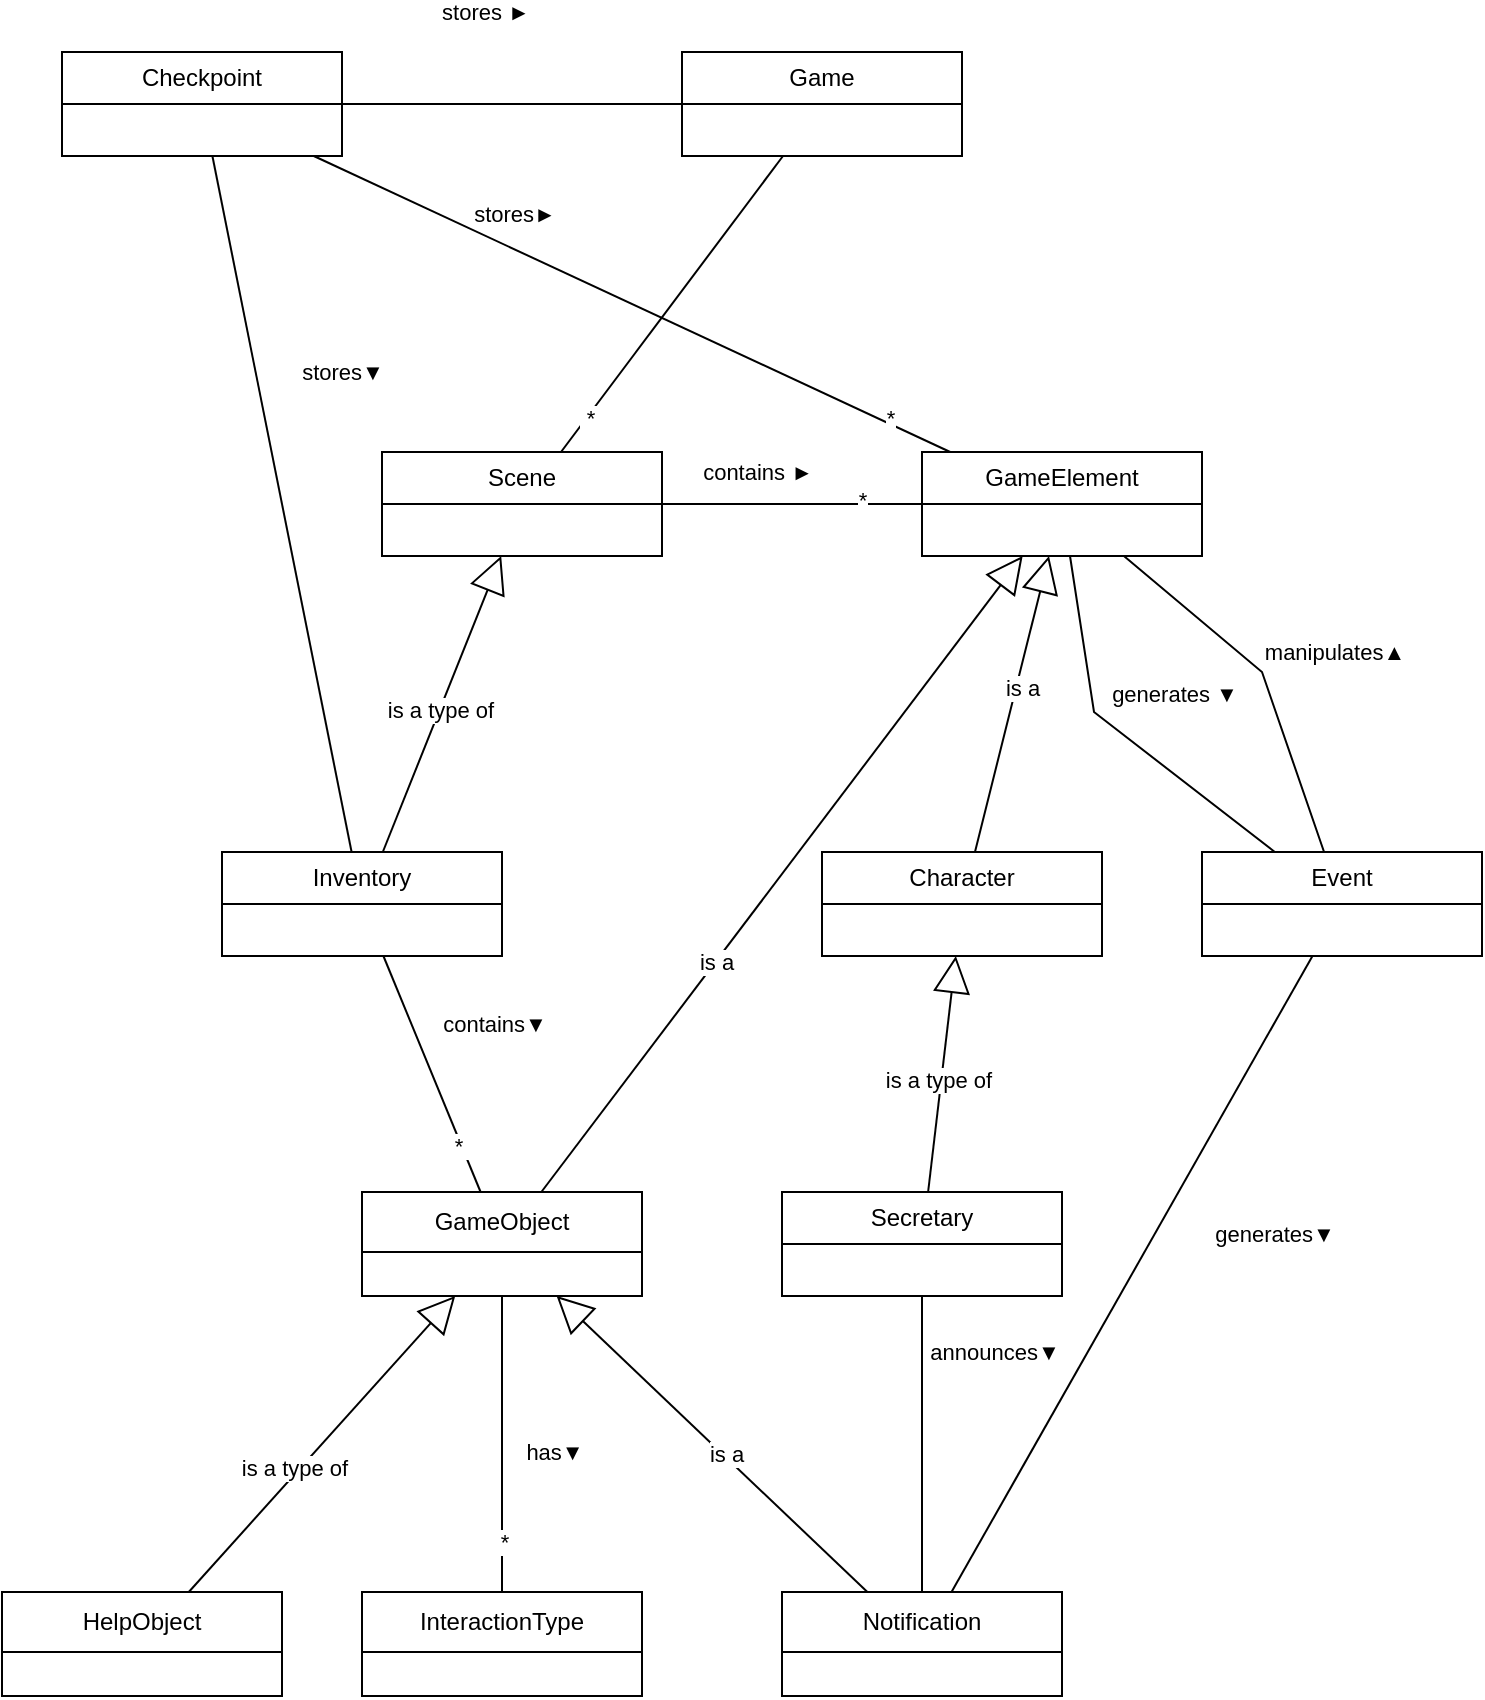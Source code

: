 <mxfile version="26.0.11" pages="6">
  <diagram id="C5RBs43oDa-KdzZeNtuy" name="Domain Model">
    <mxGraphModel grid="1" page="1" gridSize="10" guides="1" tooltips="1" connect="1" arrows="1" fold="1" pageScale="1" pageWidth="827" pageHeight="1169" math="0" shadow="0">
      <root>
        <mxCell id="WIyWlLk6GJQsqaUBKTNV-0" />
        <mxCell id="WIyWlLk6GJQsqaUBKTNV-1" parent="WIyWlLk6GJQsqaUBKTNV-0" />
        <mxCell id="qDPiny_39G9H_rlqlFVw-59" style="rounded=0;orthogonalLoop=1;jettySize=auto;html=1;endArrow=none;startFill=0;" parent="WIyWlLk6GJQsqaUBKTNV-1" source="qDPiny_39G9H_rlqlFVw-0" target="qDPiny_39G9H_rlqlFVw-10" edge="1">
          <mxGeometry relative="1" as="geometry" />
        </mxCell>
        <mxCell id="qDPiny_39G9H_rlqlFVw-60" value="*" style="edgeLabel;html=1;align=center;verticalAlign=middle;resizable=0;points=[];" parent="qDPiny_39G9H_rlqlFVw-59" vertex="1" connectable="0">
          <mxGeometry x="0.803" y="3" relative="1" as="geometry">
            <mxPoint as="offset" />
          </mxGeometry>
        </mxCell>
        <mxCell id="qDPiny_39G9H_rlqlFVw-63" value="stores►" style="edgeLabel;html=1;align=center;verticalAlign=middle;resizable=0;points=[];" parent="qDPiny_39G9H_rlqlFVw-59" vertex="1" connectable="0">
          <mxGeometry x="-0.497" relative="1" as="geometry">
            <mxPoint x="20" y="-9" as="offset" />
          </mxGeometry>
        </mxCell>
        <mxCell id="qDPiny_39G9H_rlqlFVw-67" style="rounded=0;orthogonalLoop=1;jettySize=auto;html=1;endArrow=none;startFill=0;" parent="WIyWlLk6GJQsqaUBKTNV-1" source="qDPiny_39G9H_rlqlFVw-0" target="qDPiny_39G9H_rlqlFVw-13" edge="1">
          <mxGeometry relative="1" as="geometry" />
        </mxCell>
        <mxCell id="qDPiny_39G9H_rlqlFVw-68" value="stores▼" style="edgeLabel;html=1;align=center;verticalAlign=middle;resizable=0;points=[];" parent="qDPiny_39G9H_rlqlFVw-67" vertex="1" connectable="0">
          <mxGeometry x="-0.268" y="-3" relative="1" as="geometry">
            <mxPoint x="42" y="-20" as="offset" />
          </mxGeometry>
        </mxCell>
        <mxCell id="qDPiny_39G9H_rlqlFVw-69" style="edgeStyle=orthogonalEdgeStyle;rounded=0;orthogonalLoop=1;jettySize=auto;html=1;endArrow=none;startFill=0;" parent="WIyWlLk6GJQsqaUBKTNV-1" source="qDPiny_39G9H_rlqlFVw-0" target="qDPiny_39G9H_rlqlFVw-8" edge="1">
          <mxGeometry relative="1" as="geometry" />
        </mxCell>
        <mxCell id="qDPiny_39G9H_rlqlFVw-70" value="stores&amp;nbsp;►&amp;nbsp;" style="edgeLabel;html=1;align=center;verticalAlign=middle;resizable=0;points=[];" parent="qDPiny_39G9H_rlqlFVw-69" vertex="1" connectable="0">
          <mxGeometry x="-0.15" y="2" relative="1" as="geometry">
            <mxPoint y="-44" as="offset" />
          </mxGeometry>
        </mxCell>
        <mxCell id="qDPiny_39G9H_rlqlFVw-0" value="Checkpoint" style="swimlane;fontStyle=0;childLayout=stackLayout;horizontal=1;startSize=26;fillColor=none;horizontalStack=0;resizeParent=1;resizeParentMax=0;resizeLast=0;collapsible=1;marginBottom=0;whiteSpace=wrap;html=1;" parent="WIyWlLk6GJQsqaUBKTNV-1" vertex="1">
          <mxGeometry x="74" y="130" width="140" height="52" as="geometry" />
        </mxCell>
        <mxCell id="qDPiny_39G9H_rlqlFVw-8" value="Game" style="swimlane;fontStyle=0;childLayout=stackLayout;horizontal=1;startSize=26;fillColor=none;horizontalStack=0;resizeParent=1;resizeParentMax=0;resizeLast=0;collapsible=1;marginBottom=0;whiteSpace=wrap;html=1;" parent="WIyWlLk6GJQsqaUBKTNV-1" vertex="1">
          <mxGeometry x="384" y="130" width="140" height="52" as="geometry" />
        </mxCell>
        <mxCell id="qDPiny_39G9H_rlqlFVw-64" style="edgeStyle=orthogonalEdgeStyle;rounded=0;orthogonalLoop=1;jettySize=auto;html=1;endArrow=none;startFill=0;" parent="WIyWlLk6GJQsqaUBKTNV-1" source="qDPiny_39G9H_rlqlFVw-9" target="qDPiny_39G9H_rlqlFVw-10" edge="1">
          <mxGeometry relative="1" as="geometry" />
        </mxCell>
        <mxCell id="qDPiny_39G9H_rlqlFVw-65" value="*" style="edgeLabel;html=1;align=center;verticalAlign=middle;resizable=0;points=[];" parent="qDPiny_39G9H_rlqlFVw-64" vertex="1" connectable="0">
          <mxGeometry x="0.539" y="2" relative="1" as="geometry">
            <mxPoint as="offset" />
          </mxGeometry>
        </mxCell>
        <mxCell id="qDPiny_39G9H_rlqlFVw-66" value="&amp;nbsp;contains&amp;nbsp;►" style="edgeLabel;html=1;align=center;verticalAlign=middle;resizable=0;points=[];" parent="qDPiny_39G9H_rlqlFVw-64" vertex="1" connectable="0">
          <mxGeometry x="-0.397" relative="1" as="geometry">
            <mxPoint x="7" y="-16" as="offset" />
          </mxGeometry>
        </mxCell>
        <mxCell id="qDPiny_39G9H_rlqlFVw-9" value="Scene" style="swimlane;fontStyle=0;childLayout=stackLayout;horizontal=1;startSize=26;fillColor=none;horizontalStack=0;resizeParent=1;resizeParentMax=0;resizeLast=0;collapsible=1;marginBottom=0;whiteSpace=wrap;html=1;" parent="WIyWlLk6GJQsqaUBKTNV-1" vertex="1">
          <mxGeometry x="234" y="330" width="140" height="52" as="geometry" />
        </mxCell>
        <mxCell id="qDPiny_39G9H_rlqlFVw-56" style="rounded=0;orthogonalLoop=1;jettySize=auto;html=1;endArrow=none;startFill=0;" parent="WIyWlLk6GJQsqaUBKTNV-1" source="qDPiny_39G9H_rlqlFVw-10" target="qDPiny_39G9H_rlqlFVw-11" edge="1">
          <mxGeometry relative="1" as="geometry">
            <Array as="points">
              <mxPoint x="590" y="460" />
            </Array>
          </mxGeometry>
        </mxCell>
        <mxCell id="qDPiny_39G9H_rlqlFVw-57" value="generates&amp;nbsp;▼" style="edgeLabel;html=1;align=center;verticalAlign=middle;resizable=0;points=[];" parent="qDPiny_39G9H_rlqlFVw-56" vertex="1" connectable="0">
          <mxGeometry x="-0.1" y="-2" relative="1" as="geometry">
            <mxPoint x="35" y="-16" as="offset" />
          </mxGeometry>
        </mxCell>
        <mxCell id="qDPiny_39G9H_rlqlFVw-10" value="GameElement" style="swimlane;fontStyle=0;childLayout=stackLayout;horizontal=1;startSize=26;fillColor=none;horizontalStack=0;resizeParent=1;resizeParentMax=0;resizeLast=0;collapsible=1;marginBottom=0;whiteSpace=wrap;html=1;" parent="WIyWlLk6GJQsqaUBKTNV-1" vertex="1">
          <mxGeometry x="504" y="330" width="140" height="52" as="geometry" />
        </mxCell>
        <mxCell id="qDPiny_39G9H_rlqlFVw-53" style="rounded=0;orthogonalLoop=1;jettySize=auto;html=1;endArrow=none;startFill=0;" parent="WIyWlLk6GJQsqaUBKTNV-1" source="qDPiny_39G9H_rlqlFVw-11" target="qDPiny_39G9H_rlqlFVw-18" edge="1">
          <mxGeometry relative="1" as="geometry" />
        </mxCell>
        <mxCell id="qDPiny_39G9H_rlqlFVw-54" value="generates▼" style="edgeLabel;html=1;align=center;verticalAlign=middle;resizable=0;points=[];" parent="qDPiny_39G9H_rlqlFVw-53" vertex="1" connectable="0">
          <mxGeometry x="-0.22" y="1" relative="1" as="geometry">
            <mxPoint x="50" y="14" as="offset" />
          </mxGeometry>
        </mxCell>
        <mxCell id="qDPiny_39G9H_rlqlFVw-55" value="manipulates▲" style="rounded=0;orthogonalLoop=1;jettySize=auto;html=1;endArrow=none;startFill=0;" parent="WIyWlLk6GJQsqaUBKTNV-1" source="qDPiny_39G9H_rlqlFVw-11" target="qDPiny_39G9H_rlqlFVw-10" edge="1">
          <mxGeometry x="0.003" y="-37" relative="1" as="geometry">
            <Array as="points">
              <mxPoint x="674" y="440" />
            </Array>
            <mxPoint as="offset" />
          </mxGeometry>
        </mxCell>
        <mxCell id="qDPiny_39G9H_rlqlFVw-11" value="Event" style="swimlane;fontStyle=0;childLayout=stackLayout;horizontal=1;startSize=26;fillColor=none;horizontalStack=0;resizeParent=1;resizeParentMax=0;resizeLast=0;collapsible=1;marginBottom=0;whiteSpace=wrap;html=1;" parent="WIyWlLk6GJQsqaUBKTNV-1" vertex="1">
          <mxGeometry x="644" y="530" width="140" height="52" as="geometry" />
        </mxCell>
        <mxCell id="qDPiny_39G9H_rlqlFVw-12" value="Character" style="swimlane;fontStyle=0;childLayout=stackLayout;horizontal=1;startSize=26;fillColor=none;horizontalStack=0;resizeParent=1;resizeParentMax=0;resizeLast=0;collapsible=1;marginBottom=0;whiteSpace=wrap;html=1;" parent="WIyWlLk6GJQsqaUBKTNV-1" vertex="1">
          <mxGeometry x="454" y="530" width="140" height="52" as="geometry" />
        </mxCell>
        <mxCell id="qDPiny_39G9H_rlqlFVw-76" style="rounded=0;orthogonalLoop=1;jettySize=auto;html=1;endArrow=none;startFill=0;" parent="WIyWlLk6GJQsqaUBKTNV-1" source="qDPiny_39G9H_rlqlFVw-13" target="qDPiny_39G9H_rlqlFVw-15" edge="1">
          <mxGeometry relative="1" as="geometry" />
        </mxCell>
        <mxCell id="qDPiny_39G9H_rlqlFVw-77" value="&amp;nbsp;*&amp;nbsp;" style="edgeLabel;html=1;align=center;verticalAlign=middle;resizable=0;points=[];" parent="qDPiny_39G9H_rlqlFVw-76" vertex="1" connectable="0">
          <mxGeometry x="0.602" y="-1" relative="1" as="geometry">
            <mxPoint x="-1" as="offset" />
          </mxGeometry>
        </mxCell>
        <mxCell id="qDPiny_39G9H_rlqlFVw-79" value="contains▼" style="edgeLabel;html=1;align=center;verticalAlign=middle;resizable=0;points=[];" parent="qDPiny_39G9H_rlqlFVw-76" vertex="1" connectable="0">
          <mxGeometry x="-0.41" y="2" relative="1" as="geometry">
            <mxPoint x="39" as="offset" />
          </mxGeometry>
        </mxCell>
        <mxCell id="qDPiny_39G9H_rlqlFVw-13" value="Inventory" style="swimlane;fontStyle=0;childLayout=stackLayout;horizontal=1;startSize=26;fillColor=none;horizontalStack=0;resizeParent=1;resizeParentMax=0;resizeLast=0;collapsible=1;marginBottom=0;whiteSpace=wrap;html=1;" parent="WIyWlLk6GJQsqaUBKTNV-1" vertex="1">
          <mxGeometry x="154" y="530" width="140" height="52" as="geometry" />
        </mxCell>
        <mxCell id="qDPiny_39G9H_rlqlFVw-51" style="edgeStyle=orthogonalEdgeStyle;rounded=0;orthogonalLoop=1;jettySize=auto;html=1;endArrow=none;startFill=0;" parent="WIyWlLk6GJQsqaUBKTNV-1" source="qDPiny_39G9H_rlqlFVw-14" target="qDPiny_39G9H_rlqlFVw-18" edge="1">
          <mxGeometry relative="1" as="geometry" />
        </mxCell>
        <mxCell id="qDPiny_39G9H_rlqlFVw-52" value="announces▼" style="edgeLabel;html=1;align=center;verticalAlign=middle;resizable=0;points=[];" parent="qDPiny_39G9H_rlqlFVw-51" vertex="1" connectable="0">
          <mxGeometry x="0.361" y="-1" relative="1" as="geometry">
            <mxPoint x="37" y="-73" as="offset" />
          </mxGeometry>
        </mxCell>
        <mxCell id="qDPiny_39G9H_rlqlFVw-14" value="Secretary" style="swimlane;fontStyle=0;childLayout=stackLayout;horizontal=1;startSize=26;fillColor=none;horizontalStack=0;resizeParent=1;resizeParentMax=0;resizeLast=0;collapsible=1;marginBottom=0;whiteSpace=wrap;html=1;" parent="WIyWlLk6GJQsqaUBKTNV-1" vertex="1">
          <mxGeometry x="434" y="700" width="140" height="52" as="geometry" />
        </mxCell>
        <mxCell id="qDPiny_39G9H_rlqlFVw-81" style="edgeStyle=orthogonalEdgeStyle;rounded=0;orthogonalLoop=1;jettySize=auto;html=1;endArrow=none;startFill=0;" parent="WIyWlLk6GJQsqaUBKTNV-1" source="qDPiny_39G9H_rlqlFVw-15" target="qDPiny_39G9H_rlqlFVw-17" edge="1">
          <mxGeometry relative="1" as="geometry" />
        </mxCell>
        <mxCell id="qDPiny_39G9H_rlqlFVw-82" value="*" style="edgeLabel;html=1;align=center;verticalAlign=middle;resizable=0;points=[];" parent="qDPiny_39G9H_rlqlFVw-81" vertex="1" connectable="0">
          <mxGeometry x="0.654" y="1" relative="1" as="geometry">
            <mxPoint as="offset" />
          </mxGeometry>
        </mxCell>
        <mxCell id="qDPiny_39G9H_rlqlFVw-84" value="has▼" style="edgeLabel;html=1;align=center;verticalAlign=middle;resizable=0;points=[];" parent="qDPiny_39G9H_rlqlFVw-81" vertex="1" connectable="0">
          <mxGeometry x="-0.051" y="-1" relative="1" as="geometry">
            <mxPoint x="27" y="8" as="offset" />
          </mxGeometry>
        </mxCell>
        <mxCell id="qDPiny_39G9H_rlqlFVw-15" value="GameObject" style="swimlane;fontStyle=0;childLayout=stackLayout;horizontal=1;startSize=30;fillColor=none;horizontalStack=0;resizeParent=1;resizeParentMax=0;resizeLast=0;collapsible=1;marginBottom=0;whiteSpace=wrap;html=1;" parent="WIyWlLk6GJQsqaUBKTNV-1" vertex="1">
          <mxGeometry x="224" y="700" width="140" height="52" as="geometry" />
        </mxCell>
        <mxCell id="qDPiny_39G9H_rlqlFVw-16" value="HelpObject" style="swimlane;fontStyle=0;childLayout=stackLayout;horizontal=1;startSize=30;fillColor=none;horizontalStack=0;resizeParent=1;resizeParentMax=0;resizeLast=0;collapsible=1;marginBottom=0;whiteSpace=wrap;html=1;" parent="WIyWlLk6GJQsqaUBKTNV-1" vertex="1">
          <mxGeometry x="44" y="900" width="140" height="52" as="geometry" />
        </mxCell>
        <mxCell id="qDPiny_39G9H_rlqlFVw-17" value="InteractionType" style="swimlane;fontStyle=0;childLayout=stackLayout;horizontal=1;startSize=30;fillColor=none;horizontalStack=0;resizeParent=1;resizeParentMax=0;resizeLast=0;collapsible=1;marginBottom=0;whiteSpace=wrap;html=1;" parent="WIyWlLk6GJQsqaUBKTNV-1" vertex="1">
          <mxGeometry x="224" y="900" width="140" height="52" as="geometry" />
        </mxCell>
        <mxCell id="qDPiny_39G9H_rlqlFVw-18" value="Notification" style="swimlane;fontStyle=0;childLayout=stackLayout;horizontal=1;startSize=30;fillColor=none;horizontalStack=0;resizeParent=1;resizeParentMax=0;resizeLast=0;collapsible=1;marginBottom=0;whiteSpace=wrap;html=1;" parent="WIyWlLk6GJQsqaUBKTNV-1" vertex="1">
          <mxGeometry x="434" y="900" width="140" height="52" as="geometry" />
        </mxCell>
        <mxCell id="qDPiny_39G9H_rlqlFVw-19" value="" style="endArrow=block;endSize=16;endFill=0;html=1;rounded=0;" parent="WIyWlLk6GJQsqaUBKTNV-1" source="qDPiny_39G9H_rlqlFVw-16" target="qDPiny_39G9H_rlqlFVw-15" edge="1">
          <mxGeometry width="160" relative="1" as="geometry">
            <mxPoint x="274" y="600" as="sourcePoint" />
            <mxPoint x="434" y="600" as="targetPoint" />
          </mxGeometry>
        </mxCell>
        <mxCell id="qDPiny_39G9H_rlqlFVw-80" value="is a type of" style="edgeLabel;html=1;align=center;verticalAlign=middle;resizable=0;points=[];" parent="qDPiny_39G9H_rlqlFVw-19" vertex="1" connectable="0">
          <mxGeometry x="-0.179" y="3" relative="1" as="geometry">
            <mxPoint as="offset" />
          </mxGeometry>
        </mxCell>
        <mxCell id="qDPiny_39G9H_rlqlFVw-21" value="" style="endArrow=block;endSize=16;endFill=0;html=1;rounded=0;" parent="WIyWlLk6GJQsqaUBKTNV-1" source="qDPiny_39G9H_rlqlFVw-18" target="qDPiny_39G9H_rlqlFVw-15" edge="1">
          <mxGeometry width="160" relative="1" as="geometry">
            <mxPoint x="304" y="910" as="sourcePoint" />
            <mxPoint x="304" y="762" as="targetPoint" />
          </mxGeometry>
        </mxCell>
        <mxCell id="qDPiny_39G9H_rlqlFVw-85" value="is a" style="edgeLabel;html=1;align=center;verticalAlign=middle;resizable=0;points=[];" parent="qDPiny_39G9H_rlqlFVw-21" vertex="1" connectable="0">
          <mxGeometry x="-0.075" y="-1" relative="1" as="geometry">
            <mxPoint as="offset" />
          </mxGeometry>
        </mxCell>
        <mxCell id="qDPiny_39G9H_rlqlFVw-24" value="" style="endArrow=block;endSize=16;endFill=0;html=1;rounded=0;" parent="WIyWlLk6GJQsqaUBKTNV-1" source="qDPiny_39G9H_rlqlFVw-14" target="qDPiny_39G9H_rlqlFVw-12" edge="1">
          <mxGeometry width="160" relative="1" as="geometry">
            <mxPoint x="304" y="910" as="sourcePoint" />
            <mxPoint x="304" y="762" as="targetPoint" />
          </mxGeometry>
        </mxCell>
        <mxCell id="qDPiny_39G9H_rlqlFVw-74" value="is a type of" style="edgeLabel;html=1;align=center;verticalAlign=middle;resizable=0;points=[];" parent="qDPiny_39G9H_rlqlFVw-24" vertex="1" connectable="0">
          <mxGeometry x="-0.055" y="2" relative="1" as="geometry">
            <mxPoint as="offset" />
          </mxGeometry>
        </mxCell>
        <mxCell id="qDPiny_39G9H_rlqlFVw-34" value="" style="endArrow=none;html=1;rounded=0;" parent="WIyWlLk6GJQsqaUBKTNV-1" source="qDPiny_39G9H_rlqlFVw-9" target="qDPiny_39G9H_rlqlFVw-8" edge="1">
          <mxGeometry width="50" height="50" relative="1" as="geometry">
            <mxPoint x="224" y="166" as="sourcePoint" />
            <mxPoint x="394" y="166" as="targetPoint" />
          </mxGeometry>
        </mxCell>
        <mxCell id="qDPiny_39G9H_rlqlFVw-50" value="&amp;nbsp;*&amp;nbsp;" style="edgeLabel;html=1;align=center;verticalAlign=middle;resizable=0;points=[];" parent="qDPiny_39G9H_rlqlFVw-34" vertex="1" connectable="0">
          <mxGeometry x="-0.76" y="-1" relative="1" as="geometry">
            <mxPoint as="offset" />
          </mxGeometry>
        </mxCell>
        <mxCell id="qDPiny_39G9H_rlqlFVw-36" value="" style="endArrow=block;endSize=16;endFill=0;html=1;rounded=0;" parent="WIyWlLk6GJQsqaUBKTNV-1" source="qDPiny_39G9H_rlqlFVw-12" target="qDPiny_39G9H_rlqlFVw-10" edge="1">
          <mxGeometry width="160" relative="1" as="geometry">
            <mxPoint x="514" y="710" as="sourcePoint" />
            <mxPoint x="514" y="592" as="targetPoint" />
          </mxGeometry>
        </mxCell>
        <mxCell id="qDPiny_39G9H_rlqlFVw-72" value="is a" style="edgeLabel;html=1;align=center;verticalAlign=middle;resizable=0;points=[];" parent="qDPiny_39G9H_rlqlFVw-36" vertex="1" connectable="0">
          <mxGeometry x="0.124" y="-3" relative="1" as="geometry">
            <mxPoint as="offset" />
          </mxGeometry>
        </mxCell>
        <mxCell id="qDPiny_39G9H_rlqlFVw-37" value="" style="endArrow=block;endSize=16;endFill=0;html=1;rounded=0;" parent="WIyWlLk6GJQsqaUBKTNV-1" source="qDPiny_39G9H_rlqlFVw-15" target="qDPiny_39G9H_rlqlFVw-10" edge="1">
          <mxGeometry width="160" relative="1" as="geometry">
            <mxPoint x="514" y="710" as="sourcePoint" />
            <mxPoint x="514" y="592" as="targetPoint" />
          </mxGeometry>
        </mxCell>
        <mxCell id="qDPiny_39G9H_rlqlFVw-73" value="is a" style="edgeLabel;html=1;align=center;verticalAlign=middle;resizable=0;points=[];" parent="qDPiny_39G9H_rlqlFVw-37" vertex="1" connectable="0">
          <mxGeometry x="-0.275" relative="1" as="geometry">
            <mxPoint as="offset" />
          </mxGeometry>
        </mxCell>
        <mxCell id="qDPiny_39G9H_rlqlFVw-40" value="" style="endArrow=block;endSize=16;endFill=0;html=1;rounded=0;" parent="WIyWlLk6GJQsqaUBKTNV-1" source="qDPiny_39G9H_rlqlFVw-13" target="qDPiny_39G9H_rlqlFVw-9" edge="1">
          <mxGeometry width="160" relative="1" as="geometry">
            <mxPoint x="517" y="710" as="sourcePoint" />
            <mxPoint x="531" y="592" as="targetPoint" />
          </mxGeometry>
        </mxCell>
        <mxCell id="qDPiny_39G9H_rlqlFVw-71" value="is a type of" style="edgeLabel;html=1;align=center;verticalAlign=middle;resizable=0;points=[];" parent="qDPiny_39G9H_rlqlFVw-40" vertex="1" connectable="0">
          <mxGeometry x="-0.038" relative="1" as="geometry">
            <mxPoint as="offset" />
          </mxGeometry>
        </mxCell>
      </root>
    </mxGraphModel>
  </diagram>
  <diagram id="Z-smlb-jLo-Avqe1Ht5E" name="selectObject">
    <mxGraphModel grid="1" page="1" gridSize="10" guides="1" tooltips="1" connect="1" arrows="1" fold="1" pageScale="1" pageWidth="1600" pageHeight="900" math="0" shadow="0">
      <root>
        <mxCell id="0" />
        <mxCell id="1" parent="0" />
        <mxCell id="qpQP83M_Vi2rS0o6mNB4-154" value=":Game" style="shape=umlLifeline;perimeter=lifelinePerimeter;whiteSpace=wrap;html=1;container=1;dropTarget=0;collapsible=0;recursiveResize=0;outlineConnect=0;portConstraint=eastwest;newEdgeStyle={&quot;curved&quot;:0,&quot;rounded&quot;:0};" parent="1" vertex="1">
          <mxGeometry x="490" y="930" width="100" height="420" as="geometry" />
        </mxCell>
        <mxCell id="qpQP83M_Vi2rS0o6mNB4-155" value="" style="html=1;points=[[0,0,0,0,5],[0,1,0,0,-5],[1,0,0,0,5],[1,1,0,0,-5]];perimeter=orthogonalPerimeter;outlineConnect=0;targetShapes=umlLifeline;portConstraint=eastwest;newEdgeStyle={&quot;curved&quot;:0,&quot;rounded&quot;:0};" parent="qpQP83M_Vi2rS0o6mNB4-154" vertex="1">
          <mxGeometry x="45" y="50" width="10" height="300" as="geometry" />
        </mxCell>
        <mxCell id="qpQP83M_Vi2rS0o6mNB4-156" value=":Scene" style="shape=umlLifeline;perimeter=lifelinePerimeter;whiteSpace=wrap;html=1;container=1;dropTarget=0;collapsible=0;recursiveResize=0;outlineConnect=0;portConstraint=eastwest;newEdgeStyle={&quot;curved&quot;:0,&quot;rounded&quot;:0};" parent="1" vertex="1">
          <mxGeometry x="720" y="930" width="100" height="420" as="geometry" />
        </mxCell>
        <mxCell id="qpQP83M_Vi2rS0o6mNB4-157" value="" style="html=1;points=[[0,0,0,0,5],[0,1,0,0,-5],[1,0,0,0,5],[1,1,0,0,-5]];perimeter=orthogonalPerimeter;outlineConnect=0;targetShapes=umlLifeline;portConstraint=eastwest;newEdgeStyle={&quot;curved&quot;:0,&quot;rounded&quot;:0};" parent="qpQP83M_Vi2rS0o6mNB4-156" vertex="1">
          <mxGeometry x="45" y="90" width="10" height="200" as="geometry" />
        </mxCell>
        <mxCell id="qpQP83M_Vi2rS0o6mNB4-175" value="" style="html=1;points=[[0,0,0,0,5],[0,1,0,0,-5],[1,0,0,0,5],[1,1,0,0,-5]];perimeter=orthogonalPerimeter;outlineConnect=0;targetShapes=umlLifeline;portConstraint=eastwest;newEdgeStyle={&quot;curved&quot;:0,&quot;rounded&quot;:0};" parent="qpQP83M_Vi2rS0o6mNB4-156" vertex="1">
          <mxGeometry x="50" y="130" width="10" height="40" as="geometry" />
        </mxCell>
        <mxCell id="qpQP83M_Vi2rS0o6mNB4-176" value="selectedObject = selectedGameObject" style="html=1;align=left;spacingLeft=2;endArrow=block;rounded=0;edgeStyle=orthogonalEdgeStyle;curved=0;rounded=0;" parent="qpQP83M_Vi2rS0o6mNB4-156" target="qpQP83M_Vi2rS0o6mNB4-175" edge="1">
          <mxGeometry x="0.006" relative="1" as="geometry">
            <mxPoint x="55" y="110" as="sourcePoint" />
            <Array as="points">
              <mxPoint x="85" y="140" />
            </Array>
            <mxPoint as="offset" />
          </mxGeometry>
        </mxCell>
        <mxCell id="qpQP83M_Vi2rS0o6mNB4-158" value="selectObject(selectedGameObject)" style="html=1;verticalAlign=bottom;endArrow=block;curved=0;rounded=0;entryX=0;entryY=0;entryDx=0;entryDy=5;" parent="1" edge="1">
          <mxGeometry relative="1" as="geometry">
            <mxPoint x="545" y="1030.0" as="sourcePoint" />
            <mxPoint x="765" y="1030.0" as="targetPoint" />
          </mxGeometry>
        </mxCell>
        <mxCell id="qpQP83M_Vi2rS0o6mNB4-163" value="selectedObject&lt;br&gt;:gameObject" style="shape=umlLifeline;perimeter=lifelinePerimeter;whiteSpace=wrap;html=1;container=1;dropTarget=0;collapsible=0;recursiveResize=0;outlineConnect=0;portConstraint=eastwest;newEdgeStyle={&quot;curved&quot;:0,&quot;rounded&quot;:0};" parent="1" vertex="1">
          <mxGeometry x="950" y="930" width="100" height="420" as="geometry" />
        </mxCell>
        <mxCell id="qpQP83M_Vi2rS0o6mNB4-167" value="" style="html=1;points=[[0,0,0,0,5],[0,1,0,0,-5],[1,0,0,0,5],[1,1,0,0,-5]];perimeter=orthogonalPerimeter;outlineConnect=0;targetShapes=umlLifeline;portConstraint=eastwest;newEdgeStyle={&quot;curved&quot;:0,&quot;rounded&quot;:0};" parent="qpQP83M_Vi2rS0o6mNB4-163" vertex="1">
          <mxGeometry x="45" y="190" width="10" height="50" as="geometry" />
        </mxCell>
        <mxCell id="qpQP83M_Vi2rS0o6mNB4-168" value="interactionArr[] = getInteractionType()" style="html=1;verticalAlign=bottom;startArrow=oval;endArrow=block;startSize=8;curved=0;rounded=0;" parent="1" edge="1">
          <mxGeometry relative="1" as="geometry">
            <mxPoint x="775" y="1139.58" as="sourcePoint" />
            <mxPoint x="995" y="1139.58" as="targetPoint" />
          </mxGeometry>
        </mxCell>
        <mxCell id="qpQP83M_Vi2rS0o6mNB4-174" value="return interactionArr[]" style="html=1;verticalAlign=bottom;endArrow=open;dashed=1;endSize=8;curved=0;rounded=0;" parent="1" edge="1">
          <mxGeometry relative="1" as="geometry">
            <mxPoint x="769.5" y="1200" as="sourcePoint" />
            <mxPoint x="545" y="1200" as="targetPoint" />
          </mxGeometry>
        </mxCell>
        <mxCell id="qpQP83M_Vi2rS0o6mNB4-177" value="" style="shape=umlLifeline;perimeter=lifelinePerimeter;whiteSpace=wrap;html=1;container=1;dropTarget=0;collapsible=0;recursiveResize=0;outlineConnect=0;portConstraint=eastwest;newEdgeStyle={&quot;curved&quot;:0,&quot;rounded&quot;:0};participant=umlActor;" parent="1" vertex="1">
          <mxGeometry x="370" y="930" width="20" height="420" as="geometry" />
        </mxCell>
        <mxCell id="qpQP83M_Vi2rS0o6mNB4-178" value="Select Object" style="html=1;verticalAlign=bottom;endArrow=block;curved=0;rounded=0;" parent="1" edge="1">
          <mxGeometry width="80" relative="1" as="geometry">
            <mxPoint x="379.667" y="1020" as="sourcePoint" />
            <mxPoint x="535" y="1020" as="targetPoint" />
          </mxGeometry>
        </mxCell>
        <mxCell id="qpQP83M_Vi2rS0o6mNB4-179" value="return interactionArr[]" style="html=1;verticalAlign=bottom;endArrow=open;dashed=1;endSize=8;curved=0;rounded=0;" parent="1" edge="1">
          <mxGeometry relative="1" as="geometry">
            <mxPoint x="535" y="1250" as="sourcePoint" />
            <mxPoint x="379.667" y="1250" as="targetPoint" />
          </mxGeometry>
        </mxCell>
        <mxCell id="TGRUczCpZlTVfeswOG2B-2" value=":Game" style="shape=umlLifeline;perimeter=lifelinePerimeter;whiteSpace=wrap;html=1;container=1;dropTarget=0;collapsible=0;recursiveResize=0;outlineConnect=0;portConstraint=eastwest;newEdgeStyle={&quot;curved&quot;:0,&quot;rounded&quot;:0};" parent="1" vertex="1">
          <mxGeometry x="540" y="1500" width="100" height="270" as="geometry" />
        </mxCell>
        <mxCell id="TGRUczCpZlTVfeswOG2B-3" value="" style="html=1;points=[[0,0,0,0,5],[0,1,0,0,-5],[1,0,0,0,5],[1,1,0,0,-5]];perimeter=orthogonalPerimeter;outlineConnect=0;targetShapes=umlLifeline;portConstraint=eastwest;newEdgeStyle={&quot;curved&quot;:0,&quot;rounded&quot;:0};" parent="TGRUczCpZlTVfeswOG2B-2" vertex="1">
          <mxGeometry x="45" y="50" width="10" height="190" as="geometry" />
        </mxCell>
        <mxCell id="TGRUczCpZlTVfeswOG2B-4" value=":Scene" style="shape=umlLifeline;perimeter=lifelinePerimeter;whiteSpace=wrap;html=1;container=1;dropTarget=0;collapsible=0;recursiveResize=0;outlineConnect=0;portConstraint=eastwest;newEdgeStyle={&quot;curved&quot;:0,&quot;rounded&quot;:0};" parent="1" vertex="1">
          <mxGeometry x="840" y="1500" width="100" height="270" as="geometry" />
        </mxCell>
        <mxCell id="TGRUczCpZlTVfeswOG2B-16" value="" style="html=1;points=[[0,0,0,0,5],[0,1,0,0,-5],[1,0,0,0,5],[1,1,0,0,-5]];perimeter=orthogonalPerimeter;outlineConnect=0;targetShapes=umlLifeline;portConstraint=eastwest;newEdgeStyle={&quot;curved&quot;:0,&quot;rounded&quot;:0};" parent="TGRUczCpZlTVfeswOG2B-4" vertex="1">
          <mxGeometry x="45" y="85" width="10" height="135" as="geometry" />
        </mxCell>
        <mxCell id="TGRUczCpZlTVfeswOG2B-6" value="selectedObject&lt;br&gt;:GameObject" style="shape=umlLifeline;perimeter=lifelinePerimeter;whiteSpace=wrap;html=1;container=1;dropTarget=0;collapsible=0;recursiveResize=0;outlineConnect=0;portConstraint=eastwest;newEdgeStyle={&quot;curved&quot;:0,&quot;rounded&quot;:0};" parent="1" vertex="1">
          <mxGeometry x="1130" y="1600" width="100" height="170" as="geometry" />
        </mxCell>
        <mxCell id="TGRUczCpZlTVfeswOG2B-27" value="" style="html=1;points=[[0,0,0,0,5],[0,1,0,0,-5],[1,0,0,0,5],[1,1,0,0,-5]];perimeter=orthogonalPerimeter;outlineConnect=0;targetShapes=umlLifeline;portConstraint=eastwest;newEdgeStyle={&quot;curved&quot;:0,&quot;rounded&quot;:0};" parent="TGRUczCpZlTVfeswOG2B-6" vertex="1">
          <mxGeometry x="45" y="90" width="10" height="30" as="geometry" />
        </mxCell>
        <mxCell id="TGRUczCpZlTVfeswOG2B-8" value="selectObject(theGameObject)" style="html=1;verticalAlign=bottom;endArrow=block;curved=0;rounded=0;" parent="1" edge="1">
          <mxGeometry relative="1" as="geometry">
            <mxPoint x="370" y="1570.0" as="sourcePoint" />
            <mxPoint x="585" y="1570.0" as="targetPoint" />
          </mxGeometry>
        </mxCell>
        <mxCell id="TGRUczCpZlTVfeswOG2B-11" value="Available Interactions" style="html=1;verticalAlign=bottom;endArrow=open;dashed=1;endSize=8;curved=0;rounded=0;fontStyle=0" parent="1" edge="1">
          <mxGeometry relative="1" as="geometry">
            <mxPoint x="370" y="1729" as="targetPoint" />
            <mxPoint x="585" y="1729" as="sourcePoint" />
          </mxGeometry>
        </mxCell>
        <mxCell id="TGRUczCpZlTVfeswOG2B-13" value="create()" style="html=1;verticalAlign=bottom;endArrow=block;curved=0;rounded=0;dashed=1;entryX=-0.013;entryY=0.044;entryDx=0;entryDy=0;entryPerimeter=0;" parent="1" source="TGRUczCpZlTVfeswOG2B-16" target="TGRUczCpZlTVfeswOG2B-6" edge="1">
          <mxGeometry width="80" relative="1" as="geometry">
            <mxPoint x="900.0" y="1740" as="sourcePoint" />
            <mxPoint x="1075" y="1740" as="targetPoint" />
          </mxGeometry>
        </mxCell>
        <mxCell id="TGRUczCpZlTVfeswOG2B-17" value="setSelectedObject(theGameObject)" style="html=1;verticalAlign=bottom;endArrow=block;curved=0;rounded=0;entryX=0;entryY=0;entryDx=0;entryDy=5;" parent="1" source="TGRUczCpZlTVfeswOG2B-3" target="TGRUczCpZlTVfeswOG2B-16" edge="1">
          <mxGeometry relative="1" as="geometry">
            <mxPoint x="600" y="1590" as="sourcePoint" />
          </mxGeometry>
        </mxCell>
        <mxCell id="TGRUczCpZlTVfeswOG2B-28" value="availableInteractions[] = getInteractionTypes()" style="html=1;verticalAlign=bottom;endArrow=block;curved=0;rounded=0;entryX=0;entryY=0;entryDx=0;entryDy=5;" parent="1" source="TGRUczCpZlTVfeswOG2B-16" target="TGRUczCpZlTVfeswOG2B-27" edge="1">
          <mxGeometry relative="1" as="geometry">
            <mxPoint x="900" y="1715" as="sourcePoint" />
          </mxGeometry>
        </mxCell>
        <mxCell id="TGRUczCpZlTVfeswOG2B-30" value="Available Interactions" style="html=1;verticalAlign=bottom;endArrow=open;dashed=1;endSize=8;curved=0;rounded=0;fontStyle=0" parent="1" edge="1">
          <mxGeometry relative="1" as="geometry">
            <mxPoint x="595" y="1710" as="targetPoint" />
            <mxPoint x="885" y="1710" as="sourcePoint" />
          </mxGeometry>
        </mxCell>
        <mxCell id="TGRUczCpZlTVfeswOG2B-31" value="v1" style="text;strokeColor=none;fillColor=none;html=1;fontSize=24;fontStyle=1;verticalAlign=middle;align=center;" parent="1" vertex="1">
          <mxGeometry x="220" y="1120" width="100" height="40" as="geometry" />
        </mxCell>
        <mxCell id="TGRUczCpZlTVfeswOG2B-32" value="v2" style="text;strokeColor=none;fillColor=none;html=1;fontSize=24;fontStyle=1;verticalAlign=middle;align=center;" parent="1" vertex="1">
          <mxGeometry x="220" y="1615" width="100" height="40" as="geometry" />
        </mxCell>
        <mxCell id="WFLprMYJpGV9eL_ZqnJf-1" value="Scene is a information expert over which gameobjects exists.&lt;div&gt;We know that the GameObject exists in the scene, so we&#39;re making a copy of the GameObject.&amp;nbsp;&lt;/div&gt;&lt;div&gt;GameObject is creator and information expert over which interactionTypes exists in it.&lt;/div&gt;&lt;div&gt;&lt;br&gt;&lt;/div&gt;&lt;div&gt;Scene calls the GameObjects getInteractions and saves it as an array which is returned as presentable choices to the game.&lt;br&gt;&lt;br&gt;Theres hIgh cohesion because game sends the information to the Scene class to keep things seperated.&lt;br&gt;Theres also low coupling because game isn&#39;t working directly against the GameObject.&lt;/div&gt;" style="text;html=1;align=left;verticalAlign=middle;whiteSpace=wrap;rounded=0;" vertex="1" parent="1">
          <mxGeometry x="1220" y="1270" width="320" height="350" as="geometry" />
        </mxCell>
      </root>
    </mxGraphModel>
  </diagram>
  <diagram id="ExPnef3UGxiHCRJJMKfM" name="selectInteraction">
    <mxGraphModel dx="1273" dy="1083" grid="1" gridSize="10" guides="1" tooltips="1" connect="1" arrows="1" fold="1" page="1" pageScale="1" pageWidth="2560" pageHeight="1440" math="0" shadow="0">
      <root>
        <mxCell id="0" />
        <mxCell id="1" parent="0" />
        <mxCell id="wDgoebGUwkhS_K69eRhb-2" value="selectInteraction" style="text;strokeColor=none;fillColor=none;html=1;fontSize=24;fontStyle=1;verticalAlign=middle;align=center;" parent="1" vertex="1">
          <mxGeometry x="680" width="100" height="40" as="geometry" />
        </mxCell>
        <mxCell id="wDgoebGUwkhS_K69eRhb-8" value="&lt;b&gt;1. Player selects one possible interaction&lt;/b&gt;" style="text;html=1;align=center;verticalAlign=middle;resizable=0;points=[];autosize=1;strokeColor=none;fillColor=none;" parent="1" vertex="1">
          <mxGeometry x="885" width="260" height="30" as="geometry" />
        </mxCell>
        <mxCell id="wDgoebGUwkhS_K69eRhb-9" value="&lt;b&gt;2. System asks for interaction specific options&lt;/b&gt;" style="text;html=1;align=center;verticalAlign=middle;resizable=0;points=[];autosize=1;strokeColor=none;fillColor=none;" parent="1" vertex="1">
          <mxGeometry x="880" y="30" width="290" height="30" as="geometry" />
        </mxCell>
        <mxCell id="RNJCA9gemCB_SgPygmtm-1" value="selectInteraction(theInteractionType)" style="html=1;verticalAlign=bottom;endArrow=block;curved=0;rounded=0;" parent="1" target="zmscewwaPI64AjD4QBYY-4" edge="1">
          <mxGeometry x="-0.05" y="10" relative="1" as="geometry">
            <mxPoint x="100" y="780" as="sourcePoint" />
            <mxPoint x="290.0" y="780" as="targetPoint" />
            <mxPoint as="offset" />
          </mxGeometry>
        </mxCell>
        <mxCell id="RNJCA9gemCB_SgPygmtm-2" value=":Game" style="html=1;whiteSpace=wrap;" parent="1" vertex="1">
          <mxGeometry x="261" y="540" width="110" height="50" as="geometry" />
        </mxCell>
        <mxCell id="RNJCA9gemCB_SgPygmtm-3" value="requests interaction specific options" style="html=1;verticalAlign=bottom;endArrow=open;dashed=1;endSize=8;curved=0;rounded=0;" parent="1" edge="1">
          <mxGeometry x="-0.007" y="-9" relative="1" as="geometry">
            <mxPoint x="310" y="500" as="sourcePoint" />
            <mxPoint x="120" y="500" as="targetPoint" />
            <mxPoint as="offset" />
          </mxGeometry>
        </mxCell>
        <mxCell id="RNJCA9gemCB_SgPygmtm-4" value="current:GameObject" style="shape=umlLifeline;perimeter=lifelinePerimeter;whiteSpace=wrap;html=1;container=1;dropTarget=0;collapsible=0;recursiveResize=0;outlineConnect=0;portConstraint=eastwest;newEdgeStyle={&quot;curved&quot;:0,&quot;rounded&quot;:0};" parent="1" vertex="1">
          <mxGeometry x="732.5" y="80" width="165" height="450" as="geometry" />
        </mxCell>
        <mxCell id="RNJCA9gemCB_SgPygmtm-5" value="" style="html=1;points=[[0,0,0,0,5],[0,1,0,0,-5],[1,0,0,0,5],[1,1,0,0,-5]];perimeter=orthogonalPerimeter;outlineConnect=0;targetShapes=umlLifeline;portConstraint=eastwest;newEdgeStyle={&quot;curved&quot;:0,&quot;rounded&quot;:0};" parent="RNJCA9gemCB_SgPygmtm-4" vertex="1">
          <mxGeometry x="77.5" y="110" width="10" height="230" as="geometry" />
        </mxCell>
        <mxCell id="RNJCA9gemCB_SgPygmtm-6" value=":Game" style="shape=umlLifeline;perimeter=lifelinePerimeter;whiteSpace=wrap;html=1;container=1;dropTarget=0;collapsible=0;recursiveResize=0;outlineConnect=0;portConstraint=eastwest;newEdgeStyle={&quot;curved&quot;:0,&quot;rounded&quot;:0};" parent="1" vertex="1">
          <mxGeometry x="266" y="80" width="100" height="460" as="geometry" />
        </mxCell>
        <mxCell id="RNJCA9gemCB_SgPygmtm-7" value="" style="html=1;points=[[0,0,0,0,5],[0,1,0,0,-5],[1,0,0,0,5],[1,1,0,0,-5]];perimeter=orthogonalPerimeter;outlineConnect=0;targetShapes=umlLifeline;portConstraint=eastwest;newEdgeStyle={&quot;curved&quot;:0,&quot;rounded&quot;:0};" parent="RNJCA9gemCB_SgPygmtm-6" vertex="1">
          <mxGeometry x="45" y="80" width="10" height="340" as="geometry" />
        </mxCell>
        <mxCell id="RNJCA9gemCB_SgPygmtm-8" value=":InteractionType" style="shape=umlLifeline;perimeter=lifelinePerimeter;whiteSpace=wrap;html=1;container=1;dropTarget=0;collapsible=0;recursiveResize=0;outlineConnect=0;portConstraint=eastwest;newEdgeStyle={&quot;curved&quot;:0,&quot;rounded&quot;:0};" parent="1" vertex="1">
          <mxGeometry x="1030" y="180" width="100" height="410" as="geometry" />
        </mxCell>
        <mxCell id="RNJCA9gemCB_SgPygmtm-9" value="" style="html=1;points=[[0,0,0,0,5],[0,1,0,0,-5],[1,0,0,0,5],[1,1,0,0,-5]];perimeter=orthogonalPerimeter;outlineConnect=0;targetShapes=umlLifeline;portConstraint=eastwest;newEdgeStyle={&quot;curved&quot;:0,&quot;rounded&quot;:0};" parent="RNJCA9gemCB_SgPygmtm-8" vertex="1">
          <mxGeometry x="45" y="60" width="10" height="80" as="geometry" />
        </mxCell>
        <mxCell id="RNJCA9gemCB_SgPygmtm-10" value="current:Scene" style="shape=umlLifeline;perimeter=lifelinePerimeter;whiteSpace=wrap;html=1;container=1;dropTarget=0;collapsible=0;recursiveResize=0;outlineConnect=0;portConstraint=eastwest;newEdgeStyle={&quot;curved&quot;:0,&quot;rounded&quot;:0};size=40;" parent="1" vertex="1">
          <mxGeometry x="478.75" y="80" width="135.25" height="460" as="geometry" />
        </mxCell>
        <mxCell id="RNJCA9gemCB_SgPygmtm-11" value="" style="html=1;points=[[0,0,0,0,5],[0,1,0,0,-5],[1,0,0,0,5],[1,1,0,0,-5]];perimeter=orthogonalPerimeter;outlineConnect=0;targetShapes=umlLifeline;portConstraint=eastwest;newEdgeStyle={&quot;curved&quot;:0,&quot;rounded&quot;:0};" parent="RNJCA9gemCB_SgPygmtm-10" vertex="1">
          <mxGeometry x="60" y="120" width="10" height="260" as="geometry" />
        </mxCell>
        <mxCell id="zmscewwaPI64AjD4QBYY-1" value="" style="html=1;points=[[0,0,0,0,5],[0,1,0,0,-5],[1,0,0,0,5],[1,1,0,0,-5]];perimeter=orthogonalPerimeter;outlineConnect=0;targetShapes=umlLifeline;portConstraint=eastwest;newEdgeStyle={&quot;curved&quot;:0,&quot;rounded&quot;:0};" parent="RNJCA9gemCB_SgPygmtm-10" vertex="1">
          <mxGeometry x="101.25" y="260" width="10" height="40" as="geometry" />
        </mxCell>
        <mxCell id="zmscewwaPI64AjD4QBYY-2" value="format options?" style="html=1;align=left;spacingLeft=2;endArrow=block;rounded=0;edgeStyle=orthogonalEdgeStyle;curved=0;rounded=0;" parent="RNJCA9gemCB_SgPygmtm-10" target="zmscewwaPI64AjD4QBYY-1" edge="1">
          <mxGeometry relative="1" as="geometry">
            <mxPoint x="130.25" y="260" as="sourcePoint" />
            <Array as="points">
              <mxPoint x="160" y="260" />
              <mxPoint x="160" y="290" />
            </Array>
          </mxGeometry>
        </mxCell>
        <mxCell id="RNJCA9gemCB_SgPygmtm-12" value="current:GameObject" style="html=1;whiteSpace=wrap;" parent="1" vertex="1">
          <mxGeometry x="735" y="540" width="160" height="50" as="geometry" />
        </mxCell>
        <mxCell id="RNJCA9gemCB_SgPygmtm-13" value=":InteractionType" style="html=1;whiteSpace=wrap;" parent="1" vertex="1">
          <mxGeometry x="1020" y="540" width="110" height="50" as="geometry" />
        </mxCell>
        <mxCell id="RNJCA9gemCB_SgPygmtm-14" value="current:Scene" style="html=1;whiteSpace=wrap;" parent="1" vertex="1">
          <mxGeometry x="478.75" y="540" width="130" height="50" as="geometry" />
        </mxCell>
        <mxCell id="RNJCA9gemCB_SgPygmtm-15" value="isAvailable(theInteractionType)" style="html=1;verticalAlign=bottom;endArrow=block;curved=0;rounded=0;" parent="1" edge="1">
          <mxGeometry width="80" relative="1" as="geometry">
            <mxPoint x="320" y="200" as="sourcePoint" />
            <mxPoint x="534.5" y="200" as="targetPoint" />
          </mxGeometry>
        </mxCell>
        <mxCell id="RNJCA9gemCB_SgPygmtm-16" value="listInteractionTypes(GameObject?)" style="html=1;verticalAlign=bottom;endArrow=block;curved=0;rounded=0;" parent="1" edge="1">
          <mxGeometry x="-0.004" width="80" relative="1" as="geometry">
            <mxPoint x="825" y="240" as="sourcePoint" />
            <mxPoint x="1074.5" y="240.0" as="targetPoint" />
            <mxPoint as="offset" />
          </mxGeometry>
        </mxCell>
        <mxCell id="RNJCA9gemCB_SgPygmtm-17" value="interactionOptionsAvaliable()" style="html=1;verticalAlign=bottom;endArrow=open;dashed=1;endSize=8;curved=0;rounded=0;" parent="1" edge="1">
          <mxGeometry relative="1" as="geometry">
            <mxPoint x="1065" y="320" as="sourcePoint" />
            <mxPoint x="825" y="320" as="targetPoint" />
          </mxGeometry>
        </mxCell>
        <mxCell id="RNJCA9gemCB_SgPygmtm-18" value="formatedOptions()" style="html=1;verticalAlign=bottom;endArrow=open;dashed=1;endSize=8;curved=0;rounded=0;" parent="1" edge="1">
          <mxGeometry relative="1" as="geometry">
            <mxPoint x="544.5" y="460.0" as="sourcePoint" />
            <mxPoint x="330" y="460" as="targetPoint" />
          </mxGeometry>
        </mxCell>
        <mxCell id="RNJCA9gemCB_SgPygmtm-19" value="createInteractionType()" style="html=1;verticalAlign=bottom;endArrow=block;curved=0;rounded=0;dashed=1;" parent="1" edge="1">
          <mxGeometry width="80" relative="1" as="geometry">
            <mxPoint x="820" y="200" as="sourcePoint" />
            <mxPoint x="1030" y="200" as="targetPoint" />
          </mxGeometry>
        </mxCell>
        <mxCell id="RNJCA9gemCB_SgPygmtm-20" value="dispatch" style="html=1;verticalAlign=bottom;endArrow=block;curved=0;rounded=0;" parent="1" edge="1">
          <mxGeometry width="80" relative="1" as="geometry">
            <mxPoint x="550" y="220" as="sourcePoint" />
            <mxPoint x="630" y="220" as="targetPoint" />
          </mxGeometry>
        </mxCell>
        <mxCell id="RNJCA9gemCB_SgPygmtm-21" value="interactionOptionsAvailable()" style="html=1;verticalAlign=bottom;endArrow=open;dashed=1;endSize=8;curved=0;rounded=0;" parent="1" target="RNJCA9gemCB_SgPygmtm-11" edge="1">
          <mxGeometry relative="1" as="geometry">
            <mxPoint x="810" y="420" as="sourcePoint" />
            <mxPoint x="560" y="420" as="targetPoint" />
          </mxGeometry>
        </mxCell>
        <mxCell id="0rCZuLMpvzMUD-d3CMhI-1" value="&lt;div&gt;interactionType borde väl finnas på ett objekt&lt;/div&gt;&lt;div&gt;innan en play kallar &quot;selectInteraction&quot;, tex om den&lt;/div&gt;&lt;div&gt;tidigare ska få veta vilka interactions som finns&lt;/div&gt;&lt;div&gt;borde vi redan ha interactionTypes på ett objekt&lt;br&gt;&lt;/div&gt;" style="text;html=1;align=center;verticalAlign=middle;resizable=0;points=[];autosize=1;strokeColor=none;fillColor=none;" parent="1" vertex="1">
          <mxGeometry x="900" y="100" width="300" height="70" as="geometry" />
        </mxCell>
        <mxCell id="zmscewwaPI64AjD4QBYY-3" value="return a list of interaction types?" style="text;html=1;align=center;verticalAlign=middle;resizable=0;points=[];autosize=1;strokeColor=none;fillColor=none;" parent="1" vertex="1">
          <mxGeometry x="1105" y="248" width="190" height="30" as="geometry" />
        </mxCell>
        <mxCell id="zmscewwaPI64AjD4QBYY-4" value=":Game" style="shape=umlLifeline;perimeter=lifelinePerimeter;whiteSpace=wrap;html=1;container=1;dropTarget=0;collapsible=0;recursiveResize=0;outlineConnect=0;portConstraint=eastwest;newEdgeStyle={&quot;curved&quot;:0,&quot;rounded&quot;:0};size=60;" parent="1" vertex="1">
          <mxGeometry x="261" y="680" width="100" height="480" as="geometry" />
        </mxCell>
        <mxCell id="THh7NEgT-f413c42kcqn-2" value="" style="html=1;points=[[0,0,0,0,5],[0,1,0,0,-5],[1,0,0,0,5],[1,1,0,0,-5]];perimeter=orthogonalPerimeter;outlineConnect=0;targetShapes=umlLifeline;portConstraint=eastwest;newEdgeStyle={&quot;curved&quot;:0,&quot;rounded&quot;:0};" parent="zmscewwaPI64AjD4QBYY-4" vertex="1">
          <mxGeometry x="45" y="80" width="10" height="320" as="geometry" />
        </mxCell>
        <mxCell id="1l_1VPbq2lz82Jotpdj6-1" value="current:Scene" style="shape=umlLifeline;perimeter=lifelinePerimeter;whiteSpace=wrap;html=1;container=1;dropTarget=0;collapsible=0;recursiveResize=0;outlineConnect=0;portConstraint=eastwest;newEdgeStyle={&quot;curved&quot;:0,&quot;rounded&quot;:0};size=60;" parent="1" vertex="1">
          <mxGeometry x="600" y="680" width="100" height="480" as="geometry" />
        </mxCell>
        <mxCell id="THh7NEgT-f413c42kcqn-4" value="" style="html=1;points=[[0,0,0,0,5],[0,1,0,0,-5],[1,0,0,0,5],[1,1,0,0,-5]];perimeter=orthogonalPerimeter;outlineConnect=0;targetShapes=umlLifeline;portConstraint=eastwest;newEdgeStyle={&quot;curved&quot;:0,&quot;rounded&quot;:0};" parent="1l_1VPbq2lz82Jotpdj6-1" vertex="1">
          <mxGeometry x="45" y="130" width="10" height="210" as="geometry" />
        </mxCell>
        <mxCell id="A4tYIdFtE-XBHq87Wy7N-11" value="" style="html=1;points=[[0,0,0,0,5],[0,1,0,0,-5],[1,0,0,0,5],[1,1,0,0,-5]];perimeter=orthogonalPerimeter;outlineConnect=0;targetShapes=umlLifeline;portConstraint=eastwest;newEdgeStyle={&quot;curved&quot;:0,&quot;rounded&quot;:0};" parent="1l_1VPbq2lz82Jotpdj6-1" vertex="1">
          <mxGeometry x="55" y="300" width="10" height="40" as="geometry" />
        </mxCell>
        <mxCell id="1l_1VPbq2lz82Jotpdj6-2" value=":Game" style="html=1;whiteSpace=wrap;" parent="1" vertex="1">
          <mxGeometry x="251" y="1150" width="110" height="50" as="geometry" />
        </mxCell>
        <mxCell id="1l_1VPbq2lz82Jotpdj6-3" value="current:Scene" style="html=1;whiteSpace=wrap;" parent="1" vertex="1">
          <mxGeometry x="585" y="1150" width="130" height="50" as="geometry" />
        </mxCell>
        <mxCell id="THh7NEgT-f413c42kcqn-1" value="selectInteraction(theInteractionType)" style="html=1;verticalAlign=bottom;endArrow=block;curved=0;rounded=0;entryX=0;entryY=0;entryDx=0;entryDy=5;" parent="1" edge="1">
          <mxGeometry x="-0.053" y="5" relative="1" as="geometry">
            <mxPoint x="130" y="175" as="sourcePoint" />
            <mxPoint x="320.0" y="175" as="targetPoint" />
            <mxPoint as="offset" />
          </mxGeometry>
        </mxCell>
        <mxCell id="THh7NEgT-f413c42kcqn-3" value="requests interaction specific options" style="html=1;verticalAlign=bottom;endArrow=open;dashed=1;endSize=8;curved=0;rounded=0;" parent="1" edge="1">
          <mxGeometry x="-0.007" y="-9" relative="1" as="geometry">
            <mxPoint x="300" y="1060" as="sourcePoint" />
            <mxPoint x="110" y="1060" as="targetPoint" />
            <mxPoint as="offset" />
          </mxGeometry>
        </mxCell>
        <mxCell id="THh7NEgT-f413c42kcqn-5" value="getInteractionOptions(theInteractionType)" style="html=1;verticalAlign=bottom;endArrow=block;curved=0;rounded=0;" parent="1" edge="1">
          <mxGeometry x="-0.029" y="20" width="80" relative="1" as="geometry">
            <mxPoint x="660" y="860" as="sourcePoint" />
            <mxPoint x="979.75" y="860" as="targetPoint" />
            <mxPoint as="offset" />
          </mxGeometry>
        </mxCell>
        <mxCell id="A4tYIdFtE-XBHq87Wy7N-3" value="selected:GameObject" style="shape=umlLifeline;perimeter=lifelinePerimeter;whiteSpace=wrap;html=1;container=1;dropTarget=0;collapsible=0;recursiveResize=0;outlineConnect=0;portConstraint=eastwest;newEdgeStyle={&quot;curved&quot;:0,&quot;rounded&quot;:0};" parent="1" vertex="1">
          <mxGeometry x="900" y="680" width="165" height="470" as="geometry" />
        </mxCell>
        <mxCell id="A4tYIdFtE-XBHq87Wy7N-4" value="" style="html=1;points=[[0,0,0,0,5],[0,1,0,0,-5],[1,0,0,0,5],[1,1,0,0,-5]];perimeter=orthogonalPerimeter;outlineConnect=0;targetShapes=umlLifeline;portConstraint=eastwest;newEdgeStyle={&quot;curved&quot;:0,&quot;rounded&quot;:0};" parent="A4tYIdFtE-XBHq87Wy7N-3" vertex="1">
          <mxGeometry x="77.5" y="180" width="10" height="90" as="geometry" />
        </mxCell>
        <mxCell id="A4tYIdFtE-XBHq87Wy7N-5" value="current:GameObject" style="html=1;whiteSpace=wrap;" parent="1" vertex="1">
          <mxGeometry x="897.5" y="1150" width="160" height="50" as="geometry" />
        </mxCell>
        <mxCell id="A4tYIdFtE-XBHq87Wy7N-9" value="selectInteraction(theInteractionType)" style="html=1;verticalAlign=bottom;endArrow=block;curved=0;rounded=0;" parent="1" target="1l_1VPbq2lz82Jotpdj6-1" edge="1">
          <mxGeometry x="0.005" y="10" relative="1" as="geometry">
            <mxPoint x="320" y="820" as="sourcePoint" />
            <mxPoint x="531" y="820" as="targetPoint" />
            <mxPoint as="offset" />
          </mxGeometry>
        </mxCell>
        <mxCell id="A4tYIdFtE-XBHq87Wy7N-10" value="specificOptions" style="html=1;verticalAlign=bottom;endArrow=open;dashed=1;endSize=8;curved=0;rounded=0;" parent="1" edge="1">
          <mxGeometry x="-0.001" relative="1" as="geometry">
            <mxPoint x="975" y="950" as="sourcePoint" />
            <mxPoint x="660" y="950" as="targetPoint" />
            <mxPoint as="offset" />
          </mxGeometry>
        </mxCell>
        <mxCell id="A4tYIdFtE-XBHq87Wy7N-12" value="formatOptions(specificOptions)" style="html=1;align=left;spacingLeft=2;endArrow=block;rounded=0;edgeStyle=orthogonalEdgeStyle;curved=0;rounded=0;" parent="1" edge="1">
          <mxGeometry relative="1" as="geometry">
            <mxPoint x="661" y="960" as="sourcePoint" />
            <Array as="points">
              <mxPoint x="691" y="990" />
            </Array>
            <mxPoint x="666" y="990.03" as="targetPoint" />
          </mxGeometry>
        </mxCell>
        <mxCell id="uzxiF07tsZ-cERHz8-LS-1" value="formatted specific options for selected interaction type" style="html=1;verticalAlign=bottom;endArrow=open;dashed=1;endSize=8;curved=0;rounded=0;" parent="1" target="zmscewwaPI64AjD4QBYY-4" edge="1">
          <mxGeometry relative="1" as="geometry">
            <mxPoint x="640" y="1020" as="sourcePoint" />
            <mxPoint x="330" y="1020" as="targetPoint" />
          </mxGeometry>
        </mxCell>
        <mxCell id="ZBDQ3Ih596Dx50LI6Hka-1" value="theInteractionType:InteractionType" style="shape=umlLifeline;perimeter=lifelinePerimeter;whiteSpace=wrap;html=1;container=1;dropTarget=0;collapsible=0;recursiveResize=0;outlineConnect=0;portConstraint=eastwest;newEdgeStyle={&quot;curved&quot;:0,&quot;rounded&quot;:0};" vertex="1" parent="1">
          <mxGeometry x="1120" y="680" width="190" height="410" as="geometry" />
        </mxCell>
        <mxCell id="ZBDQ3Ih596Dx50LI6Hka-2" value="" style="html=1;points=[[0,0,0,0,5],[0,1,0,0,-5],[1,0,0,0,5],[1,1,0,0,-5]];perimeter=orthogonalPerimeter;outlineConnect=0;targetShapes=umlLifeline;portConstraint=eastwest;newEdgeStyle={&quot;curved&quot;:0,&quot;rounded&quot;:0};" vertex="1" parent="ZBDQ3Ih596Dx50LI6Hka-1">
          <mxGeometry x="90" y="175" width="10" height="100" as="geometry" />
        </mxCell>
        <mxCell id="ZBDQ3Ih596Dx50LI6Hka-3" style="edgeStyle=orthogonalEdgeStyle;rounded=0;orthogonalLoop=1;jettySize=auto;html=1;curved=0;exitX=1;exitY=0;exitDx=0;exitDy=5;exitPerimeter=0;" edge="1" parent="1" target="ZBDQ3Ih596Dx50LI6Hka-2">
          <mxGeometry relative="1" as="geometry">
            <mxPoint x="987.5" y="880" as="sourcePoint" />
            <mxPoint x="1205" y="880" as="targetPoint" />
            <Array as="points">
              <mxPoint x="1150" y="880" />
              <mxPoint x="1150" y="880" />
            </Array>
          </mxGeometry>
        </mxCell>
        <mxCell id="ZBDQ3Ih596Dx50LI6Hka-4" value="getSpecificOptions()" style="text;html=1;align=center;verticalAlign=middle;resizable=0;points=[];autosize=1;strokeColor=none;fillColor=none;" vertex="1" parent="1">
          <mxGeometry x="1030" y="850" width="130" height="30" as="geometry" />
        </mxCell>
      </root>
    </mxGraphModel>
  </diagram>
  <diagram id="cB0eC-Uol2Ss9HrUVKXm" name="setInteractionOptions">
    <mxGraphModel grid="1" page="1" gridSize="10" guides="1" tooltips="1" connect="1" arrows="1" fold="1" pageScale="1" pageWidth="1600" pageHeight="900" math="0" shadow="0">
      <root>
        <mxCell id="0" />
        <mxCell id="1" parent="0" />
        <mxCell id="b3CxcF2Pxu9gHi0H2LSV-1" value=":Game" style="shape=umlLifeline;perimeter=lifelinePerimeter;whiteSpace=wrap;html=1;container=1;dropTarget=0;collapsible=0;recursiveResize=0;outlineConnect=0;portConstraint=eastwest;newEdgeStyle={&quot;curved&quot;:0,&quot;rounded&quot;:0};" vertex="1" parent="1">
          <mxGeometry x="400" y="1760" width="100" height="300" as="geometry" />
        </mxCell>
        <mxCell id="b3CxcF2Pxu9gHi0H2LSV-8" style="edgeStyle=orthogonalEdgeStyle;rounded=0;orthogonalLoop=1;jettySize=auto;html=1;curved=0;exitX=0;exitY=1;exitDx=0;exitDy=-5;exitPerimeter=0;dashed=1;endArrow=open;endFill=0;" edge="1" parent="b3CxcF2Pxu9gHi0H2LSV-1">
          <mxGeometry relative="1" as="geometry">
            <mxPoint x="-150" y="275.13" as="targetPoint" />
            <mxPoint x="45" y="275" as="sourcePoint" />
          </mxGeometry>
        </mxCell>
        <mxCell id="b3CxcF2Pxu9gHi0H2LSV-3" value="" style="html=1;points=[[0,0,0,0,5],[0,1,0,0,-5],[1,0,0,0,5],[1,1,0,0,-5]];perimeter=orthogonalPerimeter;outlineConnect=0;targetShapes=umlLifeline;portConstraint=eastwest;newEdgeStyle={&quot;curved&quot;:0,&quot;rounded&quot;:0};" vertex="1" parent="b3CxcF2Pxu9gHi0H2LSV-1">
          <mxGeometry x="45" y="60" width="10" height="230" as="geometry" />
        </mxCell>
        <mxCell id="b3CxcF2Pxu9gHi0H2LSV-7" value=":GameObject" style="shape=umlLifeline;perimeter=lifelinePerimeter;whiteSpace=wrap;html=1;container=1;dropTarget=0;collapsible=0;recursiveResize=0;outlineConnect=0;portConstraint=eastwest;newEdgeStyle={&quot;curved&quot;:0,&quot;rounded&quot;:0};" vertex="1" parent="1">
          <mxGeometry x="1080" y="1760" width="100" height="300" as="geometry" />
        </mxCell>
        <mxCell id="b3CxcF2Pxu9gHi0H2LSV-12" value="" style="html=1;points=[[0,0,0,0,5],[0,1,0,0,-5],[1,0,0,0,5],[1,1,0,0,-5]];perimeter=orthogonalPerimeter;outlineConnect=0;targetShapes=umlLifeline;portConstraint=eastwest;newEdgeStyle={&quot;curved&quot;:0,&quot;rounded&quot;:0};" vertex="1" parent="b3CxcF2Pxu9gHi0H2LSV-7">
          <mxGeometry x="45" y="60" width="10" height="160" as="geometry" />
        </mxCell>
        <mxCell id="b3CxcF2Pxu9gHi0H2LSV-9" value="confirmedOptions" style="text;html=1;align=center;verticalAlign=middle;resizable=0;points=[];autosize=1;strokeColor=none;fillColor=none;fontSize=11;" vertex="1" parent="1">
          <mxGeometry x="290" y="2010" width="110" height="30" as="geometry" />
        </mxCell>
        <mxCell id="b3CxcF2Pxu9gHi0H2LSV-10" value=":InteractionType" style="shape=umlLifeline;perimeter=lifelinePerimeter;whiteSpace=wrap;html=1;container=1;dropTarget=0;collapsible=0;recursiveResize=0;outlineConnect=0;portConstraint=eastwest;newEdgeStyle={&quot;curved&quot;:0,&quot;rounded&quot;:0};" vertex="1" parent="1">
          <mxGeometry x="1300" y="1760" width="100" height="300" as="geometry" />
        </mxCell>
        <mxCell id="b3CxcF2Pxu9gHi0H2LSV-13" value="" style="html=1;points=[[0,0,0,0,5],[0,1,0,0,-5],[1,0,0,0,5],[1,1,0,0,-5]];perimeter=orthogonalPerimeter;outlineConnect=0;targetShapes=umlLifeline;portConstraint=eastwest;newEdgeStyle={&quot;curved&quot;:0,&quot;rounded&quot;:0};" vertex="1" parent="b3CxcF2Pxu9gHi0H2LSV-10">
          <mxGeometry x="45" y="60" width="10" height="140" as="geometry" />
        </mxCell>
        <mxCell id="b3CxcF2Pxu9gHi0H2LSV-18" value="&lt;font&gt;&lt;font&gt;setInteractionOptions(theObject, theOptions)&lt;/font&gt;&lt;/font&gt;" style="text;html=1;align=center;verticalAlign=middle;resizable=0;points=[];autosize=1;strokeColor=none;fillColor=none;fontSize=11;" vertex="1" parent="1">
          <mxGeometry x="500" y="1820" width="240" height="30" as="geometry" />
        </mxCell>
        <mxCell id="b3CxcF2Pxu9gHi0H2LSV-19" style="edgeStyle=orthogonalEdgeStyle;rounded=0;orthogonalLoop=1;jettySize=auto;html=1;curved=0;entryX=0;entryY=0;entryDx=0;entryDy=5;entryPerimeter=0;" edge="1" parent="1">
          <mxGeometry relative="1" as="geometry">
            <mxPoint x="1135" y="1890" as="sourcePoint" />
            <mxPoint x="1345" y="1890" as="targetPoint" />
          </mxGeometry>
        </mxCell>
        <mxCell id="b3CxcF2Pxu9gHi0H2LSV-20" value="applyOptions(theOptions)" style="text;html=1;align=center;verticalAlign=middle;resizable=0;points=[];autosize=1;strokeColor=none;fillColor=none;" vertex="1" parent="1">
          <mxGeometry x="1160" y="1860" width="160" height="30" as="geometry" />
        </mxCell>
        <mxCell id="b3CxcF2Pxu9gHi0H2LSV-21" value=":Scene" style="shape=umlLifeline;perimeter=lifelinePerimeter;whiteSpace=wrap;html=1;container=1;dropTarget=0;collapsible=0;recursiveResize=0;outlineConnect=0;portConstraint=eastwest;newEdgeStyle={&quot;curved&quot;:0,&quot;rounded&quot;:0};" vertex="1" parent="1">
          <mxGeometry x="740" y="1760" width="100" height="300" as="geometry" />
        </mxCell>
        <mxCell id="b3CxcF2Pxu9gHi0H2LSV-22" value="" style="html=1;points=[[0,0,0,0,5],[0,1,0,0,-5],[1,0,0,0,5],[1,1,0,0,-5]];perimeter=orthogonalPerimeter;outlineConnect=0;targetShapes=umlLifeline;portConstraint=eastwest;newEdgeStyle={&quot;curved&quot;:0,&quot;rounded&quot;:0};" vertex="1" parent="b3CxcF2Pxu9gHi0H2LSV-21">
          <mxGeometry x="45" y="60" width="10" height="180" as="geometry" />
        </mxCell>
        <mxCell id="b3CxcF2Pxu9gHi0H2LSV-23" style="edgeStyle=orthogonalEdgeStyle;rounded=0;orthogonalLoop=1;jettySize=auto;html=1;curved=0;exitX=1;exitY=0;exitDx=0;exitDy=5;exitPerimeter=0;entryX=0;entryY=0;entryDx=0;entryDy=5;entryPerimeter=0;" edge="1" parent="1">
          <mxGeometry relative="1" as="geometry">
            <mxPoint x="455" y="1850" as="sourcePoint" />
            <mxPoint x="785" y="1850" as="targetPoint" />
          </mxGeometry>
        </mxCell>
        <mxCell id="b3CxcF2Pxu9gHi0H2LSV-24" style="edgeStyle=orthogonalEdgeStyle;rounded=0;orthogonalLoop=1;jettySize=auto;html=1;curved=0;exitX=1;exitY=0;exitDx=0;exitDy=5;exitPerimeter=0;" edge="1" parent="1" target="b3CxcF2Pxu9gHi0H2LSV-12">
          <mxGeometry relative="1" as="geometry">
            <mxPoint x="795" y="1860" as="sourcePoint" />
            <mxPoint x="1125" y="1860" as="targetPoint" />
            <Array as="points">
              <mxPoint x="795" y="1870" />
            </Array>
          </mxGeometry>
        </mxCell>
        <mxCell id="b3CxcF2Pxu9gHi0H2LSV-25" value="&lt;font style=&quot;font-size: 11px;&quot;&gt;setInteractionOptions(theOptions)&lt;/font&gt;" style="text;html=1;align=center;verticalAlign=middle;resizable=0;points=[];autosize=1;strokeColor=none;fillColor=none;" vertex="1" parent="1">
          <mxGeometry x="870" y="1840" width="190" height="30" as="geometry" />
        </mxCell>
        <mxCell id="b3CxcF2Pxu9gHi0H2LSV-28" style="edgeStyle=orthogonalEdgeStyle;rounded=0;orthogonalLoop=1;jettySize=auto;html=1;curved=0;dashed=1;endArrow=open;endFill=0;" edge="1" parent="1" target="b3CxcF2Pxu9gHi0H2LSV-3">
          <mxGeometry relative="1" as="geometry">
            <mxPoint x="785" y="1980" as="sourcePoint" />
            <mxPoint x="455" y="1980" as="targetPoint" />
            <Array as="points">
              <mxPoint x="621" y="1980" />
              <mxPoint x="621" y="1981" />
            </Array>
          </mxGeometry>
        </mxCell>
        <mxCell id="b3CxcF2Pxu9gHi0H2LSV-29" value="&lt;font&gt;confirmedOptions&lt;font&gt;&lt;/font&gt;&lt;/font&gt;" style="text;html=1;align=center;verticalAlign=middle;resizable=0;points=[];autosize=1;strokeColor=none;fillColor=none;" vertex="1" parent="1">
          <mxGeometry x="560" y="1950" width="120" height="30" as="geometry" />
        </mxCell>
        <mxCell id="b3CxcF2Pxu9gHi0H2LSV-31" value="setInteractionOptions(theOptions)" style="html=1;verticalAlign=bottom;startArrow=oval;startFill=1;endArrow=block;startSize=8;curved=0;rounded=0;" edge="1" parent="1" target="b3CxcF2Pxu9gHi0H2LSV-3">
          <mxGeometry x="-0.002" width="60" relative="1" as="geometry">
            <mxPoint x="250" y="1830" as="sourcePoint" />
            <mxPoint x="440" y="1850" as="targetPoint" />
            <mxPoint as="offset" />
          </mxGeometry>
        </mxCell>
        <mxCell id="b3CxcF2Pxu9gHi0H2LSV-32" value="" style="edgeStyle=orthogonalEdgeStyle;rounded=0;orthogonalLoop=1;jettySize=auto;html=1;curved=0;dashed=1;endArrow=open;endFill=0;" edge="1" parent="1" source="b3CxcF2Pxu9gHi0H2LSV-12" target="b3CxcF2Pxu9gHi0H2LSV-22">
          <mxGeometry relative="1" as="geometry">
            <mxPoint x="1120" y="1950" as="sourcePoint" />
            <mxPoint x="790" y="1950" as="targetPoint" />
            <Array as="points">
              <mxPoint x="960" y="1960" />
              <mxPoint x="960" y="1960" />
            </Array>
          </mxGeometry>
        </mxCell>
        <mxCell id="b3CxcF2Pxu9gHi0H2LSV-33" value="&lt;font&gt;confirmedOptions&lt;font&gt;&lt;/font&gt;&lt;/font&gt;" style="text;html=1;align=center;verticalAlign=middle;resizable=0;points=[];autosize=1;strokeColor=none;fillColor=none;" vertex="1" parent="1">
          <mxGeometry x="910" y="1930" width="120" height="30" as="geometry" />
        </mxCell>
        <mxCell id="b3CxcF2Pxu9gHi0H2LSV-34" style="edgeStyle=orthogonalEdgeStyle;rounded=0;orthogonalLoop=1;jettySize=auto;html=1;curved=0;dashed=1;endArrow=open;endFill=0;" edge="1" parent="1">
          <mxGeometry relative="1" as="geometry">
            <mxPoint x="1345.0" y="1942" as="sourcePoint" />
            <mxPoint x="1135" y="1942" as="targetPoint" />
            <Array as="points">
              <mxPoint x="1240" y="1942" />
              <mxPoint x="1240" y="1942" />
            </Array>
          </mxGeometry>
        </mxCell>
        <mxCell id="b3CxcF2Pxu9gHi0H2LSV-36" value="&lt;font&gt;confirmedOptions&lt;font&gt;&lt;/font&gt;&lt;/font&gt;" style="text;html=1;align=center;verticalAlign=middle;resizable=0;points=[];autosize=1;strokeColor=none;fillColor=none;" vertex="1" parent="1">
          <mxGeometry x="1180" y="1910" width="120" height="30" as="geometry" />
        </mxCell>
        <mxCell id="b3CxcF2Pxu9gHi0H2LSV-88" value=":Game" style="shape=umlLifeline;perimeter=lifelinePerimeter;whiteSpace=wrap;html=1;container=1;dropTarget=0;collapsible=0;recursiveResize=0;outlineConnect=0;portConstraint=eastwest;newEdgeStyle={&quot;curved&quot;:0,&quot;rounded&quot;:0};" vertex="1" parent="1">
          <mxGeometry x="455" y="1360" width="100" height="300" as="geometry" />
        </mxCell>
        <mxCell id="b3CxcF2Pxu9gHi0H2LSV-89" style="edgeStyle=orthogonalEdgeStyle;rounded=0;orthogonalLoop=1;jettySize=auto;html=1;curved=0;exitX=0;exitY=1;exitDx=0;exitDy=-5;exitPerimeter=0;dashed=1;endArrow=open;endFill=0;" edge="1" parent="b3CxcF2Pxu9gHi0H2LSV-88">
          <mxGeometry relative="1" as="geometry">
            <mxPoint x="-150" y="275.13" as="targetPoint" />
            <mxPoint x="45" y="275" as="sourcePoint" />
          </mxGeometry>
        </mxCell>
        <mxCell id="b3CxcF2Pxu9gHi0H2LSV-90" value="" style="html=1;points=[[0,0,0,0,5],[0,1,0,0,-5],[1,0,0,0,5],[1,1,0,0,-5]];perimeter=orthogonalPerimeter;outlineConnect=0;targetShapes=umlLifeline;portConstraint=eastwest;newEdgeStyle={&quot;curved&quot;:0,&quot;rounded&quot;:0};" vertex="1" parent="b3CxcF2Pxu9gHi0H2LSV-88">
          <mxGeometry x="45" y="60" width="10" height="230" as="geometry" />
        </mxCell>
        <mxCell id="b3CxcF2Pxu9gHi0H2LSV-91" value=":GameObject" style="shape=umlLifeline;perimeter=lifelinePerimeter;whiteSpace=wrap;html=1;container=1;dropTarget=0;collapsible=0;recursiveResize=0;outlineConnect=0;portConstraint=eastwest;newEdgeStyle={&quot;curved&quot;:0,&quot;rounded&quot;:0};" vertex="1" parent="1">
          <mxGeometry x="735" y="1360" width="100" height="300" as="geometry" />
        </mxCell>
        <mxCell id="b3CxcF2Pxu9gHi0H2LSV-92" value="" style="html=1;points=[[0,0,0,0,5],[0,1,0,0,-5],[1,0,0,0,5],[1,1,0,0,-5]];perimeter=orthogonalPerimeter;outlineConnect=0;targetShapes=umlLifeline;portConstraint=eastwest;newEdgeStyle={&quot;curved&quot;:0,&quot;rounded&quot;:0};" vertex="1" parent="b3CxcF2Pxu9gHi0H2LSV-91">
          <mxGeometry x="45" y="60" width="10" height="170" as="geometry" />
        </mxCell>
        <mxCell id="b3CxcF2Pxu9gHi0H2LSV-93" value="confirmedOptions" style="text;html=1;align=center;verticalAlign=middle;resizable=0;points=[];autosize=1;strokeColor=none;fillColor=none;fontSize=11;" vertex="1" parent="1">
          <mxGeometry x="345" y="1610" width="110" height="30" as="geometry" />
        </mxCell>
        <mxCell id="b3CxcF2Pxu9gHi0H2LSV-94" value=":InteractionType" style="shape=umlLifeline;perimeter=lifelinePerimeter;whiteSpace=wrap;html=1;container=1;dropTarget=0;collapsible=0;recursiveResize=0;outlineConnect=0;portConstraint=eastwest;newEdgeStyle={&quot;curved&quot;:0,&quot;rounded&quot;:0};" vertex="1" parent="1">
          <mxGeometry x="955" y="1360" width="100" height="300" as="geometry" />
        </mxCell>
        <mxCell id="b3CxcF2Pxu9gHi0H2LSV-95" value="" style="html=1;points=[[0,0,0,0,5],[0,1,0,0,-5],[1,0,0,0,5],[1,1,0,0,-5]];perimeter=orthogonalPerimeter;outlineConnect=0;targetShapes=umlLifeline;portConstraint=eastwest;newEdgeStyle={&quot;curved&quot;:0,&quot;rounded&quot;:0};" vertex="1" parent="b3CxcF2Pxu9gHi0H2LSV-94">
          <mxGeometry x="45" y="60" width="10" height="140" as="geometry" />
        </mxCell>
        <mxCell id="b3CxcF2Pxu9gHi0H2LSV-96" value="&lt;font&gt;&lt;font&gt;setInteractionOptions(theOptions)&lt;/font&gt;&lt;/font&gt;" style="text;html=1;align=center;verticalAlign=middle;resizable=0;points=[];autosize=1;strokeColor=none;fillColor=none;fontSize=11;" vertex="1" parent="1">
          <mxGeometry x="550" y="1420" width="190" height="30" as="geometry" />
        </mxCell>
        <mxCell id="b3CxcF2Pxu9gHi0H2LSV-97" style="edgeStyle=orthogonalEdgeStyle;rounded=0;orthogonalLoop=1;jettySize=auto;html=1;curved=0;entryX=0;entryY=0;entryDx=0;entryDy=5;entryPerimeter=0;" edge="1" parent="1">
          <mxGeometry relative="1" as="geometry">
            <mxPoint x="790" y="1490" as="sourcePoint" />
            <mxPoint x="1000" y="1490" as="targetPoint" />
          </mxGeometry>
        </mxCell>
        <mxCell id="b3CxcF2Pxu9gHi0H2LSV-98" value="applyOptions(theOptions)" style="text;html=1;align=center;verticalAlign=middle;resizable=0;points=[];autosize=1;strokeColor=none;fillColor=none;" vertex="1" parent="1">
          <mxGeometry x="815" y="1460" width="160" height="30" as="geometry" />
        </mxCell>
        <mxCell id="b3CxcF2Pxu9gHi0H2LSV-101" style="edgeStyle=orthogonalEdgeStyle;rounded=0;orthogonalLoop=1;jettySize=auto;html=1;curved=0;" edge="1" parent="1" source="b3CxcF2Pxu9gHi0H2LSV-90" target="b3CxcF2Pxu9gHi0H2LSV-92">
          <mxGeometry relative="1" as="geometry">
            <mxPoint x="515" y="1450" as="sourcePoint" />
            <mxPoint x="780" y="1450" as="targetPoint" />
            <Array as="points">
              <mxPoint x="715" y="1450" />
              <mxPoint x="715" y="1450" />
            </Array>
          </mxGeometry>
        </mxCell>
        <mxCell id="b3CxcF2Pxu9gHi0H2LSV-104" style="edgeStyle=orthogonalEdgeStyle;rounded=0;orthogonalLoop=1;jettySize=auto;html=1;curved=0;dashed=1;endArrow=open;endFill=0;" edge="1" parent="1" source="b3CxcF2Pxu9gHi0H2LSV-92" target="b3CxcF2Pxu9gHi0H2LSV-90">
          <mxGeometry relative="1" as="geometry">
            <mxPoint x="780" y="1580" as="sourcePoint" />
            <mxPoint x="450" y="1580" as="targetPoint" />
            <Array as="points">
              <mxPoint x="645" y="1580" />
              <mxPoint x="645" y="1580" />
            </Array>
          </mxGeometry>
        </mxCell>
        <mxCell id="b3CxcF2Pxu9gHi0H2LSV-105" value="&lt;font&gt;confirmedOptions&lt;font&gt;&lt;/font&gt;&lt;/font&gt;" style="text;html=1;align=center;verticalAlign=middle;resizable=0;points=[];autosize=1;strokeColor=none;fillColor=none;" vertex="1" parent="1">
          <mxGeometry x="585" y="1550" width="120" height="30" as="geometry" />
        </mxCell>
        <mxCell id="b3CxcF2Pxu9gHi0H2LSV-106" value="setInteractionOptions(theOptions)" style="html=1;verticalAlign=bottom;startArrow=oval;startFill=1;endArrow=block;startSize=8;curved=0;rounded=0;" edge="1" parent="1" target="b3CxcF2Pxu9gHi0H2LSV-90">
          <mxGeometry x="-0.002" width="60" relative="1" as="geometry">
            <mxPoint x="305" y="1430" as="sourcePoint" />
            <mxPoint x="495" y="1450" as="targetPoint" />
            <mxPoint as="offset" />
          </mxGeometry>
        </mxCell>
        <mxCell id="b3CxcF2Pxu9gHi0H2LSV-109" style="edgeStyle=orthogonalEdgeStyle;rounded=0;orthogonalLoop=1;jettySize=auto;html=1;curved=0;dashed=1;endArrow=open;endFill=0;" edge="1" parent="1">
          <mxGeometry relative="1" as="geometry">
            <mxPoint x="1000.0" y="1542" as="sourcePoint" />
            <mxPoint x="790" y="1542" as="targetPoint" />
            <Array as="points">
              <mxPoint x="895" y="1542" />
              <mxPoint x="895" y="1542" />
            </Array>
          </mxGeometry>
        </mxCell>
        <mxCell id="b3CxcF2Pxu9gHi0H2LSV-110" value="&lt;font&gt;confirmedOptions&lt;font&gt;&lt;/font&gt;&lt;/font&gt;" style="text;html=1;align=center;verticalAlign=middle;resizable=0;points=[];autosize=1;strokeColor=none;fillColor=none;" vertex="1" parent="1">
          <mxGeometry x="835" y="1510" width="120" height="30" as="geometry" />
        </mxCell>
        <mxCell id="b3CxcF2Pxu9gHi0H2LSV-163" value=":Game" style="shape=umlLifeline;perimeter=lifelinePerimeter;whiteSpace=wrap;html=1;container=1;dropTarget=0;collapsible=0;recursiveResize=0;outlineConnect=0;portConstraint=eastwest;newEdgeStyle={&quot;curved&quot;:0,&quot;rounded&quot;:0};" vertex="1" parent="1">
          <mxGeometry x="375" y="630" width="100" height="300" as="geometry" />
        </mxCell>
        <mxCell id="b3CxcF2Pxu9gHi0H2LSV-164" style="edgeStyle=orthogonalEdgeStyle;rounded=0;orthogonalLoop=1;jettySize=auto;html=1;curved=0;exitX=0;exitY=1;exitDx=0;exitDy=-5;exitPerimeter=0;dashed=1;endArrow=open;endFill=0;" edge="1" parent="b3CxcF2Pxu9gHi0H2LSV-163">
          <mxGeometry relative="1" as="geometry">
            <mxPoint x="-150" y="275.13" as="targetPoint" />
            <mxPoint x="45" y="275" as="sourcePoint" />
          </mxGeometry>
        </mxCell>
        <mxCell id="b3CxcF2Pxu9gHi0H2LSV-165" value="" style="html=1;points=[[0,0,0,0,5],[0,1,0,0,-5],[1,0,0,0,5],[1,1,0,0,-5]];perimeter=orthogonalPerimeter;outlineConnect=0;targetShapes=umlLifeline;portConstraint=eastwest;newEdgeStyle={&quot;curved&quot;:0,&quot;rounded&quot;:0};" vertex="1" parent="b3CxcF2Pxu9gHi0H2LSV-163">
          <mxGeometry x="45" y="60" width="10" height="230" as="geometry" />
        </mxCell>
        <mxCell id="b3CxcF2Pxu9gHi0H2LSV-168" value="confirmedOptions" style="text;html=1;align=center;verticalAlign=middle;resizable=0;points=[];autosize=1;strokeColor=none;fillColor=none;fontSize=11;" vertex="1" parent="1">
          <mxGeometry x="265" y="880" width="110" height="30" as="geometry" />
        </mxCell>
        <mxCell id="b3CxcF2Pxu9gHi0H2LSV-169" value=":InteractionType" style="shape=umlLifeline;perimeter=lifelinePerimeter;whiteSpace=wrap;html=1;container=1;dropTarget=0;collapsible=0;recursiveResize=0;outlineConnect=0;portConstraint=eastwest;newEdgeStyle={&quot;curved&quot;:0,&quot;rounded&quot;:0};" vertex="1" parent="1">
          <mxGeometry x="1275" y="630" width="100" height="300" as="geometry" />
        </mxCell>
        <mxCell id="b3CxcF2Pxu9gHi0H2LSV-170" value="" style="html=1;points=[[0,0,0,0,5],[0,1,0,0,-5],[1,0,0,0,5],[1,1,0,0,-5]];perimeter=orthogonalPerimeter;outlineConnect=0;targetShapes=umlLifeline;portConstraint=eastwest;newEdgeStyle={&quot;curved&quot;:0,&quot;rounded&quot;:0};" vertex="1" parent="b3CxcF2Pxu9gHi0H2LSV-169">
          <mxGeometry x="45" y="60" width="10" height="140" as="geometry" />
        </mxCell>
        <mxCell id="b3CxcF2Pxu9gHi0H2LSV-171" value="&lt;font&gt;&lt;font&gt;setInteractionOptions(theOptions)&lt;/font&gt;&lt;/font&gt;" style="text;html=1;align=center;verticalAlign=middle;resizable=0;points=[];autosize=1;strokeColor=none;fillColor=none;fontSize=11;" vertex="1" parent="1">
          <mxGeometry x="500" y="690" width="190" height="30" as="geometry" />
        </mxCell>
        <mxCell id="b3CxcF2Pxu9gHi0H2LSV-172" style="edgeStyle=orthogonalEdgeStyle;rounded=0;orthogonalLoop=1;jettySize=auto;html=1;curved=0;" edge="1" parent="1" source="b3CxcF2Pxu9gHi0H2LSV-188" target="b3CxcF2Pxu9gHi0H2LSV-170">
          <mxGeometry relative="1" as="geometry">
            <mxPoint x="1109" y="760.0" as="sourcePoint" />
            <mxPoint x="1321" y="761.006" as="targetPoint" />
            <Array as="points">
              <mxPoint x="1160" y="760" />
              <mxPoint x="1160" y="760" />
            </Array>
          </mxGeometry>
        </mxCell>
        <mxCell id="b3CxcF2Pxu9gHi0H2LSV-173" value="applyOptions(theOptions)" style="text;html=1;align=center;verticalAlign=middle;resizable=0;points=[];autosize=1;strokeColor=none;fillColor=none;" vertex="1" parent="1">
          <mxGeometry x="1135" y="730" width="160" height="30" as="geometry" />
        </mxCell>
        <mxCell id="b3CxcF2Pxu9gHi0H2LSV-174" value=":Scene" style="shape=umlLifeline;perimeter=lifelinePerimeter;whiteSpace=wrap;html=1;container=1;dropTarget=0;collapsible=0;recursiveResize=0;outlineConnect=0;portConstraint=eastwest;newEdgeStyle={&quot;curved&quot;:0,&quot;rounded&quot;:0};" vertex="1" parent="1">
          <mxGeometry x="715" y="630" width="100" height="300" as="geometry" />
        </mxCell>
        <mxCell id="b3CxcF2Pxu9gHi0H2LSV-175" value="" style="html=1;points=[[0,0,0,0,5],[0,1,0,0,-5],[1,0,0,0,5],[1,1,0,0,-5]];perimeter=orthogonalPerimeter;outlineConnect=0;targetShapes=umlLifeline;portConstraint=eastwest;newEdgeStyle={&quot;curved&quot;:0,&quot;rounded&quot;:0};" vertex="1" parent="b3CxcF2Pxu9gHi0H2LSV-174">
          <mxGeometry x="45" y="60" width="10" height="180" as="geometry" />
        </mxCell>
        <mxCell id="b3CxcF2Pxu9gHi0H2LSV-176" style="edgeStyle=orthogonalEdgeStyle;rounded=0;orthogonalLoop=1;jettySize=auto;html=1;curved=0;exitX=1;exitY=0;exitDx=0;exitDy=5;exitPerimeter=0;entryX=0;entryY=0;entryDx=0;entryDy=5;entryPerimeter=0;" edge="1" parent="1">
          <mxGeometry relative="1" as="geometry">
            <mxPoint x="430" y="720" as="sourcePoint" />
            <mxPoint x="760" y="720" as="targetPoint" />
          </mxGeometry>
        </mxCell>
        <mxCell id="b3CxcF2Pxu9gHi0H2LSV-177" style="edgeStyle=orthogonalEdgeStyle;rounded=0;orthogonalLoop=1;jettySize=auto;html=1;curved=0;" edge="1" parent="1" target="b3CxcF2Pxu9gHi0H2LSV-188">
          <mxGeometry relative="1" as="geometry">
            <mxPoint x="770" y="740" as="sourcePoint" />
            <mxPoint x="1100" y="740" as="targetPoint" />
            <Array as="points">
              <mxPoint x="770" y="740" />
            </Array>
          </mxGeometry>
        </mxCell>
        <mxCell id="b3CxcF2Pxu9gHi0H2LSV-178" value="&lt;font style=&quot;font-size: 11px;&quot;&gt;setInteractionOptions(theOptions)&lt;/font&gt;" style="text;html=1;align=center;verticalAlign=middle;resizable=0;points=[];autosize=1;strokeColor=none;fillColor=none;" vertex="1" parent="1">
          <mxGeometry x="845" y="710" width="190" height="30" as="geometry" />
        </mxCell>
        <mxCell id="b3CxcF2Pxu9gHi0H2LSV-179" style="edgeStyle=orthogonalEdgeStyle;rounded=0;orthogonalLoop=1;jettySize=auto;html=1;curved=0;dashed=1;endArrow=open;endFill=0;" edge="1" parent="1" target="b3CxcF2Pxu9gHi0H2LSV-165">
          <mxGeometry relative="1" as="geometry">
            <mxPoint x="760" y="850" as="sourcePoint" />
            <mxPoint x="430" y="850" as="targetPoint" />
            <Array as="points">
              <mxPoint x="596" y="850" />
              <mxPoint x="596" y="851" />
            </Array>
          </mxGeometry>
        </mxCell>
        <mxCell id="b3CxcF2Pxu9gHi0H2LSV-180" value="&lt;font&gt;confirmedOptions&lt;font&gt;&lt;/font&gt;&lt;/font&gt;" style="text;html=1;align=center;verticalAlign=middle;resizable=0;points=[];autosize=1;strokeColor=none;fillColor=none;" vertex="1" parent="1">
          <mxGeometry x="535" y="820" width="120" height="30" as="geometry" />
        </mxCell>
        <mxCell id="b3CxcF2Pxu9gHi0H2LSV-181" value="setInteractionOptions(theOptions)" style="html=1;verticalAlign=bottom;startArrow=oval;startFill=1;endArrow=block;startSize=8;curved=0;rounded=0;" edge="1" parent="1" target="b3CxcF2Pxu9gHi0H2LSV-165">
          <mxGeometry x="-0.002" width="60" relative="1" as="geometry">
            <mxPoint x="225" y="700" as="sourcePoint" />
            <mxPoint x="415" y="720" as="targetPoint" />
            <mxPoint as="offset" />
          </mxGeometry>
        </mxCell>
        <mxCell id="b3CxcF2Pxu9gHi0H2LSV-182" value="" style="edgeStyle=orthogonalEdgeStyle;rounded=0;orthogonalLoop=1;jettySize=auto;html=1;curved=0;dashed=1;endArrow=open;endFill=0;" edge="1" parent="1" source="b3CxcF2Pxu9gHi0H2LSV-188" target="b3CxcF2Pxu9gHi0H2LSV-175">
          <mxGeometry relative="1" as="geometry">
            <mxPoint x="1100" y="830" as="sourcePoint" />
            <mxPoint x="765" y="820" as="targetPoint" />
            <Array as="points">
              <mxPoint x="1020" y="830" />
              <mxPoint x="1020" y="830" />
            </Array>
          </mxGeometry>
        </mxCell>
        <mxCell id="b3CxcF2Pxu9gHi0H2LSV-183" value="&lt;font&gt;confirmedOptions&lt;font&gt;&lt;/font&gt;&lt;/font&gt;" style="text;html=1;align=center;verticalAlign=middle;resizable=0;points=[];autosize=1;strokeColor=none;fillColor=none;" vertex="1" parent="1">
          <mxGeometry x="885" y="800" width="120" height="30" as="geometry" />
        </mxCell>
        <mxCell id="b3CxcF2Pxu9gHi0H2LSV-184" style="edgeStyle=orthogonalEdgeStyle;rounded=0;orthogonalLoop=1;jettySize=auto;html=1;curved=0;dashed=1;endArrow=open;endFill=0;" edge="1" parent="1" source="b3CxcF2Pxu9gHi0H2LSV-170" target="b3CxcF2Pxu9gHi0H2LSV-188">
          <mxGeometry relative="1" as="geometry">
            <mxPoint x="1320.0" y="812.0" as="sourcePoint" />
            <mxPoint x="1110" y="812.0" as="targetPoint" />
            <Array as="points">
              <mxPoint x="1150" y="813" />
              <mxPoint x="1150" y="813" />
            </Array>
          </mxGeometry>
        </mxCell>
        <mxCell id="b3CxcF2Pxu9gHi0H2LSV-185" value="&lt;font&gt;confirmedOptions&lt;font&gt;&lt;/font&gt;&lt;/font&gt;" style="text;html=1;align=center;verticalAlign=middle;resizable=0;points=[];autosize=1;strokeColor=none;fillColor=none;" vertex="1" parent="1">
          <mxGeometry x="1155" y="780" width="120" height="30" as="geometry" />
        </mxCell>
        <mxCell id="b3CxcF2Pxu9gHi0H2LSV-186" value="selectedGameObj:GameObject" style="shape=umlLifeline;perimeter=lifelinePerimeter;whiteSpace=wrap;html=1;container=1;dropTarget=0;collapsible=0;recursiveResize=0;outlineConnect=0;portConstraint=eastwest;newEdgeStyle={&quot;curved&quot;:0,&quot;rounded&quot;:0};" vertex="1" parent="1">
          <mxGeometry x="1005" y="630" width="195" height="300" as="geometry" />
        </mxCell>
        <mxCell id="b3CxcF2Pxu9gHi0H2LSV-188" value="" style="html=1;points=[[0,0,0,0,5],[0,1,0,0,-5],[1,0,0,0,5],[1,1,0,0,-5]];perimeter=orthogonalPerimeter;outlineConnect=0;targetShapes=umlLifeline;portConstraint=eastwest;newEdgeStyle={&quot;curved&quot;:0,&quot;rounded&quot;:0};" vertex="1" parent="b3CxcF2Pxu9gHi0H2LSV-186">
          <mxGeometry x="93" y="100" width="10" height="110" as="geometry" />
        </mxCell>
        <mxCell id="b3CxcF2Pxu9gHi0H2LSV-189" value="Scene should know what gameObj is selected, Game doesnt have to worry about that, encourages low coupling and high cohesion by directing work to the more specialized classes." style="text;html=1;align=center;verticalAlign=middle;resizable=0;points=[];autosize=1;strokeColor=none;fillColor=none;fontSize=15;" vertex="1" parent="1">
          <mxGeometry x="190" y="970" width="1200" height="30" as="geometry" />
        </mxCell>
        <mxCell id="b3CxcF2Pxu9gHi0H2LSV-190" value="Text" style="text;html=1;align=center;verticalAlign=middle;resizable=0;points=[];autosize=1;strokeColor=none;fillColor=none;" vertex="1" parent="1">
          <mxGeometry x="480" y="1268" width="40" height="30" as="geometry" />
        </mxCell>
      </root>
    </mxGraphModel>
  </diagram>
  <diagram id="KfshoOWpEjwMeKEwtVXT" name="startInteraction">
    <mxGraphModel grid="1" page="1" gridSize="10" guides="1" tooltips="1" connect="1" arrows="1" fold="1" pageScale="1" pageWidth="1600" pageHeight="900" math="0" shadow="0">
      <root>
        <mxCell id="0" />
        <mxCell id="1" parent="0" />
        <mxCell id="3ZE_OcFFj_eqbpCmnf9y-1" value=":Game" style="rounded=0;whiteSpace=wrap;html=1;" parent="1" vertex="1">
          <mxGeometry x="380" y="140" width="120" height="40" as="geometry" />
        </mxCell>
        <mxCell id="3ZE_OcFFj_eqbpCmnf9y-3" value="" style="html=1;points=[[0,0,0,0,5],[0,1,0,0,-5],[1,0,0,0,5],[1,1,0,0,-5]];perimeter=orthogonalPerimeter;outlineConnect=0;targetShapes=umlLifeline;portConstraint=eastwest;newEdgeStyle={&quot;curved&quot;:0,&quot;rounded&quot;:0};" parent="1" vertex="1">
          <mxGeometry x="435" y="220" width="10" height="230" as="geometry" />
        </mxCell>
        <mxCell id="3ZE_OcFFj_eqbpCmnf9y-4" value="&lt;strong style=&quot;color: rgb(45, 59, 69); font-family: LatoWeb, &amp;quot;Lato Extended&amp;quot;, Lato, &amp;quot;Helvetica Neue&amp;quot;, Helvetica, Arial, sans-serif; font-size: 16px; text-align: start; text-wrap-mode: wrap;&quot;&gt;startInteraction()&lt;/strong&gt;" style="html=1;verticalAlign=bottom;endArrow=block;curved=0;rounded=0;entryX=0;entryY=0;entryDx=0;entryDy=5;" parent="1" target="3ZE_OcFFj_eqbpCmnf9y-3" edge="1">
          <mxGeometry relative="1" as="geometry">
            <mxPoint x="240" y="225" as="sourcePoint" />
          </mxGeometry>
        </mxCell>
        <mxCell id="3ZE_OcFFj_eqbpCmnf9y-5" value="&lt;p data-pm-slice=&quot;1 1 [&amp;quot;ordered_list&amp;quot;,{&amp;quot;spread&amp;quot;:true,&amp;quot;startingNumber&amp;quot;:1,&amp;quot;start&amp;quot;:178,&amp;quot;end&amp;quot;:1092},&amp;quot;regular_list_item&amp;quot;,{&amp;quot;start&amp;quot;:178,&amp;quot;end&amp;quot;:265},&amp;quot;list&amp;quot;,{&amp;quot;spread&amp;quot;:false,&amp;quot;start&amp;quot;:231,&amp;quot;end&amp;quot;:265},&amp;quot;regular_list_item&amp;quot;,{&amp;quot;start&amp;quot;:231,&amp;quot;end&amp;quot;:265}]&quot;&gt;Player initiates an interaction&lt;/p&gt;" style="html=1;verticalAlign=bottom;endArrow=open;dashed=1;endSize=8;curved=0;rounded=0;" parent="1" edge="1">
          <mxGeometry x="0.001" relative="1" as="geometry">
            <mxPoint x="230" y="254.62" as="targetPoint" />
            <mxPoint x="40" y="255" as="sourcePoint" />
            <Array as="points">
              <mxPoint x="130" y="255" />
            </Array>
            <mxPoint as="offset" />
          </mxGeometry>
        </mxCell>
        <mxCell id="3ZE_OcFFj_eqbpCmnf9y-8" value="" style="endArrow=none;dashed=1;html=1;rounded=0;entryX=0.5;entryY=1;entryDx=0;entryDy=0;" parent="1" source="3ZE_OcFFj_eqbpCmnf9y-3" target="3ZE_OcFFj_eqbpCmnf9y-1" edge="1">
          <mxGeometry width="50" height="50" relative="1" as="geometry">
            <mxPoint x="430" y="440" as="sourcePoint" />
            <mxPoint x="480" y="390" as="targetPoint" />
          </mxGeometry>
        </mxCell>
        <mxCell id="3ZE_OcFFj_eqbpCmnf9y-9" value="&lt;span id=&quot;docs-internal-guid-eb6671b6-7fff-7a70-d7bc-a28a7d868c4c&quot;&gt;&lt;span style=&quot;font-family: Arial, sans-serif; color: rgb(45, 59, 69); background-color: transparent; font-variant-numeric: normal; font-variant-east-asian: normal; font-variant-alternates: normal; font-variant-position: normal; font-variant-emoji: normal; vertical-align: baseline; white-space-collapse: preserve;&quot;&gt;&lt;font&gt;:InteractionHandler&lt;/font&gt;&lt;/span&gt;&lt;/span&gt;" style="rounded=0;whiteSpace=wrap;html=1;" parent="1" vertex="1">
          <mxGeometry x="620" y="140" width="120" height="40" as="geometry" />
        </mxCell>
        <mxCell id="3ZE_OcFFj_eqbpCmnf9y-10" value="" style="endArrow=none;dashed=1;html=1;rounded=0;entryX=0.5;entryY=1;entryDx=0;entryDy=0;" parent="1" source="3ZE_OcFFj_eqbpCmnf9y-12" target="3ZE_OcFFj_eqbpCmnf9y-9" edge="1">
          <mxGeometry width="50" height="50" relative="1" as="geometry">
            <mxPoint x="680" y="450" as="sourcePoint" />
            <mxPoint x="710" y="190" as="targetPoint" />
          </mxGeometry>
        </mxCell>
        <mxCell id="3ZE_OcFFj_eqbpCmnf9y-11" value="" style="endArrow=classic;html=1;rounded=0;entryX=0.688;entryY=0.98;entryDx=0;entryDy=0;entryPerimeter=0;" parent="1" target="3ZE_OcFFj_eqbpCmnf9y-14" edge="1">
          <mxGeometry width="50" height="50" relative="1" as="geometry">
            <mxPoint x="445" y="240" as="sourcePoint" />
            <mxPoint x="640" y="240" as="targetPoint" />
          </mxGeometry>
        </mxCell>
        <mxCell id="3ZE_OcFFj_eqbpCmnf9y-14" value="&lt;p data-pm-slice=&quot;1 1 [&amp;quot;ordered_list&amp;quot;,{&amp;quot;spread&amp;quot;:true,&amp;quot;startingNumber&amp;quot;:1,&amp;quot;start&amp;quot;:178,&amp;quot;end&amp;quot;:1092},&amp;quot;regular_list_item&amp;quot;,{&amp;quot;start&amp;quot;:267,&amp;quot;end&amp;quot;:425}]&quot;&gt;&lt;code&gt;&lt;font style=&quot;font-size: 8px;&quot;&gt;processInteraction(theGameObject, theOptions)&lt;/font&gt;&lt;/code&gt;&lt;/p&gt;" style="text;strokeColor=none;fillColor=none;align=left;verticalAlign=middle;spacingLeft=4;spacingRight=4;overflow=hidden;points=[[0,0.5],[1,0.5]];portConstraint=eastwest;rotatable=0;whiteSpace=wrap;html=1;" parent="1" vertex="1">
          <mxGeometry x="450" y="210" width="320" height="30" as="geometry" />
        </mxCell>
        <mxCell id="3ZE_OcFFj_eqbpCmnf9y-15" value="" style="endArrow=none;dashed=1;html=1;rounded=0;entryX=0.5;entryY=1;entryDx=0;entryDy=0;exitX=0.496;exitY=-0.058;exitDx=0;exitDy=0;exitPerimeter=0;" parent="1" source="3ZE_OcFFj_eqbpCmnf9y-18" target="3ZE_OcFFj_eqbpCmnf9y-12" edge="1">
          <mxGeometry width="50" height="50" relative="1" as="geometry">
            <mxPoint x="680" y="450" as="sourcePoint" />
            <mxPoint x="680" y="180" as="targetPoint" />
          </mxGeometry>
        </mxCell>
        <mxCell id="3ZE_OcFFj_eqbpCmnf9y-12" value="" style="html=1;points=[[0,0,0,0,5],[0,1,0,0,-5],[1,0,0,0,5],[1,1,0,0,-5]];perimeter=orthogonalPerimeter;outlineConnect=0;targetShapes=umlLifeline;portConstraint=eastwest;newEdgeStyle={&quot;curved&quot;:0,&quot;rounded&quot;:0};" parent="1" vertex="1">
          <mxGeometry x="675" y="240" width="10" height="40" as="geometry" />
        </mxCell>
        <mxCell id="3ZE_OcFFj_eqbpCmnf9y-16" value=":Game" style="rounded=0;whiteSpace=wrap;html=1;" parent="1" vertex="1">
          <mxGeometry x="380" y="480" width="120" height="40" as="geometry" />
        </mxCell>
        <mxCell id="3ZE_OcFFj_eqbpCmnf9y-17" value="" style="endArrow=none;dashed=1;html=1;rounded=0;exitX=0.5;exitY=0;exitDx=0;exitDy=0;" parent="1" source="3ZE_OcFFj_eqbpCmnf9y-16" target="3ZE_OcFFj_eqbpCmnf9y-3" edge="1">
          <mxGeometry width="50" height="50" relative="1" as="geometry">
            <mxPoint x="480" y="470" as="sourcePoint" />
            <mxPoint x="530" y="420" as="targetPoint" />
          </mxGeometry>
        </mxCell>
        <mxCell id="3ZE_OcFFj_eqbpCmnf9y-18" value="&lt;span style=&quot;color: rgb(45, 59, 69); font-family: Arial, sans-serif; white-space-collapse: preserve;&quot;&gt;:InteractionHandler&lt;/span&gt;" style="rounded=0;whiteSpace=wrap;html=1;" parent="1" vertex="1">
          <mxGeometry x="620" y="480" width="120" height="40" as="geometry" />
        </mxCell>
        <mxCell id="3ZE_OcFFj_eqbpCmnf9y-19" value="" style="endArrow=classic;html=1;rounded=0;" parent="1" target="3ZE_OcFFj_eqbpCmnf9y-24" edge="1">
          <mxGeometry width="50" height="50" relative="1" as="geometry">
            <mxPoint x="685" y="270" as="sourcePoint" />
            <mxPoint x="860" y="270" as="targetPoint" />
            <Array as="points">
              <mxPoint x="755" y="270" />
            </Array>
          </mxGeometry>
        </mxCell>
        <mxCell id="3ZE_OcFFj_eqbpCmnf9y-22" value="" style="endArrow=none;dashed=1;html=1;rounded=0;" parent="1" source="3ZE_OcFFj_eqbpCmnf9y-24" edge="1">
          <mxGeometry width="50" height="50" relative="1" as="geometry">
            <mxPoint x="879.81" y="480" as="sourcePoint" />
            <mxPoint x="879.81" y="180" as="targetPoint" />
          </mxGeometry>
        </mxCell>
        <mxCell id="3ZE_OcFFj_eqbpCmnf9y-23" value="&lt;span id=&quot;docs-internal-guid-eb6671b6-7fff-7a70-d7bc-a28a7d868c4c&quot;&gt;&lt;span style=&quot;font-family: Arial, sans-serif; color: rgb(45, 59, 69); background-color: transparent; font-variant-numeric: normal; font-variant-east-asian: normal; font-variant-alternates: normal; font-variant-position: normal; font-variant-emoji: normal; vertical-align: baseline; white-space-collapse: preserve;&quot;&gt;&lt;font&gt;:GameObject&lt;/font&gt;&lt;/span&gt;&lt;/span&gt;" style="rounded=0;whiteSpace=wrap;html=1;" parent="1" vertex="1">
          <mxGeometry x="820" y="140" width="120" height="40" as="geometry" />
        </mxCell>
        <mxCell id="3ZE_OcFFj_eqbpCmnf9y-25" value="" style="endArrow=none;dashed=1;html=1;rounded=0;" parent="1" target="3ZE_OcFFj_eqbpCmnf9y-24" edge="1">
          <mxGeometry width="50" height="50" relative="1" as="geometry">
            <mxPoint x="879.81" y="480" as="sourcePoint" />
            <mxPoint x="879.81" y="180" as="targetPoint" />
          </mxGeometry>
        </mxCell>
        <mxCell id="3ZE_OcFFj_eqbpCmnf9y-24" value="" style="html=1;points=[[0,0,0,0,5],[0,1,0,0,-5],[1,0,0,0,5],[1,1,0,0,-5]];perimeter=orthogonalPerimeter;outlineConnect=0;targetShapes=umlLifeline;portConstraint=eastwest;newEdgeStyle={&quot;curved&quot;:0,&quot;rounded&quot;:0};" parent="1" vertex="1">
          <mxGeometry x="875" y="270" width="10" height="50" as="geometry" />
        </mxCell>
        <mxCell id="3ZE_OcFFj_eqbpCmnf9y-26" value="&lt;span id=&quot;docs-internal-guid-eb6671b6-7fff-7a70-d7bc-a28a7d868c4c&quot;&gt;&lt;span style=&quot;font-family: Arial, sans-serif; color: rgb(45, 59, 69); background-color: transparent; font-variant-numeric: normal; font-variant-east-asian: normal; font-variant-alternates: normal; font-variant-position: normal; font-variant-emoji: normal; vertical-align: baseline; white-space-collapse: preserve;&quot;&gt;&lt;font&gt;:GameObject&lt;/font&gt;&lt;/span&gt;&lt;/span&gt;" style="rounded=0;whiteSpace=wrap;html=1;" parent="1" vertex="1">
          <mxGeometry x="820" y="480" width="120" height="40" as="geometry" />
        </mxCell>
        <mxCell id="3ZE_OcFFj_eqbpCmnf9y-28" value="&lt;p data-pm-slice=&quot;1 1 [&amp;quot;ordered_list&amp;quot;,{&amp;quot;spread&amp;quot;:true,&amp;quot;startingNumber&amp;quot;:1,&amp;quot;start&amp;quot;:178,&amp;quot;end&amp;quot;:1092},&amp;quot;regular_list_item&amp;quot;,{&amp;quot;start&amp;quot;:267,&amp;quot;end&amp;quot;:425}]&quot;&gt;&lt;font face=&quot;monospace&quot;&gt;&lt;span style=&quot;font-size: 8px;&quot;&gt;executInteraction(theOptions)&lt;/span&gt;&lt;/font&gt;&lt;/p&gt;" style="text;strokeColor=none;fillColor=none;align=left;verticalAlign=middle;spacingLeft=4;spacingRight=4;overflow=hidden;points=[[0,0.5],[1,0.5]];portConstraint=eastwest;rotatable=0;whiteSpace=wrap;html=1;" parent="1" vertex="1">
          <mxGeometry x="685" y="240" width="185" height="30" as="geometry" />
        </mxCell>
        <mxCell id="3ZE_OcFFj_eqbpCmnf9y-29" value="" style="endArrow=classic;html=1;rounded=0;" parent="1" source="3ZE_OcFFj_eqbpCmnf9y-24" target="3ZE_OcFFj_eqbpCmnf9y-33" edge="1">
          <mxGeometry width="50" height="50" relative="1" as="geometry">
            <mxPoint x="890" y="320" as="sourcePoint" />
            <mxPoint x="1080" y="310" as="targetPoint" />
            <Array as="points">
              <mxPoint x="920" y="310" />
              <mxPoint x="1000" y="310" />
            </Array>
          </mxGeometry>
        </mxCell>
        <mxCell id="3ZE_OcFFj_eqbpCmnf9y-30" value="&lt;span style=&quot;color: rgb(45, 59, 69); font-family: Arial, sans-serif; white-space-collapse: preserve;&quot;&gt;:GameElement&lt;/span&gt;" style="rounded=0;whiteSpace=wrap;html=1;" parent="1" vertex="1">
          <mxGeometry x="1040" y="140" width="120" height="40" as="geometry" />
        </mxCell>
        <mxCell id="3ZE_OcFFj_eqbpCmnf9y-31" value="&lt;span id=&quot;docs-internal-guid-97681589-7fff-e6ee-32f1-da2f875828bd&quot;&gt;&lt;span style=&quot;font-family: Arial, sans-serif; color: rgb(45, 59, 69); background-color: transparent; font-variant-numeric: normal; font-variant-east-asian: normal; font-variant-alternates: normal; font-variant-position: normal; font-variant-emoji: normal; vertical-align: baseline; white-space-collapse: preserve;&quot;&gt;&lt;font&gt;:GameElement&lt;/font&gt;&lt;/span&gt;&lt;/span&gt;" style="rounded=0;whiteSpace=wrap;html=1;" parent="1" vertex="1">
          <mxGeometry x="1040" y="480" width="120" height="40" as="geometry" />
        </mxCell>
        <mxCell id="3ZE_OcFFj_eqbpCmnf9y-32" value="" style="endArrow=none;dashed=1;html=1;rounded=0;entryX=0.5;entryY=1;entryDx=0;entryDy=0;exitX=0.5;exitY=0;exitDx=0;exitDy=0;" parent="1" source="3ZE_OcFFj_eqbpCmnf9y-33" target="3ZE_OcFFj_eqbpCmnf9y-30" edge="1">
          <mxGeometry width="50" height="50" relative="1" as="geometry">
            <mxPoint x="1130" y="310" as="sourcePoint" />
            <mxPoint x="1130" y="250" as="targetPoint" />
          </mxGeometry>
        </mxCell>
        <mxCell id="3ZE_OcFFj_eqbpCmnf9y-34" value="" style="endArrow=none;dashed=1;html=1;rounded=0;entryX=0.5;entryY=1;entryDx=0;entryDy=0;exitX=0.5;exitY=0;exitDx=0;exitDy=0;" parent="1" source="3ZE_OcFFj_eqbpCmnf9y-31" target="3ZE_OcFFj_eqbpCmnf9y-33" edge="1">
          <mxGeometry width="50" height="50" relative="1" as="geometry">
            <mxPoint x="1120" y="480" as="sourcePoint" />
            <mxPoint x="1120" y="180" as="targetPoint" />
          </mxGeometry>
        </mxCell>
        <mxCell id="3ZE_OcFFj_eqbpCmnf9y-33" value="" style="html=1;points=[[0,0,0,0,5],[0,1,0,0,-5],[1,0,0,0,5],[1,1,0,0,-5]];perimeter=orthogonalPerimeter;outlineConnect=0;targetShapes=umlLifeline;portConstraint=eastwest;newEdgeStyle={&quot;curved&quot;:0,&quot;rounded&quot;:0};" parent="1" vertex="1">
          <mxGeometry x="1095" y="310" width="10" height="60" as="geometry" />
        </mxCell>
        <mxCell id="3ZE_OcFFj_eqbpCmnf9y-39" value="&lt;font style=&quot;font-size: 8px;&quot;&gt;updateState&lt;/font&gt;&lt;font style=&quot;font-size: 8px;&quot;&gt;&lt;font style=&quot;&quot;&gt;(&lt;/font&gt;theGameObject)&lt;/font&gt;" style="text;strokeColor=none;fillColor=none;align=left;verticalAlign=middle;spacingLeft=4;spacingRight=4;overflow=hidden;points=[[0,0.5],[1,0.5]];portConstraint=eastwest;rotatable=0;whiteSpace=wrap;html=1;" parent="1" vertex="1">
          <mxGeometry x="885" y="280" width="205" height="30" as="geometry" />
        </mxCell>
        <mxCell id="3ZE_OcFFj_eqbpCmnf9y-40" value="&lt;span style=&quot;color: rgb(45, 59, 69); font-family: Arial, sans-serif; white-space-collapse: preserve;&quot;&gt;:&lt;/span&gt;&lt;span id=&quot;docs-internal-guid-d12296ef-7fff-c49b-89fb-ae315dc2778e&quot;&gt;&lt;span style=&quot;font-family: Arial, sans-serif; color: rgb(45, 59, 69); background-color: transparent; font-variant-numeric: normal; font-variant-east-asian: normal; font-variant-alternates: normal; font-variant-position: normal; font-variant-emoji: normal; vertical-align: baseline; white-space-collapse: preserve;&quot;&gt;&lt;font&gt;EventHandler &lt;/font&gt;&lt;/span&gt;&lt;/span&gt;" style="rounded=0;whiteSpace=wrap;html=1;" parent="1" vertex="1">
          <mxGeometry x="1240" y="140" width="120" height="40" as="geometry" />
        </mxCell>
        <mxCell id="3ZE_OcFFj_eqbpCmnf9y-42" value="" style="endArrow=none;dashed=1;html=1;rounded=0;entryX=0.5;entryY=1;entryDx=0;entryDy=0;exitX=0.5;exitY=0;exitDx=0;exitDy=0;" parent="1" source="3ZE_OcFFj_eqbpCmnf9y-45" target="3ZE_OcFFj_eqbpCmnf9y-40" edge="1">
          <mxGeometry width="50" height="50" relative="1" as="geometry">
            <mxPoint x="1300" y="470" as="sourcePoint" />
            <mxPoint x="1360" y="280" as="targetPoint" />
          </mxGeometry>
        </mxCell>
        <mxCell id="3ZE_OcFFj_eqbpCmnf9y-44" value="&lt;span style=&quot;color: rgb(45, 59, 69); font-family: Arial, sans-serif; white-space-collapse: preserve;&quot;&gt;:&lt;/span&gt;&lt;span id=&quot;docs-internal-guid-d12296ef-7fff-c49b-89fb-ae315dc2778e&quot;&gt;&lt;span style=&quot;font-family: Arial, sans-serif; color: rgb(45, 59, 69); background-color: transparent; font-variant-numeric: normal; font-variant-east-asian: normal; font-variant-alternates: normal; font-variant-position: normal; font-variant-emoji: normal; vertical-align: baseline; white-space-collapse: preserve;&quot;&gt;&lt;font&gt;EventHandler &lt;/font&gt;&lt;/span&gt;&lt;/span&gt;" style="rounded=0;whiteSpace=wrap;html=1;" parent="1" vertex="1">
          <mxGeometry x="1240" y="480" width="120" height="40" as="geometry" />
        </mxCell>
        <mxCell id="3ZE_OcFFj_eqbpCmnf9y-46" value="" style="endArrow=none;dashed=1;html=1;rounded=0;entryX=0.5;entryY=1;entryDx=0;entryDy=0;exitX=0.5;exitY=0;exitDx=0;exitDy=0;" parent="1" source="3ZE_OcFFj_eqbpCmnf9y-44" target="3ZE_OcFFj_eqbpCmnf9y-45" edge="1">
          <mxGeometry width="50" height="50" relative="1" as="geometry">
            <mxPoint x="1300" y="480" as="sourcePoint" />
            <mxPoint x="1300" y="180" as="targetPoint" />
          </mxGeometry>
        </mxCell>
        <mxCell id="3ZE_OcFFj_eqbpCmnf9y-45" value="" style="html=1;points=[[0,0,0,0,5],[0,1,0,0,-5],[1,0,0,0,5],[1,1,0,0,-5]];perimeter=orthogonalPerimeter;outlineConnect=0;targetShapes=umlLifeline;portConstraint=eastwest;newEdgeStyle={&quot;curved&quot;:0,&quot;rounded&quot;:0};" parent="1" vertex="1">
          <mxGeometry x="1295" y="320" width="10" height="110" as="geometry" />
        </mxCell>
        <mxCell id="3ZE_OcFFj_eqbpCmnf9y-47" value="" style="endArrow=classic;html=1;rounded=0;" parent="1" source="3ZE_OcFFj_eqbpCmnf9y-33" target="3ZE_OcFFj_eqbpCmnf9y-45" edge="1">
          <mxGeometry width="50" height="50" relative="1" as="geometry">
            <mxPoint x="700" y="450" as="sourcePoint" />
            <mxPoint x="1290" y="420" as="targetPoint" />
            <Array as="points">
              <mxPoint x="1160" y="356" />
            </Array>
          </mxGeometry>
        </mxCell>
        <mxCell id="3ZE_OcFFj_eqbpCmnf9y-48" value="&lt;span style=&quot;font-size: 8px;&quot;&gt;generateNewEvents(theGameObject, theOptions)&lt;/span&gt;" style="text;strokeColor=none;fillColor=none;align=left;verticalAlign=middle;spacingLeft=4;spacingRight=4;overflow=hidden;points=[[0,0.5],[1,0.5]];portConstraint=eastwest;rotatable=0;whiteSpace=wrap;html=1;" parent="1" vertex="1">
          <mxGeometry x="1105" y="325" width="205" height="30" as="geometry" />
        </mxCell>
        <mxCell id="ihDrh6V6zKn_qXkXiw32-1" value="Player" style="shape=umlActor;verticalLabelPosition=bottom;verticalAlign=top;html=1;outlineConnect=0;" parent="1" vertex="1">
          <mxGeometry x="220" y="120" width="30" height="60" as="geometry" />
        </mxCell>
        <mxCell id="ihDrh6V6zKn_qXkXiw32-5" value="" style="endArrow=open;endSize=12;dashed=1;html=1;rounded=0;entryX=1;entryY=0.895;entryDx=0;entryDy=0;entryPerimeter=0;" parent="1" target="ihDrh6V6zKn_qXkXiw32-14" edge="1">
          <mxGeometry width="160" relative="1" as="geometry">
            <mxPoint x="430" y="390" as="sourcePoint" />
            <mxPoint x="450" y="425" as="targetPoint" />
          </mxGeometry>
        </mxCell>
        <mxCell id="ihDrh6V6zKn_qXkXiw32-6" value="results of interaction" style="text;html=1;align=center;verticalAlign=middle;whiteSpace=wrap;rounded=0;" parent="1" vertex="1">
          <mxGeometry x="270" y="360" width="200" height="30" as="geometry" />
        </mxCell>
        <mxCell id="ihDrh6V6zKn_qXkXiw32-12" value="" style="endArrow=none;dashed=1;html=1;rounded=0;" parent="1" source="ihDrh6V6zKn_qXkXiw32-14" edge="1">
          <mxGeometry width="50" height="50" relative="1" as="geometry">
            <mxPoint x="234.62" y="450" as="sourcePoint" />
            <mxPoint x="234.62" y="200" as="targetPoint" />
            <Array as="points" />
          </mxGeometry>
        </mxCell>
        <mxCell id="ihDrh6V6zKn_qXkXiw32-13" value="" style="endArrow=none;dashed=1;html=1;rounded=0;" parent="1" target="ihDrh6V6zKn_qXkXiw32-14" edge="1">
          <mxGeometry width="50" height="50" relative="1" as="geometry">
            <mxPoint x="234.62" y="450" as="sourcePoint" />
            <mxPoint x="234.62" y="200" as="targetPoint" />
            <Array as="points">
              <mxPoint x="234.62" y="400" />
              <mxPoint x="234.62" y="350" />
            </Array>
          </mxGeometry>
        </mxCell>
        <mxCell id="ihDrh6V6zKn_qXkXiw32-14" value="" style="html=1;points=[[0,0,0,0,5],[0,1,0,0,-5],[1,0,0,0,5],[1,1,0,0,-5]];perimeter=orthogonalPerimeter;outlineConnect=0;targetShapes=umlLifeline;portConstraint=eastwest;newEdgeStyle={&quot;curved&quot;:0,&quot;rounded&quot;:0};" parent="1" vertex="1">
          <mxGeometry x="230" y="220" width="10" height="190" as="geometry" />
        </mxCell>
        <mxCell id="ihDrh6V6zKn_qXkXiw32-15" value=":Game" style="rounded=0;whiteSpace=wrap;html=1;" parent="1" vertex="1">
          <mxGeometry x="490" y="780" width="120" height="40" as="geometry" />
        </mxCell>
        <mxCell id="ihDrh6V6zKn_qXkXiw32-16" value="" style="html=1;points=[[0,0,0,0,5],[0,1,0,0,-5],[1,0,0,0,5],[1,1,0,0,-5]];perimeter=orthogonalPerimeter;outlineConnect=0;targetShapes=umlLifeline;portConstraint=eastwest;newEdgeStyle={&quot;curved&quot;:0,&quot;rounded&quot;:0};" parent="1" vertex="1">
          <mxGeometry x="545" y="860" width="10" height="230" as="geometry" />
        </mxCell>
        <mxCell id="ihDrh6V6zKn_qXkXiw32-17" value="&lt;strong style=&quot;color: rgb(45, 59, 69); font-family: LatoWeb, &amp;quot;Lato Extended&amp;quot;, Lato, &amp;quot;Helvetica Neue&amp;quot;, Helvetica, Arial, sans-serif; font-size: 16px; text-align: start; text-wrap-mode: wrap;&quot;&gt;startInteraction()&lt;/strong&gt;" style="html=1;verticalAlign=bottom;endArrow=block;curved=0;rounded=0;entryX=0;entryY=0;entryDx=0;entryDy=5;" parent="1" target="ihDrh6V6zKn_qXkXiw32-16" edge="1">
          <mxGeometry relative="1" as="geometry">
            <mxPoint x="350" y="865" as="sourcePoint" />
          </mxGeometry>
        </mxCell>
        <mxCell id="ihDrh6V6zKn_qXkXiw32-19" value="" style="endArrow=none;dashed=1;html=1;rounded=0;entryX=0.5;entryY=1;entryDx=0;entryDy=0;" parent="1" source="ihDrh6V6zKn_qXkXiw32-16" target="ihDrh6V6zKn_qXkXiw32-15" edge="1">
          <mxGeometry width="50" height="50" relative="1" as="geometry">
            <mxPoint x="540" y="1080" as="sourcePoint" />
            <mxPoint x="590" y="1030" as="targetPoint" />
          </mxGeometry>
        </mxCell>
        <mxCell id="ihDrh6V6zKn_qXkXiw32-20" value="&lt;span id=&quot;docs-internal-guid-eb6671b6-7fff-7a70-d7bc-a28a7d868c4c&quot;&gt;&lt;span style=&quot;font-family: Arial, sans-serif; color: rgb(45, 59, 69); background-color: transparent; font-variant-numeric: normal; font-variant-east-asian: normal; font-variant-alternates: normal; font-variant-position: normal; font-variant-emoji: normal; vertical-align: baseline; white-space-collapse: preserve;&quot;&gt;&lt;font&gt;:InteractionHandler&lt;/font&gt;&lt;/span&gt;&lt;/span&gt;" style="rounded=0;whiteSpace=wrap;html=1;" parent="1" vertex="1">
          <mxGeometry x="940" y="780" width="120" height="40" as="geometry" />
        </mxCell>
        <mxCell id="ihDrh6V6zKn_qXkXiw32-21" value="" style="endArrow=none;dashed=1;html=1;rounded=0;entryX=0.5;entryY=1;entryDx=0;entryDy=0;" parent="1" source="ihDrh6V6zKn_qXkXiw32-25" target="ihDrh6V6zKn_qXkXiw32-20" edge="1">
          <mxGeometry width="50" height="50" relative="1" as="geometry">
            <mxPoint x="1000" y="1090" as="sourcePoint" />
            <mxPoint x="1030" y="830" as="targetPoint" />
          </mxGeometry>
        </mxCell>
        <mxCell id="ihDrh6V6zKn_qXkXiw32-22" value="" style="endArrow=classic;html=1;rounded=0;entryX=0.688;entryY=0.98;entryDx=0;entryDy=0;entryPerimeter=0;" parent="1" target="ihDrh6V6zKn_qXkXiw32-23" edge="1">
          <mxGeometry width="50" height="50" relative="1" as="geometry">
            <mxPoint x="555" y="880" as="sourcePoint" />
            <mxPoint x="750" y="880" as="targetPoint" />
          </mxGeometry>
        </mxCell>
        <mxCell id="ihDrh6V6zKn_qXkXiw32-23" value="&lt;p data-pm-slice=&quot;1 1 [&amp;quot;ordered_list&amp;quot;,{&amp;quot;spread&amp;quot;:true,&amp;quot;startingNumber&amp;quot;:1,&amp;quot;start&amp;quot;:178,&amp;quot;end&amp;quot;:1092},&amp;quot;regular_list_item&amp;quot;,{&amp;quot;start&amp;quot;:267,&amp;quot;end&amp;quot;:425}]&quot;&gt;&lt;code&gt;&lt;font style=&quot;font-size: 8px;&quot;&gt;processInteraction(theOptions)&lt;/font&gt;&lt;/code&gt;&lt;/p&gt;" style="text;strokeColor=none;fillColor=none;align=left;verticalAlign=middle;spacingLeft=4;spacingRight=4;overflow=hidden;points=[[0,0.5],[1,0.5]];portConstraint=eastwest;rotatable=0;whiteSpace=wrap;html=1;" parent="1" vertex="1">
          <mxGeometry x="560" y="850" width="320" height="30" as="geometry" />
        </mxCell>
        <mxCell id="ihDrh6V6zKn_qXkXiw32-24" value="" style="endArrow=none;dashed=1;html=1;rounded=0;entryX=0.5;entryY=1;entryDx=0;entryDy=0;exitX=0.496;exitY=-0.058;exitDx=0;exitDy=0;exitPerimeter=0;" parent="1" source="ihDrh6V6zKn_qXkXiw32-28" target="ihDrh6V6zKn_qXkXiw32-25" edge="1">
          <mxGeometry width="50" height="50" relative="1" as="geometry">
            <mxPoint x="1000" y="1090" as="sourcePoint" />
            <mxPoint x="1000" y="820" as="targetPoint" />
          </mxGeometry>
        </mxCell>
        <mxCell id="ihDrh6V6zKn_qXkXiw32-25" value="" style="html=1;points=[[0,0,0,0,5],[0,1,0,0,-5],[1,0,0,0,5],[1,1,0,0,-5]];perimeter=orthogonalPerimeter;outlineConnect=0;targetShapes=umlLifeline;portConstraint=eastwest;newEdgeStyle={&quot;curved&quot;:0,&quot;rounded&quot;:0};" parent="1" vertex="1">
          <mxGeometry x="995" y="880" width="10" height="170" as="geometry" />
        </mxCell>
        <mxCell id="ihDrh6V6zKn_qXkXiw32-26" value=":Game" style="rounded=0;whiteSpace=wrap;html=1;" parent="1" vertex="1">
          <mxGeometry x="490" y="1120" width="120" height="40" as="geometry" />
        </mxCell>
        <mxCell id="ihDrh6V6zKn_qXkXiw32-27" value="" style="endArrow=none;dashed=1;html=1;rounded=0;exitX=0.5;exitY=0;exitDx=0;exitDy=0;" parent="1" source="ihDrh6V6zKn_qXkXiw32-26" target="ihDrh6V6zKn_qXkXiw32-16" edge="1">
          <mxGeometry width="50" height="50" relative="1" as="geometry">
            <mxPoint x="590" y="1110" as="sourcePoint" />
            <mxPoint x="640" y="1060" as="targetPoint" />
          </mxGeometry>
        </mxCell>
        <mxCell id="ihDrh6V6zKn_qXkXiw32-28" value="&lt;span style=&quot;color: rgb(45, 59, 69); font-family: Arial, sans-serif; white-space-collapse: preserve;&quot;&gt;:InteractionHandler&lt;/span&gt;" style="rounded=0;whiteSpace=wrap;html=1;" parent="1" vertex="1">
          <mxGeometry x="940" y="1120" width="120" height="40" as="geometry" />
        </mxCell>
        <mxCell id="ihDrh6V6zKn_qXkXiw32-29" value="" style="endArrow=classic;html=1;rounded=0;" parent="1" target="ihDrh6V6zKn_qXkXiw32-33" edge="1">
          <mxGeometry width="50" height="50" relative="1" as="geometry">
            <mxPoint x="1005" y="910" as="sourcePoint" />
            <mxPoint x="1180" y="910" as="targetPoint" />
            <Array as="points">
              <mxPoint x="1075" y="910" />
            </Array>
          </mxGeometry>
        </mxCell>
        <mxCell id="ihDrh6V6zKn_qXkXiw32-30" value="" style="endArrow=none;dashed=1;html=1;rounded=0;" parent="1" source="ihDrh6V6zKn_qXkXiw32-33" edge="1">
          <mxGeometry width="50" height="50" relative="1" as="geometry">
            <mxPoint x="1199.81" y="1120" as="sourcePoint" />
            <mxPoint x="1199.81" y="820" as="targetPoint" />
          </mxGeometry>
        </mxCell>
        <mxCell id="ihDrh6V6zKn_qXkXiw32-31" value="&lt;span id=&quot;docs-internal-guid-eb6671b6-7fff-7a70-d7bc-a28a7d868c4c&quot;&gt;&lt;span style=&quot;font-family: Arial, sans-serif; color: rgb(45, 59, 69); background-color: transparent; font-variant-numeric: normal; font-variant-east-asian: normal; font-variant-alternates: normal; font-variant-position: normal; font-variant-emoji: normal; vertical-align: baseline; white-space-collapse: preserve;&quot;&gt;&lt;font&gt;:GameObject&lt;/font&gt;&lt;/span&gt;&lt;/span&gt;" style="rounded=0;whiteSpace=wrap;html=1;" parent="1" vertex="1">
          <mxGeometry x="1140" y="780" width="120" height="40" as="geometry" />
        </mxCell>
        <mxCell id="ihDrh6V6zKn_qXkXiw32-32" value="" style="endArrow=none;dashed=1;html=1;rounded=0;" parent="1" target="ihDrh6V6zKn_qXkXiw32-33" edge="1">
          <mxGeometry width="50" height="50" relative="1" as="geometry">
            <mxPoint x="1199.81" y="1120" as="sourcePoint" />
            <mxPoint x="1199.81" y="820" as="targetPoint" />
          </mxGeometry>
        </mxCell>
        <mxCell id="ihDrh6V6zKn_qXkXiw32-33" value="" style="html=1;points=[[0,0,0,0,5],[0,1,0,0,-5],[1,0,0,0,5],[1,1,0,0,-5]];perimeter=orthogonalPerimeter;outlineConnect=0;targetShapes=umlLifeline;portConstraint=eastwest;newEdgeStyle={&quot;curved&quot;:0,&quot;rounded&quot;:0};" parent="1" vertex="1">
          <mxGeometry x="1195" y="910" width="10" height="50" as="geometry" />
        </mxCell>
        <mxCell id="ihDrh6V6zKn_qXkXiw32-34" value="&lt;span id=&quot;docs-internal-guid-eb6671b6-7fff-7a70-d7bc-a28a7d868c4c&quot;&gt;&lt;span style=&quot;font-family: Arial, sans-serif; color: rgb(45, 59, 69); background-color: transparent; font-variant-numeric: normal; font-variant-east-asian: normal; font-variant-alternates: normal; font-variant-position: normal; font-variant-emoji: normal; vertical-align: baseline; white-space-collapse: preserve;&quot;&gt;&lt;font&gt;:GameObject&lt;/font&gt;&lt;/span&gt;&lt;/span&gt;" style="rounded=0;whiteSpace=wrap;html=1;" parent="1" vertex="1">
          <mxGeometry x="1140" y="1120" width="120" height="40" as="geometry" />
        </mxCell>
        <mxCell id="ihDrh6V6zKn_qXkXiw32-35" value="&lt;p data-pm-slice=&quot;1 1 [&amp;quot;ordered_list&amp;quot;,{&amp;quot;spread&amp;quot;:true,&amp;quot;startingNumber&amp;quot;:1,&amp;quot;start&amp;quot;:178,&amp;quot;end&amp;quot;:1092},&amp;quot;regular_list_item&amp;quot;,{&amp;quot;start&amp;quot;:267,&amp;quot;end&amp;quot;:425}]&quot;&gt;&lt;font face=&quot;monospace&quot;&gt;&lt;span style=&quot;font-size: 8px;&quot;&gt;executeInteraction(theOptions)&lt;/span&gt;&lt;/font&gt;&lt;/p&gt;" style="text;strokeColor=none;fillColor=none;align=left;verticalAlign=middle;spacingLeft=4;spacingRight=4;overflow=hidden;points=[[0,0.5],[1,0.5]];portConstraint=eastwest;rotatable=0;whiteSpace=wrap;html=1;" parent="1" vertex="1">
          <mxGeometry x="1005" y="880" width="185" height="30" as="geometry" />
        </mxCell>
        <mxCell id="ihDrh6V6zKn_qXkXiw32-36" value="" style="endArrow=classic;html=1;rounded=0;" parent="1" source="ihDrh6V6zKn_qXkXiw32-33" target="ihDrh6V6zKn_qXkXiw32-41" edge="1">
          <mxGeometry width="50" height="50" relative="1" as="geometry">
            <mxPoint x="1210" y="960" as="sourcePoint" />
            <mxPoint x="1400" y="950" as="targetPoint" />
            <Array as="points">
              <mxPoint x="1240" y="950" />
              <mxPoint x="1320" y="950" />
            </Array>
          </mxGeometry>
        </mxCell>
        <mxCell id="ihDrh6V6zKn_qXkXiw32-37" value="&lt;span style=&quot;color: rgb(45, 59, 69); font-family: Arial, sans-serif; white-space-collapse: preserve;&quot;&gt;:GameElement&lt;/span&gt;" style="rounded=0;whiteSpace=wrap;html=1;" parent="1" vertex="1">
          <mxGeometry x="1360" y="780" width="120" height="40" as="geometry" />
        </mxCell>
        <mxCell id="ihDrh6V6zKn_qXkXiw32-38" value="&lt;span id=&quot;docs-internal-guid-97681589-7fff-e6ee-32f1-da2f875828bd&quot;&gt;&lt;span style=&quot;font-family: Arial, sans-serif; color: rgb(45, 59, 69); background-color: transparent; font-variant-numeric: normal; font-variant-east-asian: normal; font-variant-alternates: normal; font-variant-position: normal; font-variant-emoji: normal; vertical-align: baseline; white-space-collapse: preserve;&quot;&gt;&lt;font&gt;:GameElement&lt;/font&gt;&lt;/span&gt;&lt;/span&gt;" style="rounded=0;whiteSpace=wrap;html=1;" parent="1" vertex="1">
          <mxGeometry x="1360" y="1120" width="120" height="40" as="geometry" />
        </mxCell>
        <mxCell id="ihDrh6V6zKn_qXkXiw32-39" value="" style="endArrow=none;dashed=1;html=1;rounded=0;entryX=0.5;entryY=1;entryDx=0;entryDy=0;exitX=0.5;exitY=0;exitDx=0;exitDy=0;" parent="1" source="ihDrh6V6zKn_qXkXiw32-41" target="ihDrh6V6zKn_qXkXiw32-37" edge="1">
          <mxGeometry width="50" height="50" relative="1" as="geometry">
            <mxPoint x="1450" y="950" as="sourcePoint" />
            <mxPoint x="1450" y="890" as="targetPoint" />
          </mxGeometry>
        </mxCell>
        <mxCell id="ihDrh6V6zKn_qXkXiw32-40" value="" style="endArrow=none;dashed=1;html=1;rounded=0;entryX=0.5;entryY=1;entryDx=0;entryDy=0;exitX=0.5;exitY=0;exitDx=0;exitDy=0;" parent="1" source="ihDrh6V6zKn_qXkXiw32-38" target="ihDrh6V6zKn_qXkXiw32-41" edge="1">
          <mxGeometry width="50" height="50" relative="1" as="geometry">
            <mxPoint x="1440" y="1120" as="sourcePoint" />
            <mxPoint x="1440" y="820" as="targetPoint" />
          </mxGeometry>
        </mxCell>
        <mxCell id="ihDrh6V6zKn_qXkXiw32-41" value="" style="html=1;points=[[0,0,0,0,5],[0,1,0,0,-5],[1,0,0,0,5],[1,1,0,0,-5]];perimeter=orthogonalPerimeter;outlineConnect=0;targetShapes=umlLifeline;portConstraint=eastwest;newEdgeStyle={&quot;curved&quot;:0,&quot;rounded&quot;:0};" parent="1" vertex="1">
          <mxGeometry x="1415" y="950" width="10" height="60" as="geometry" />
        </mxCell>
        <mxCell id="ihDrh6V6zKn_qXkXiw32-42" value="&lt;font style=&quot;font-size: 8px;&quot;&gt;updateState&lt;/font&gt;&lt;font style=&quot;font-size: 8px;&quot;&gt;&lt;font style=&quot;&quot;&gt;(&lt;/font&gt;theGameObject)&lt;/font&gt;" style="text;strokeColor=none;fillColor=none;align=left;verticalAlign=middle;spacingLeft=4;spacingRight=4;overflow=hidden;points=[[0,0.5],[1,0.5]];portConstraint=eastwest;rotatable=0;whiteSpace=wrap;html=1;" parent="1" vertex="1">
          <mxGeometry x="1205" y="920" width="205" height="30" as="geometry" />
        </mxCell>
        <mxCell id="ihDrh6V6zKn_qXkXiw32-43" value="&lt;span style=&quot;color: rgb(45, 59, 69); font-family: Arial, sans-serif; white-space-collapse: preserve;&quot;&gt;:&lt;/span&gt;&lt;span id=&quot;docs-internal-guid-d12296ef-7fff-c49b-89fb-ae315dc2778e&quot;&gt;&lt;span style=&quot;font-family: Arial, sans-serif; color: rgb(45, 59, 69); background-color: transparent; font-variant-numeric: normal; font-variant-east-asian: normal; font-variant-alternates: normal; font-variant-position: normal; font-variant-emoji: normal; vertical-align: baseline; white-space-collapse: preserve;&quot;&gt;&lt;font&gt;EventHandler &lt;/font&gt;&lt;/span&gt;&lt;/span&gt;" style="rounded=0;whiteSpace=wrap;html=1;" parent="1" vertex="1">
          <mxGeometry x="1560" y="780" width="120" height="40" as="geometry" />
        </mxCell>
        <mxCell id="ihDrh6V6zKn_qXkXiw32-44" value="" style="endArrow=none;dashed=1;html=1;rounded=0;entryX=0.5;entryY=1;entryDx=0;entryDy=0;exitX=0.5;exitY=0;exitDx=0;exitDy=0;" parent="1" source="ihDrh6V6zKn_qXkXiw32-47" target="ihDrh6V6zKn_qXkXiw32-43" edge="1">
          <mxGeometry width="50" height="50" relative="1" as="geometry">
            <mxPoint x="1620" y="1110" as="sourcePoint" />
            <mxPoint x="1680" y="920" as="targetPoint" />
          </mxGeometry>
        </mxCell>
        <mxCell id="ihDrh6V6zKn_qXkXiw32-45" value="&lt;span style=&quot;color: rgb(45, 59, 69); font-family: Arial, sans-serif; white-space-collapse: preserve;&quot;&gt;:&lt;/span&gt;&lt;span id=&quot;docs-internal-guid-d12296ef-7fff-c49b-89fb-ae315dc2778e&quot;&gt;&lt;span style=&quot;font-family: Arial, sans-serif; color: rgb(45, 59, 69); background-color: transparent; font-variant-numeric: normal; font-variant-east-asian: normal; font-variant-alternates: normal; font-variant-position: normal; font-variant-emoji: normal; vertical-align: baseline; white-space-collapse: preserve;&quot;&gt;&lt;font&gt;EventHandler &lt;/font&gt;&lt;/span&gt;&lt;/span&gt;" style="rounded=0;whiteSpace=wrap;html=1;" parent="1" vertex="1">
          <mxGeometry x="1560" y="1120" width="120" height="40" as="geometry" />
        </mxCell>
        <mxCell id="ihDrh6V6zKn_qXkXiw32-46" value="" style="endArrow=none;dashed=1;html=1;rounded=0;entryX=0.5;entryY=1;entryDx=0;entryDy=0;exitX=0.5;exitY=0;exitDx=0;exitDy=0;" parent="1" source="ihDrh6V6zKn_qXkXiw32-45" target="ihDrh6V6zKn_qXkXiw32-47" edge="1">
          <mxGeometry width="50" height="50" relative="1" as="geometry">
            <mxPoint x="1620" y="1120" as="sourcePoint" />
            <mxPoint x="1620" y="820" as="targetPoint" />
          </mxGeometry>
        </mxCell>
        <mxCell id="ihDrh6V6zKn_qXkXiw32-47" value="" style="html=1;points=[[0,0,0,0,5],[0,1,0,0,-5],[1,0,0,0,5],[1,1,0,0,-5]];perimeter=orthogonalPerimeter;outlineConnect=0;targetShapes=umlLifeline;portConstraint=eastwest;newEdgeStyle={&quot;curved&quot;:0,&quot;rounded&quot;:0};" parent="1" vertex="1">
          <mxGeometry x="1615" y="960" width="10" height="110" as="geometry" />
        </mxCell>
        <mxCell id="ihDrh6V6zKn_qXkXiw32-48" value="" style="endArrow=classic;html=1;rounded=0;" parent="1" source="ihDrh6V6zKn_qXkXiw32-41" target="ihDrh6V6zKn_qXkXiw32-47" edge="1">
          <mxGeometry width="50" height="50" relative="1" as="geometry">
            <mxPoint x="1020" y="1090" as="sourcePoint" />
            <mxPoint x="1610" y="1060" as="targetPoint" />
            <Array as="points">
              <mxPoint x="1480" y="996" />
            </Array>
          </mxGeometry>
        </mxCell>
        <mxCell id="ihDrh6V6zKn_qXkXiw32-49" value="&lt;span style=&quot;font-size: 8px;&quot;&gt;generateNewEvents(theGameObject, theOptions)&lt;/span&gt;" style="text;strokeColor=none;fillColor=none;align=left;verticalAlign=middle;spacingLeft=4;spacingRight=4;overflow=hidden;points=[[0,0.5],[1,0.5]];portConstraint=eastwest;rotatable=0;whiteSpace=wrap;html=1;" parent="1" vertex="1">
          <mxGeometry x="1425" y="965" width="205" height="30" as="geometry" />
        </mxCell>
        <mxCell id="ihDrh6V6zKn_qXkXiw32-50" value="Player" style="shape=umlActor;verticalLabelPosition=bottom;verticalAlign=top;html=1;outlineConnect=0;" parent="1" vertex="1">
          <mxGeometry x="330" y="760" width="30" height="60" as="geometry" />
        </mxCell>
        <mxCell id="ihDrh6V6zKn_qXkXiw32-51" value="" style="endArrow=open;endSize=12;dashed=1;html=1;rounded=0;entryX=1;entryY=0.895;entryDx=0;entryDy=0;entryPerimeter=0;" parent="1" target="ihDrh6V6zKn_qXkXiw32-55" edge="1">
          <mxGeometry width="160" relative="1" as="geometry">
            <mxPoint x="540" y="1030" as="sourcePoint" />
            <mxPoint x="560" y="1065" as="targetPoint" />
          </mxGeometry>
        </mxCell>
        <mxCell id="ihDrh6V6zKn_qXkXiw32-52" value="results of interaction" style="text;html=1;align=center;verticalAlign=middle;whiteSpace=wrap;rounded=0;" parent="1" vertex="1">
          <mxGeometry x="380" y="1000" width="200" height="30" as="geometry" />
        </mxCell>
        <mxCell id="ihDrh6V6zKn_qXkXiw32-53" value="" style="endArrow=none;dashed=1;html=1;rounded=0;" parent="1" source="ihDrh6V6zKn_qXkXiw32-55" edge="1">
          <mxGeometry width="50" height="50" relative="1" as="geometry">
            <mxPoint x="344.62" y="1090" as="sourcePoint" />
            <mxPoint x="344.62" y="840" as="targetPoint" />
            <Array as="points" />
          </mxGeometry>
        </mxCell>
        <mxCell id="ihDrh6V6zKn_qXkXiw32-54" value="" style="endArrow=none;dashed=1;html=1;rounded=0;" parent="1" target="ihDrh6V6zKn_qXkXiw32-55" edge="1">
          <mxGeometry width="50" height="50" relative="1" as="geometry">
            <mxPoint x="344.62" y="1090" as="sourcePoint" />
            <mxPoint x="344.62" y="840" as="targetPoint" />
            <Array as="points">
              <mxPoint x="344.62" y="1040" />
              <mxPoint x="344.62" y="990" />
            </Array>
          </mxGeometry>
        </mxCell>
        <mxCell id="ihDrh6V6zKn_qXkXiw32-55" value="" style="html=1;points=[[0,0,0,0,5],[0,1,0,0,-5],[1,0,0,0,5],[1,1,0,0,-5]];perimeter=orthogonalPerimeter;outlineConnect=0;targetShapes=umlLifeline;portConstraint=eastwest;newEdgeStyle={&quot;curved&quot;:0,&quot;rounded&quot;:0};" parent="1" vertex="1">
          <mxGeometry x="340" y="860" width="10" height="190" as="geometry" />
        </mxCell>
        <mxCell id="ihDrh6V6zKn_qXkXiw32-56" value=":Scene" style="rounded=0;whiteSpace=wrap;html=1;" parent="1" vertex="1">
          <mxGeometry x="730" y="780" width="120" height="40" as="geometry" />
        </mxCell>
        <mxCell id="ihDrh6V6zKn_qXkXiw32-57" value="" style="endArrow=none;dashed=1;html=1;rounded=0;entryX=0.5;entryY=1;entryDx=0;entryDy=0;exitX=0.5;exitY=0;exitDx=0;exitDy=0;" parent="1" source="ihDrh6V6zKn_qXkXiw32-59" target="ihDrh6V6zKn_qXkXiw32-56" edge="1">
          <mxGeometry width="50" height="50" relative="1" as="geometry">
            <mxPoint x="800" y="1120" as="sourcePoint" />
            <mxPoint x="910" y="940" as="targetPoint" />
          </mxGeometry>
        </mxCell>
        <mxCell id="ihDrh6V6zKn_qXkXiw32-58" value=":Scene" style="rounded=0;whiteSpace=wrap;html=1;" parent="1" vertex="1">
          <mxGeometry x="730" y="1120" width="120" height="40" as="geometry" />
        </mxCell>
        <mxCell id="ihDrh6V6zKn_qXkXiw32-60" value="" style="endArrow=none;dashed=1;html=1;rounded=0;entryX=0.5;entryY=1;entryDx=0;entryDy=0;exitX=0.5;exitY=0;exitDx=0;exitDy=0;" parent="1" source="ihDrh6V6zKn_qXkXiw32-58" target="ihDrh6V6zKn_qXkXiw32-59" edge="1">
          <mxGeometry width="50" height="50" relative="1" as="geometry">
            <mxPoint x="790" y="1120" as="sourcePoint" />
            <mxPoint x="790" y="820" as="targetPoint" />
          </mxGeometry>
        </mxCell>
        <mxCell id="ihDrh6V6zKn_qXkXiw32-59" value="" style="html=1;points=[[0,0,0,0,5],[0,1,0,0,-5],[1,0,0,0,5],[1,1,0,0,-5]];perimeter=orthogonalPerimeter;outlineConnect=0;targetShapes=umlLifeline;portConstraint=eastwest;newEdgeStyle={&quot;curved&quot;:0,&quot;rounded&quot;:0};" parent="1" vertex="1">
          <mxGeometry x="785" y="880" width="10" height="100" as="geometry" />
        </mxCell>
        <mxCell id="ihDrh6V6zKn_qXkXiw32-61" value="" style="endArrow=classic;html=1;rounded=0;" parent="1" source="ihDrh6V6zKn_qXkXiw32-59" target="ihDrh6V6zKn_qXkXiw32-25" edge="1">
          <mxGeometry width="50" height="50" relative="1" as="geometry">
            <mxPoint x="800" y="920" as="sourcePoint" />
            <mxPoint x="885" y="965" as="targetPoint" />
            <Array as="points">
              <mxPoint x="880" y="920" />
            </Array>
          </mxGeometry>
        </mxCell>
        <mxCell id="LXt1JdGN4qBFs52esWu0-2" value="&lt;div&gt;vars kommer denna ifrån?&lt;/div&gt;&lt;div&gt;kan behöva skicka den flera steg&lt;br&gt;&lt;/div&gt;" style="text;html=1;align=center;verticalAlign=middle;resizable=0;points=[];autosize=1;strokeColor=none;fillColor=none;" parent="1" vertex="1">
          <mxGeometry x="350" y="1060" width="200" height="40" as="geometry" />
        </mxCell>
        <mxCell id="LXt1JdGN4qBFs52esWu0-4" value="Vet vi verkligen vad theGameObject är?&lt;br&gt;&lt;div&gt;tips, den finns som en variabel i scene,&lt;/div&gt;&lt;div&gt;game vet inte om den.&lt;br&gt;&lt;/div&gt;" style="text;html=1;align=center;verticalAlign=middle;resizable=0;points=[];autosize=1;strokeColor=none;fillColor=none;" parent="1" vertex="1">
          <mxGeometry x="545" y="880" width="240" height="60" as="geometry" />
        </mxCell>
        <mxCell id="LXt1JdGN4qBFs52esWu0-5" value="&lt;div&gt;Tänker spontant att interactionhandler kallar på eventhandler&lt;/div&gt;&lt;div&gt;eventhandler uppdaterar state och genererar event?&lt;br&gt;&lt;/div&gt;" style="text;html=1;align=center;verticalAlign=middle;resizable=0;points=[];autosize=1;strokeColor=none;fillColor=none;" parent="1" vertex="1">
          <mxGeometry x="1240" y="1050" width="350" height="40" as="geometry" />
        </mxCell>
        <mxCell id="yLiJ9Lr7tvhW4ARuy050-1" value="results of interaction" style="text;html=1;align=center;verticalAlign=middle;whiteSpace=wrap;rounded=0;" vertex="1" parent="1">
          <mxGeometry x="795" y="1010" width="200" height="30" as="geometry" />
        </mxCell>
        <mxCell id="yLiJ9Lr7tvhW4ARuy050-2" value="" style="endArrow=open;endSize=12;dashed=1;html=1;rounded=0;exitX=0;exitY=1;exitDx=0;exitDy=-5;exitPerimeter=0;" edge="1" parent="1" source="ihDrh6V6zKn_qXkXiw32-25">
          <mxGeometry width="160" relative="1" as="geometry">
            <mxPoint x="750" y="1060" as="sourcePoint" />
            <mxPoint x="560" y="1045" as="targetPoint" />
          </mxGeometry>
        </mxCell>
        <mxCell id="yLiJ9Lr7tvhW4ARuy050-3" value="&lt;p data-pm-slice=&quot;1 1 [&amp;quot;ordered_list&amp;quot;,{&amp;quot;spread&amp;quot;:true,&amp;quot;startingNumber&amp;quot;:1,&amp;quot;start&amp;quot;:178,&amp;quot;end&amp;quot;:1092},&amp;quot;regular_list_item&amp;quot;,{&amp;quot;start&amp;quot;:267,&amp;quot;end&amp;quot;:425}]&quot;&gt;&lt;code&gt;&lt;font style=&quot;font-size: 8px;&quot;&gt;processInteraction(theOptions)&lt;/font&gt;&lt;/code&gt;&lt;/p&gt;" style="text;strokeColor=none;fillColor=none;align=left;verticalAlign=middle;spacingLeft=4;spacingRight=4;overflow=hidden;points=[[0,0.5],[1,0.5]];portConstraint=eastwest;rotatable=0;whiteSpace=wrap;html=1;" vertex="1" parent="1">
          <mxGeometry x="795" y="890" width="320" height="30" as="geometry" />
        </mxCell>
      </root>
    </mxGraphModel>
  </diagram>
  <diagram id="dFr55RHrCAmOh5p2iSpn" name="startInteraction part 2">
    <mxGraphModel dx="3030" dy="761" grid="1" gridSize="10" guides="1" tooltips="1" connect="1" arrows="1" fold="1" page="1" pageScale="1" pageWidth="1600" pageHeight="900" math="0" shadow="0">
      <root>
        <mxCell id="0" />
        <mxCell id="1" parent="0" />
        <mxCell id="a1_gOiYl0YzkbwHMLoS0-2" value="" style="endArrow=classic;html=1;rounded=0;" parent="1" edge="1">
          <mxGeometry width="50" height="50" relative="1" as="geometry">
            <mxPoint x="15" y="234.63" as="sourcePoint" />
            <mxPoint x="145" y="234.63" as="targetPoint" />
          </mxGeometry>
        </mxCell>
        <mxCell id="a1_gOiYl0YzkbwHMLoS0-3" value="" style="endArrow=classic;html=1;rounded=0;dashed=1;" parent="1" target="a1_gOiYl0YzkbwHMLoS0-67" edge="1">
          <mxGeometry width="50" height="50" relative="1" as="geometry">
            <mxPoint x="-210" y="320" as="sourcePoint" />
            <mxPoint x="-30" y="330" as="targetPoint" />
          </mxGeometry>
        </mxCell>
        <mxCell id="a1_gOiYl0YzkbwHMLoS0-5" value="StartInteraction()" style="text;html=1;align=center;verticalAlign=middle;whiteSpace=wrap;rounded=0;" parent="1" vertex="1">
          <mxGeometry x="-330" y="170" width="60" height="30" as="geometry" />
        </mxCell>
        <mxCell id="a1_gOiYl0YzkbwHMLoS0-7" value=":Gameobject" style="rounded=0;whiteSpace=wrap;html=1;" parent="1" vertex="1">
          <mxGeometry x="330" y="70" width="80" height="30" as="geometry" />
        </mxCell>
        <mxCell id="a1_gOiYl0YzkbwHMLoS0-9" value="" style="endArrow=classic;html=1;rounded=0;" parent="1" target="a1_gOiYl0YzkbwHMLoS0-31" edge="1">
          <mxGeometry width="50" height="50" relative="1" as="geometry">
            <mxPoint x="385" y="260.34" as="sourcePoint" />
            <mxPoint x="595" y="260" as="targetPoint" />
          </mxGeometry>
        </mxCell>
        <mxCell id="a1_gOiYl0YzkbwHMLoS0-11" value=":GameElement" style="rounded=0;whiteSpace=wrap;html=1;" parent="1" vertex="1">
          <mxGeometry x="585" y="80" width="100" height="30" as="geometry" />
        </mxCell>
        <mxCell id="a1_gOiYl0YzkbwHMLoS0-14" value="" style="endArrow=classic;html=1;rounded=0;" parent="1" edge="1">
          <mxGeometry width="50" height="50" relative="1" as="geometry">
            <mxPoint x="650" y="290" as="sourcePoint" />
            <mxPoint x="880.0" y="290" as="targetPoint" />
          </mxGeometry>
        </mxCell>
        <mxCell id="a1_gOiYl0YzkbwHMLoS0-15" value="GenerateNewEvent()" style="text;html=1;align=center;verticalAlign=middle;whiteSpace=wrap;rounded=0;" parent="1" vertex="1">
          <mxGeometry x="730" y="245" width="60" height="30" as="geometry" />
        </mxCell>
        <mxCell id="a1_gOiYl0YzkbwHMLoS0-22" value="NotifyInteraction()" style="text;html=1;align=center;verticalAlign=middle;whiteSpace=wrap;rounded=0;" parent="1" vertex="1">
          <mxGeometry x="470" y="220" width="60" height="30" as="geometry" />
        </mxCell>
        <mxCell id="a1_gOiYl0YzkbwHMLoS0-23" value="" style="endArrow=none;dashed=1;html=1;rounded=0;entryX=0.5;entryY=1;entryDx=0;entryDy=0;" parent="1" source="a1_gOiYl0YzkbwHMLoS0-35" target="a1_gOiYl0YzkbwHMLoS0-39" edge="1">
          <mxGeometry width="50" height="50" relative="1" as="geometry">
            <mxPoint x="884.66" y="400" as="sourcePoint" />
            <mxPoint x="885" y="130" as="targetPoint" />
          </mxGeometry>
        </mxCell>
        <mxCell id="a1_gOiYl0YzkbwHMLoS0-31" value="" style="html=1;points=[[0,0,0,0,5],[0,1,0,0,-5],[1,0,0,0,5],[1,1,0,0,-5]];perimeter=orthogonalPerimeter;outlineConnect=0;targetShapes=umlLifeline;portConstraint=eastwest;newEdgeStyle={&quot;curved&quot;:0,&quot;rounded&quot;:0};" parent="1" vertex="1">
          <mxGeometry x="630" y="200" width="10" height="100" as="geometry" />
        </mxCell>
        <mxCell id="a1_gOiYl0YzkbwHMLoS0-33" value="" style="endArrow=none;dashed=1;html=1;rounded=0;exitX=0.5;exitY=0;exitDx=0;exitDy=0;" parent="1" source="a1_gOiYl0YzkbwHMLoS0-56" target="a1_gOiYl0YzkbwHMLoS0-31" edge="1">
          <mxGeometry width="50" height="50" relative="1" as="geometry">
            <mxPoint x="635" y="400" as="sourcePoint" />
            <mxPoint x="635" y="260" as="targetPoint" />
          </mxGeometry>
        </mxCell>
        <mxCell id="a1_gOiYl0YzkbwHMLoS0-34" value="" style="endArrow=none;dashed=1;html=1;rounded=0;entryX=0.5;entryY=1;entryDx=0;entryDy=0;" parent="1" target="a1_gOiYl0YzkbwHMLoS0-11" edge="1">
          <mxGeometry width="50" height="50" relative="1" as="geometry">
            <mxPoint x="635" y="200" as="sourcePoint" />
            <mxPoint x="634.66" y="130" as="targetPoint" />
          </mxGeometry>
        </mxCell>
        <mxCell id="a1_gOiYl0YzkbwHMLoS0-36" value="" style="endArrow=none;dashed=1;html=1;rounded=0;exitX=0.5;exitY=0;exitDx=0;exitDy=0;" parent="1" source="a1_gOiYl0YzkbwHMLoS0-58" target="a1_gOiYl0YzkbwHMLoS0-35" edge="1">
          <mxGeometry width="50" height="50" relative="1" as="geometry">
            <mxPoint x="884.66" y="400" as="sourcePoint" />
            <mxPoint x="884.66" y="170" as="targetPoint" />
          </mxGeometry>
        </mxCell>
        <mxCell id="a1_gOiYl0YzkbwHMLoS0-35" value="" style="html=1;points=[[0,0,0,0,5],[0,1,0,0,-5],[1,0,0,0,5],[1,1,0,0,-5]];perimeter=orthogonalPerimeter;outlineConnect=0;targetShapes=umlLifeline;portConstraint=eastwest;newEdgeStyle={&quot;curved&quot;:0,&quot;rounded&quot;:0};" parent="1" vertex="1">
          <mxGeometry x="880" y="200" width="10" height="120" as="geometry" />
        </mxCell>
        <mxCell id="a1_gOiYl0YzkbwHMLoS0-39" value=":Event" style="rounded=0;whiteSpace=wrap;html=1;" parent="1" vertex="1">
          <mxGeometry x="840" y="80" width="90" height="30" as="geometry" />
        </mxCell>
        <mxCell id="a1_gOiYl0YzkbwHMLoS0-55" value=":Gameobject" style="rounded=0;whiteSpace=wrap;html=1;" parent="1" vertex="1">
          <mxGeometry x="330" y="420" width="80" height="30" as="geometry" />
        </mxCell>
        <mxCell id="a1_gOiYl0YzkbwHMLoS0-56" value=":GameElement" style="rounded=0;whiteSpace=wrap;html=1;" parent="1" vertex="1">
          <mxGeometry x="585" y="420" width="100" height="30" as="geometry" />
        </mxCell>
        <mxCell id="a1_gOiYl0YzkbwHMLoS0-58" value=":Event" style="rounded=0;whiteSpace=wrap;html=1;" parent="1" vertex="1">
          <mxGeometry x="840" y="420" width="90" height="30" as="geometry" />
        </mxCell>
        <mxCell id="a1_gOiYl0YzkbwHMLoS0-61" value="" style="endArrow=none;dashed=1;html=1;rounded=0;exitX=0.5;exitY=0;exitDx=0;exitDy=0;" parent="1" source="a1_gOiYl0YzkbwHMLoS0-55" edge="1">
          <mxGeometry width="50" height="50" relative="1" as="geometry">
            <mxPoint x="370" y="400" as="sourcePoint" />
            <mxPoint x="369.66" y="220" as="targetPoint" />
          </mxGeometry>
        </mxCell>
        <mxCell id="a1_gOiYl0YzkbwHMLoS0-62" value="" style="endArrow=none;dashed=1;html=1;rounded=0;entryX=0.5;entryY=1;entryDx=0;entryDy=0;" parent="1" source="a1_gOiYl0YzkbwHMLoS0-60" target="a1_gOiYl0YzkbwHMLoS0-7" edge="1">
          <mxGeometry width="50" height="50" relative="1" as="geometry">
            <mxPoint x="370" y="180" as="sourcePoint" />
            <mxPoint x="369.66" y="110" as="targetPoint" />
          </mxGeometry>
        </mxCell>
        <mxCell id="a1_gOiYl0YzkbwHMLoS0-63" value="" style="endArrow=none;dashed=1;html=1;rounded=0;" parent="1" target="a1_gOiYl0YzkbwHMLoS0-60" edge="1">
          <mxGeometry width="50" height="50" relative="1" as="geometry">
            <mxPoint x="370" y="180" as="sourcePoint" />
            <mxPoint x="369.66" y="110" as="targetPoint" />
          </mxGeometry>
        </mxCell>
        <mxCell id="a1_gOiYl0YzkbwHMLoS0-60" value="" style="html=1;points=[[0,0,0,0,5],[0,1,0,0,-5],[1,0,0,0,5],[1,1,0,0,-5]];perimeter=orthogonalPerimeter;outlineConnect=0;targetShapes=umlLifeline;portConstraint=eastwest;newEdgeStyle={&quot;curved&quot;:0,&quot;rounded&quot;:0};" parent="1" vertex="1">
          <mxGeometry x="365" y="160" width="10" height="200" as="geometry" />
        </mxCell>
        <mxCell id="a1_gOiYl0YzkbwHMLoS0-64" value="" style="endArrow=classic;html=1;rounded=0;endFill=1;" parent="1" edge="1">
          <mxGeometry width="50" height="50" relative="1" as="geometry">
            <mxPoint x="375" y="190" as="sourcePoint" />
            <mxPoint x="390" y="210" as="targetPoint" />
            <Array as="points">
              <mxPoint x="410" y="190" />
              <mxPoint x="410" y="210" />
            </Array>
          </mxGeometry>
        </mxCell>
        <mxCell id="a1_gOiYl0YzkbwHMLoS0-65" value="UpdateState ()" style="text;html=1;align=center;verticalAlign=middle;whiteSpace=wrap;rounded=0;" parent="1" vertex="1">
          <mxGeometry x="390" y="170" width="60" height="30" as="geometry" />
        </mxCell>
        <mxCell id="a1_gOiYl0YzkbwHMLoS0-67" value="" style="shape=umlLifeline;perimeter=lifelinePerimeter;whiteSpace=wrap;html=1;container=1;dropTarget=0;collapsible=0;recursiveResize=0;outlineConnect=0;portConstraint=eastwest;newEdgeStyle={&quot;curved&quot;:0,&quot;rounded&quot;:0};participant=umlActor;" parent="1" vertex="1">
          <mxGeometry x="-390" y="110" width="20" height="250" as="geometry" />
        </mxCell>
        <mxCell id="a1_gOiYl0YzkbwHMLoS0-70" value="&lt;font style=&quot;font-size: 19px;&quot;&gt;Startinteraction&lt;/font&gt;" style="text;html=1;align=center;verticalAlign=middle;whiteSpace=wrap;rounded=0;" parent="1" vertex="1">
          <mxGeometry x="600" y="10" width="60" height="30" as="geometry" />
        </mxCell>
        <mxCell id="a1_gOiYl0YzkbwHMLoS0-72" value=":Game" style="rounded=0;whiteSpace=wrap;html=1;" parent="1" vertex="1">
          <mxGeometry x="-250" y="80" width="80" height="30" as="geometry" />
        </mxCell>
        <mxCell id="a1_gOiYl0YzkbwHMLoS0-73" value=":Scene" style="rounded=0;whiteSpace=wrap;html=1;" parent="1" vertex="1">
          <mxGeometry x="-30" y="80" width="80" height="30" as="geometry" />
        </mxCell>
        <mxCell id="a1_gOiYl0YzkbwHMLoS0-74" value="" style="endArrow=none;dashed=1;html=1;rounded=0;exitX=0.5;exitY=0;exitDx=0;exitDy=0;" parent="1" source="kH-eb8NKa7JWQ08RYJi6-5" edge="1">
          <mxGeometry width="50" height="50" relative="1" as="geometry">
            <mxPoint x="-210" y="410" as="sourcePoint" />
            <mxPoint x="-210.34" y="120" as="targetPoint" />
          </mxGeometry>
        </mxCell>
        <mxCell id="a1_gOiYl0YzkbwHMLoS0-76" value="" style="endArrow=classic;html=1;rounded=0;startArrow=none;startFill=0;endFill=1;" parent="1" edge="1">
          <mxGeometry width="50" height="50" relative="1" as="geometry">
            <mxPoint x="-380" y="200" as="sourcePoint" />
            <mxPoint x="-230" y="200" as="targetPoint" />
          </mxGeometry>
        </mxCell>
        <mxCell id="a1_gOiYl0YzkbwHMLoS0-77" value="" style="endArrow=none;dashed=1;html=1;rounded=0;" parent="1" edge="1">
          <mxGeometry width="50" height="50" relative="1" as="geometry">
            <mxPoint x="10" y="420" as="sourcePoint" />
            <mxPoint x="9.66" y="220" as="targetPoint" />
          </mxGeometry>
        </mxCell>
        <mxCell id="a1_gOiYl0YzkbwHMLoS0-78" value="" style="endArrow=none;dashed=1;html=1;rounded=0;" parent="1" source="a1_gOiYl0YzkbwHMLoS0-79" edge="1">
          <mxGeometry width="50" height="50" relative="1" as="geometry">
            <mxPoint x="10" y="180" as="sourcePoint" />
            <mxPoint x="9.66" y="110" as="targetPoint" />
          </mxGeometry>
        </mxCell>
        <mxCell id="a1_gOiYl0YzkbwHMLoS0-79" value="" style="html=1;points=[[0,0,0,0,5],[0,1,0,0,-5],[1,0,0,0,5],[1,1,0,0,-5]];perimeter=orthogonalPerimeter;outlineConnect=0;targetShapes=umlLifeline;portConstraint=eastwest;newEdgeStyle={&quot;curved&quot;:0,&quot;rounded&quot;:0};" parent="1" vertex="1">
          <mxGeometry x="5" y="160" width="10" height="130" as="geometry" />
        </mxCell>
        <mxCell id="a1_gOiYl0YzkbwHMLoS0-80" value="Result of interaction" style="text;html=1;align=center;verticalAlign=middle;whiteSpace=wrap;rounded=0;" parent="1" vertex="1">
          <mxGeometry x="-350" y="280" width="110" height="30" as="geometry" />
        </mxCell>
        <mxCell id="a1_gOiYl0YzkbwHMLoS0-81" value="" style="endArrow=classic;html=1;rounded=0;" parent="1" edge="1">
          <mxGeometry width="50" height="50" relative="1" as="geometry">
            <mxPoint x="-200" y="219.31" as="sourcePoint" />
            <mxPoint x="-10" y="219" as="targetPoint" />
          </mxGeometry>
        </mxCell>
        <mxCell id="a1_gOiYl0YzkbwHMLoS0-82" value="executeInteraction()" style="text;html=1;align=center;verticalAlign=middle;whiteSpace=wrap;rounded=0;" parent="1" vertex="1">
          <mxGeometry x="-130" y="170" width="60" height="30" as="geometry" />
        </mxCell>
        <mxCell id="a1_gOiYl0YzkbwHMLoS0-83" value="" style="html=1;points=[[0,0,0,0,5],[0,1,0,0,-5],[1,0,0,0,5],[1,1,0,0,-5]];perimeter=orthogonalPerimeter;outlineConnect=0;targetShapes=umlLifeline;portConstraint=eastwest;newEdgeStyle={&quot;curved&quot;:0,&quot;rounded&quot;:0};" parent="1" vertex="1">
          <mxGeometry x="160" y="180" width="10" height="100" as="geometry" />
        </mxCell>
        <mxCell id="a1_gOiYl0YzkbwHMLoS0-84" value="" style="endArrow=none;dashed=1;html=1;rounded=0;exitX=0.5;exitY=0;exitDx=0;exitDy=0;" parent="1" source="kH-eb8NKa7JWQ08RYJi6-3" target="a1_gOiYl0YzkbwHMLoS0-83" edge="1">
          <mxGeometry width="50" height="50" relative="1" as="geometry">
            <mxPoint x="165" y="380" as="sourcePoint" />
            <mxPoint x="165" y="240" as="targetPoint" />
          </mxGeometry>
        </mxCell>
        <mxCell id="a1_gOiYl0YzkbwHMLoS0-85" value="" style="endArrow=none;dashed=1;html=1;rounded=0;" parent="1" edge="1">
          <mxGeometry width="50" height="50" relative="1" as="geometry">
            <mxPoint x="165" y="180" as="sourcePoint" />
            <mxPoint x="164.66" y="110" as="targetPoint" />
          </mxGeometry>
        </mxCell>
        <mxCell id="a1_gOiYl0YzkbwHMLoS0-101" value=":InteractionHandler" style="rounded=0;whiteSpace=wrap;html=1;" parent="1" vertex="1">
          <mxGeometry x="107.5" y="80" width="115" height="30" as="geometry" />
        </mxCell>
        <mxCell id="kH-eb8NKa7JWQ08RYJi6-1" value="executeInteraction(theOptions)" style="text;whiteSpace=wrap;html=1;" parent="1" vertex="1">
          <mxGeometry x="185" y="220" width="190" height="40" as="geometry" />
        </mxCell>
        <mxCell id="kH-eb8NKa7JWQ08RYJi6-2" value="" style="endArrow=classic;html=1;rounded=0;" parent="1" edge="1">
          <mxGeometry width="50" height="50" relative="1" as="geometry">
            <mxPoint x="180" y="260" as="sourcePoint" />
            <mxPoint x="360" y="260" as="targetPoint" />
          </mxGeometry>
        </mxCell>
        <mxCell id="kH-eb8NKa7JWQ08RYJi6-3" value=":InteractionHandler" style="rounded=0;whiteSpace=wrap;html=1;" parent="1" vertex="1">
          <mxGeometry x="107.5" y="420" width="115" height="30" as="geometry" />
        </mxCell>
        <mxCell id="kH-eb8NKa7JWQ08RYJi6-4" value=":Scene" style="rounded=0;whiteSpace=wrap;html=1;" parent="1" vertex="1">
          <mxGeometry x="-30" y="420" width="80" height="30" as="geometry" />
        </mxCell>
        <mxCell id="kH-eb8NKa7JWQ08RYJi6-5" value=":Game" style="rounded=0;whiteSpace=wrap;html=1;" parent="1" vertex="1">
          <mxGeometry x="-250" y="420" width="80" height="30" as="geometry" />
        </mxCell>
        <mxCell id="P5iawGrJltb-24bDzPRk-1" value="" style="endArrow=classicThin;dashed=1;html=1;rounded=0;startArrow=none;startFill=0;endFill=1;" edge="1" parent="1">
          <mxGeometry width="50" height="50" relative="1" as="geometry">
            <mxPoint x="-570" y="185" as="sourcePoint" />
            <mxPoint x="-420" y="184.66" as="targetPoint" />
          </mxGeometry>
        </mxCell>
        <mxCell id="P5iawGrJltb-24bDzPRk-3" value="Player initiates interaction" style="text;html=1;align=center;verticalAlign=middle;whiteSpace=wrap;rounded=0;" vertex="1" parent="1">
          <mxGeometry x="-560" y="150" width="140" height="30" as="geometry" />
        </mxCell>
        <mxCell id="e5ZWd9HlHwHL_f5wQRdQ-1" value="" style="endArrow=classicThin;dashed=1;html=1;rounded=0;startArrow=none;startFill=0;endFill=1;" edge="1" parent="1">
          <mxGeometry width="50" height="50" relative="1" as="geometry">
            <mxPoint x="-350" y="700.34" as="sourcePoint" />
            <mxPoint x="-200" y="700" as="targetPoint" />
          </mxGeometry>
        </mxCell>
        <mxCell id="e5ZWd9HlHwHL_f5wQRdQ-2" value="Player initiates interaction" style="text;html=1;align=center;verticalAlign=middle;whiteSpace=wrap;rounded=0;" vertex="1" parent="1">
          <mxGeometry x="-345" y="670" width="140" height="30" as="geometry" />
        </mxCell>
        <mxCell id="3D8fItSktRNK-aqRbPWs-1" value="" style="shape=umlLifeline;perimeter=lifelinePerimeter;whiteSpace=wrap;html=1;container=1;dropTarget=0;collapsible=0;recursiveResize=0;outlineConnect=0;portConstraint=eastwest;newEdgeStyle={&quot;curved&quot;:0,&quot;rounded&quot;:0};participant=umlActor;" vertex="1" parent="1">
          <mxGeometry x="-390" y="580" width="20" height="300" as="geometry" />
        </mxCell>
        <mxCell id="3D8fItSktRNK-aqRbPWs-2" value=":Game" style="rounded=0;whiteSpace=wrap;html=1;" vertex="1" parent="1">
          <mxGeometry x="-200" y="580" width="80" height="30" as="geometry" />
        </mxCell>
        <mxCell id="3D8fItSktRNK-aqRbPWs-3" value=":Game" style="rounded=0;whiteSpace=wrap;html=1;" vertex="1" parent="1">
          <mxGeometry x="-200" y="910" width="80" height="30" as="geometry" />
        </mxCell>
        <mxCell id="3D8fItSktRNK-aqRbPWs-5" value="" style="endArrow=none;dashed=1;html=1;rounded=0;exitX=0.5;exitY=0;exitDx=0;exitDy=0;" edge="1" parent="1" source="3D8fItSktRNK-aqRbPWs-19">
          <mxGeometry width="50" height="50" relative="1" as="geometry">
            <mxPoint x="-160" y="910" as="sourcePoint" />
            <mxPoint x="-160.34" y="610" as="targetPoint" />
          </mxGeometry>
        </mxCell>
        <mxCell id="3D8fItSktRNK-aqRbPWs-6" value=":Game" style="rounded=0;whiteSpace=wrap;html=1;" vertex="1" parent="1">
          <mxGeometry x="40" y="580" width="80" height="30" as="geometry" />
        </mxCell>
        <mxCell id="3D8fItSktRNK-aqRbPWs-7" value=":Game" style="rounded=0;whiteSpace=wrap;html=1;" vertex="1" parent="1">
          <mxGeometry x="40" y="910" width="80" height="30" as="geometry" />
        </mxCell>
        <mxCell id="3D8fItSktRNK-aqRbPWs-8" value="" style="endArrow=none;dashed=1;html=1;rounded=0;exitX=0.5;exitY=0;exitDx=0;exitDy=0;" edge="1" parent="1" source="3D8fItSktRNK-aqRbPWs-24">
          <mxGeometry width="50" height="50" relative="1" as="geometry">
            <mxPoint x="80" y="910" as="sourcePoint" />
            <mxPoint x="79.66" y="610" as="targetPoint" />
          </mxGeometry>
        </mxCell>
        <mxCell id="3D8fItSktRNK-aqRbPWs-9" value=":GameObject" style="rounded=0;whiteSpace=wrap;html=1;" vertex="1" parent="1">
          <mxGeometry x="280" y="580" width="80" height="30" as="geometry" />
        </mxCell>
        <mxCell id="3D8fItSktRNK-aqRbPWs-10" value=":Gameobject" style="rounded=0;whiteSpace=wrap;html=1;" vertex="1" parent="1">
          <mxGeometry x="280" y="910" width="80" height="30" as="geometry" />
        </mxCell>
        <mxCell id="3D8fItSktRNK-aqRbPWs-11" value="" style="endArrow=none;dashed=1;html=1;rounded=0;exitX=0.5;exitY=0;exitDx=0;exitDy=0;" edge="1" parent="1" source="3D8fItSktRNK-aqRbPWs-23">
          <mxGeometry width="50" height="50" relative="1" as="geometry">
            <mxPoint x="320" y="910" as="sourcePoint" />
            <mxPoint x="319.66" y="610" as="targetPoint" />
          </mxGeometry>
        </mxCell>
        <mxCell id="3D8fItSktRNK-aqRbPWs-12" value=":Scene" style="rounded=0;whiteSpace=wrap;html=1;" vertex="1" parent="1">
          <mxGeometry x="40" y="580" width="80" height="30" as="geometry" />
        </mxCell>
        <mxCell id="3D8fItSktRNK-aqRbPWs-13" value=":Scene" style="rounded=0;whiteSpace=wrap;html=1;" vertex="1" parent="1">
          <mxGeometry x="40" y="910" width="80" height="30" as="geometry" />
        </mxCell>
        <mxCell id="3D8fItSktRNK-aqRbPWs-14" value="" style="endArrow=none;dashed=1;html=1;rounded=0;exitX=0.5;exitY=0;exitDx=0;exitDy=0;" edge="1" parent="1" source="3D8fItSktRNK-aqRbPWs-24">
          <mxGeometry width="50" height="50" relative="1" as="geometry">
            <mxPoint x="80" y="910" as="sourcePoint" />
            <mxPoint x="79.66" y="610" as="targetPoint" />
          </mxGeometry>
        </mxCell>
        <mxCell id="3D8fItSktRNK-aqRbPWs-15" value=":InteractionHandler" style="rounded=0;whiteSpace=wrap;html=1;" vertex="1" parent="1">
          <mxGeometry x="520" y="580" width="110" height="30" as="geometry" />
        </mxCell>
        <mxCell id="3D8fItSktRNK-aqRbPWs-16" value=":InteractionHandler" style="rounded=0;whiteSpace=wrap;html=1;" vertex="1" parent="1">
          <mxGeometry x="520" y="910" width="110" height="30" as="geometry" />
        </mxCell>
        <mxCell id="3D8fItSktRNK-aqRbPWs-17" value="" style="endArrow=none;dashed=1;html=1;rounded=0;exitX=0.5;exitY=0;exitDx=0;exitDy=0;" edge="1" parent="1" source="3D8fItSktRNK-aqRbPWs-27">
          <mxGeometry width="50" height="50" relative="1" as="geometry">
            <mxPoint x="575" y="910" as="sourcePoint" />
            <mxPoint x="574.66" y="610" as="targetPoint" />
          </mxGeometry>
        </mxCell>
        <mxCell id="3D8fItSktRNK-aqRbPWs-18" value="" style="endArrow=none;dashed=1;html=1;rounded=0;exitX=0.5;exitY=0;exitDx=0;exitDy=0;" edge="1" parent="1" target="3D8fItSktRNK-aqRbPWs-19">
          <mxGeometry width="50" height="50" relative="1" as="geometry">
            <mxPoint x="-160" y="910" as="sourcePoint" />
            <mxPoint x="-160.34" y="610" as="targetPoint" />
          </mxGeometry>
        </mxCell>
        <mxCell id="3D8fItSktRNK-aqRbPWs-19" value="" style="html=1;points=[[0,0,0,0,5],[0,1,0,0,-5],[1,0,0,0,5],[1,1,0,0,-5]];perimeter=orthogonalPerimeter;outlineConnect=0;targetShapes=umlLifeline;portConstraint=eastwest;newEdgeStyle={&quot;curved&quot;:0,&quot;rounded&quot;:0};" vertex="1" parent="1">
          <mxGeometry x="-165" y="660" width="10" height="70" as="geometry" />
        </mxCell>
        <mxCell id="3D8fItSktRNK-aqRbPWs-25" value="" style="endArrow=none;dashed=1;html=1;rounded=0;exitX=0.5;exitY=0;exitDx=0;exitDy=0;" edge="1" parent="1" target="3D8fItSktRNK-aqRbPWs-24">
          <mxGeometry width="50" height="50" relative="1" as="geometry">
            <mxPoint x="80" y="910" as="sourcePoint" />
            <mxPoint x="79.66" y="610" as="targetPoint" />
          </mxGeometry>
        </mxCell>
        <mxCell id="3D8fItSktRNK-aqRbPWs-26" value="" style="endArrow=none;dashed=1;html=1;rounded=0;exitX=0.5;exitY=0;exitDx=0;exitDy=0;" edge="1" parent="1" target="3D8fItSktRNK-aqRbPWs-23">
          <mxGeometry width="50" height="50" relative="1" as="geometry">
            <mxPoint x="320" y="910" as="sourcePoint" />
            <mxPoint x="319.66" y="610" as="targetPoint" />
          </mxGeometry>
        </mxCell>
        <mxCell id="3D8fItSktRNK-aqRbPWs-23" value="" style="html=1;points=[[0,0,0,0,5],[0,1,0,0,-5],[1,0,0,0,5],[1,1,0,0,-5]];perimeter=orthogonalPerimeter;outlineConnect=0;targetShapes=umlLifeline;portConstraint=eastwest;newEdgeStyle={&quot;curved&quot;:0,&quot;rounded&quot;:0};" vertex="1" parent="1">
          <mxGeometry x="315" y="710.34" width="10" height="169.66" as="geometry" />
        </mxCell>
        <mxCell id="3D8fItSktRNK-aqRbPWs-28" value="" style="endArrow=none;dashed=1;html=1;rounded=0;exitX=0.5;exitY=0;exitDx=0;exitDy=0;" edge="1" parent="1" target="3D8fItSktRNK-aqRbPWs-27">
          <mxGeometry width="50" height="50" relative="1" as="geometry">
            <mxPoint x="575" y="910" as="sourcePoint" />
            <mxPoint x="574.66" y="610" as="targetPoint" />
          </mxGeometry>
        </mxCell>
        <mxCell id="3D8fItSktRNK-aqRbPWs-27" value="" style="html=1;points=[[0,0,0,0,5],[0,1,0,0,-5],[1,0,0,0,5],[1,1,0,0,-5]];perimeter=orthogonalPerimeter;outlineConnect=0;targetShapes=umlLifeline;portConstraint=eastwest;newEdgeStyle={&quot;curved&quot;:0,&quot;rounded&quot;:0};" vertex="1" parent="1">
          <mxGeometry x="570" y="690" width="10" height="160" as="geometry" />
        </mxCell>
        <mxCell id="3D8fItSktRNK-aqRbPWs-29" value=":GameElement&lt;br&gt;(creates new events)" style="rounded=0;whiteSpace=wrap;html=1;" vertex="1" parent="1">
          <mxGeometry x="770" y="730.34" width="200" height="30" as="geometry" />
        </mxCell>
        <mxCell id="3D8fItSktRNK-aqRbPWs-30" value=":InteractionType&lt;br&gt;(defines interaction logic)" style="rounded=0;whiteSpace=wrap;html=1;" vertex="1" parent="1">
          <mxGeometry x="770" y="790" width="150" height="30" as="geometry" />
        </mxCell>
        <mxCell id="3D8fItSktRNK-aqRbPWs-34" value="" style="endArrow=none;dashed=1;html=1;rounded=0;exitX=0.5;exitY=0;exitDx=0;exitDy=0;" edge="1" parent="1" target="3D8fItSktRNK-aqRbPWs-24">
          <mxGeometry width="50" height="50" relative="1" as="geometry">
            <mxPoint x="80" y="910" as="sourcePoint" />
            <mxPoint x="79.66" y="610" as="targetPoint" />
          </mxGeometry>
        </mxCell>
        <mxCell id="3D8fItSktRNK-aqRbPWs-24" value="" style="html=1;points=[[0,0,0,0,5],[0,1,0,0,-5],[1,0,0,0,5],[1,1,0,0,-5]];perimeter=orthogonalPerimeter;outlineConnect=0;targetShapes=umlLifeline;portConstraint=eastwest;newEdgeStyle={&quot;curved&quot;:0,&quot;rounded&quot;:0};" vertex="1" parent="1">
          <mxGeometry x="75" y="670" width="10" height="200" as="geometry" />
        </mxCell>
        <mxCell id="3D8fItSktRNK-aqRbPWs-35" value="Controller for execution" style="text;html=1;align=center;verticalAlign=middle;whiteSpace=wrap;rounded=0;" vertex="1" parent="1">
          <mxGeometry x="260" y="530" width="130" height="30" as="geometry" />
        </mxCell>
        <mxCell id="3D8fItSktRNK-aqRbPWs-36" value="" style="endArrow=classicThin;dashed=1;html=1;rounded=0;startArrow=none;startFill=0;endFill=1;" edge="1" parent="1">
          <mxGeometry width="50" height="50" relative="1" as="geometry">
            <mxPoint x="-120" y="710" as="sourcePoint" />
            <mxPoint x="30" y="709.66" as="targetPoint" />
          </mxGeometry>
        </mxCell>
        <mxCell id="3D8fItSktRNK-aqRbPWs-37" value="getScene()" style="text;html=1;align=center;verticalAlign=middle;whiteSpace=wrap;rounded=0;" vertex="1" parent="1">
          <mxGeometry x="-115" y="679.66" width="140" height="30" as="geometry" />
        </mxCell>
        <mxCell id="3D8fItSktRNK-aqRbPWs-38" value="" style="endArrow=classicThin;dashed=1;html=1;rounded=0;startArrow=none;startFill=0;endFill=1;" edge="1" parent="1">
          <mxGeometry width="50" height="50" relative="1" as="geometry">
            <mxPoint x="100" y="730.34" as="sourcePoint" />
            <mxPoint x="250" y="730" as="targetPoint" />
          </mxGeometry>
        </mxCell>
        <mxCell id="3D8fItSktRNK-aqRbPWs-39" value="getGameObject()" style="text;html=1;align=center;verticalAlign=middle;whiteSpace=wrap;rounded=0;" vertex="1" parent="1">
          <mxGeometry x="105" y="700" width="140" height="30" as="geometry" />
        </mxCell>
        <mxCell id="3D8fItSktRNK-aqRbPWs-42" value="" style="endArrow=classicThin;dashed=1;html=1;rounded=0;startArrow=none;startFill=0;endFill=1;" edge="1" parent="1">
          <mxGeometry width="50" height="50" relative="1" as="geometry">
            <mxPoint x="375" y="770.34" as="sourcePoint" />
            <mxPoint x="525" y="770" as="targetPoint" />
          </mxGeometry>
        </mxCell>
        <mxCell id="3D8fItSktRNK-aqRbPWs-43" value="executeInteraction()" style="text;html=1;align=center;verticalAlign=middle;whiteSpace=wrap;rounded=0;" vertex="1" parent="1">
          <mxGeometry x="380" y="740" width="140" height="30" as="geometry" />
        </mxCell>
        <mxCell id="3D8fItSktRNK-aqRbPWs-44" value="Pure fabrication" style="text;html=1;align=center;verticalAlign=middle;whiteSpace=wrap;rounded=0;" vertex="1" parent="1">
          <mxGeometry x="525" y="530" width="105" height="30" as="geometry" />
        </mxCell>
        <mxCell id="3D8fItSktRNK-aqRbPWs-47" value="" style="endArrow=classic;html=1;rounded=0;endFill=1;" edge="1" parent="1">
          <mxGeometry width="50" height="50" relative="1" as="geometry">
            <mxPoint x="320" y="650" as="sourcePoint" />
            <mxPoint x="330" y="670" as="targetPoint" />
            <Array as="points">
              <mxPoint x="350" y="650" />
              <mxPoint x="350" y="670" />
            </Array>
          </mxGeometry>
        </mxCell>
        <mxCell id="3D8fItSktRNK-aqRbPWs-48" value="UpdateState ()" style="text;html=1;align=center;verticalAlign=middle;whiteSpace=wrap;rounded=0;" vertex="1" parent="1">
          <mxGeometry x="330" y="630" width="60" height="30" as="geometry" />
        </mxCell>
        <mxCell id="3D8fItSktRNK-aqRbPWs-49" value="" style="endArrow=classicThin;dashed=1;html=1;rounded=0;startArrow=none;startFill=0;endFill=1;" edge="1" parent="1">
          <mxGeometry width="50" height="50" relative="1" as="geometry">
            <mxPoint x="600" y="750.34" as="sourcePoint" />
            <mxPoint x="750" y="750" as="targetPoint" />
          </mxGeometry>
        </mxCell>
        <mxCell id="3D8fItSktRNK-aqRbPWs-50" value="generateNewEvents()" style="text;html=1;align=center;verticalAlign=middle;whiteSpace=wrap;rounded=0;" vertex="1" parent="1">
          <mxGeometry x="605" y="720" width="140" height="30" as="geometry" />
        </mxCell>
        <mxCell id="3D8fItSktRNK-aqRbPWs-52" value="" style="endArrow=classicThin;dashed=1;html=1;rounded=0;startArrow=none;startFill=0;endFill=1;" edge="1" parent="1">
          <mxGeometry width="50" height="50" relative="1" as="geometry">
            <mxPoint x="600" y="799.65" as="sourcePoint" />
            <mxPoint x="750" y="799.31" as="targetPoint" />
          </mxGeometry>
        </mxCell>
        <mxCell id="3D8fItSktRNK-aqRbPWs-53" value="applyInteraction()" style="text;html=1;align=center;verticalAlign=middle;whiteSpace=wrap;rounded=0;" vertex="1" parent="1">
          <mxGeometry x="605" y="769.31" width="140" height="30" as="geometry" />
        </mxCell>
        <mxCell id="3D8fItSktRNK-aqRbPWs-54" value="" style="endArrow=none;dashed=1;html=1;rounded=0;startArrow=classic;startFill=1;endFill=1;" edge="1" parent="1">
          <mxGeometry width="50" height="50" relative="1" as="geometry">
            <mxPoint x="375" y="829.65" as="sourcePoint" />
            <mxPoint x="525" y="829.31" as="targetPoint" />
          </mxGeometry>
        </mxCell>
        <mxCell id="3D8fItSktRNK-aqRbPWs-55" value="return &lt;br&gt;(generated events)" style="text;html=1;align=center;verticalAlign=middle;whiteSpace=wrap;rounded=0;" vertex="1" parent="1">
          <mxGeometry x="380" y="790" width="140" height="30" as="geometry" />
        </mxCell>
        <mxCell id="3D8fItSktRNK-aqRbPWs-69" value="" style="endArrow=none;dashed=1;html=1;rounded=0;startArrow=classic;startFill=1;endFill=1;" edge="1" parent="1">
          <mxGeometry width="50" height="50" relative="1" as="geometry">
            <mxPoint x="375" y="879.65" as="sourcePoint" />
            <mxPoint x="525" y="879.31" as="targetPoint" />
          </mxGeometry>
        </mxCell>
        <mxCell id="3D8fItSktRNK-aqRbPWs-70" value="return &lt;br&gt;(maybe a message of result)" style="text;html=1;align=center;verticalAlign=middle;whiteSpace=wrap;rounded=0;" vertex="1" parent="1">
          <mxGeometry x="375" y="840" width="140" height="30" as="geometry" />
        </mxCell>
        <mxCell id="3D8fItSktRNK-aqRbPWs-71" value="" style="endArrow=none;dashed=1;html=1;rounded=0;startArrow=classic;startFill=1;endFill=1;" edge="1" parent="1">
          <mxGeometry width="50" height="50" relative="1" as="geometry">
            <mxPoint x="120" y="859.65" as="sourcePoint" />
            <mxPoint x="270" y="859.31" as="targetPoint" />
          </mxGeometry>
        </mxCell>
        <mxCell id="3D8fItSktRNK-aqRbPWs-72" value="return &lt;br&gt;(Scene change)" style="text;html=1;align=center;verticalAlign=middle;whiteSpace=wrap;rounded=0;" vertex="1" parent="1">
          <mxGeometry x="120" y="820" width="140" height="30" as="geometry" />
        </mxCell>
        <mxCell id="3D8fItSktRNK-aqRbPWs-73" value="&lt;h1 style=&quot;margin-top: 0px;&quot;&gt;Explanation&lt;/h1&gt;&lt;div&gt;1. Player initiates interaction&lt;/div&gt;&lt;div&gt;&lt;br&gt;&lt;/div&gt;&lt;div&gt;2. Game&amp;nbsp; gets currently active scene&lt;/div&gt;&lt;div&gt;&lt;br&gt;&lt;/div&gt;&lt;div&gt;3. Scene gets gameObject&lt;/div&gt;&lt;div&gt;&lt;br&gt;&lt;/div&gt;&lt;div&gt;4.&amp;nbsp; GameObject gives command to interactionHandler to execute interaction and at the same time update its own state.&lt;/div&gt;&lt;div&gt;&lt;br&gt;&lt;/div&gt;&lt;div&gt;5. InteractionHandler gives command to gameElement to generate new events(could add an eventHandler but keep I keep it short and simple), and applies the interaction based on interactionType.&lt;/div&gt;&lt;div&gt;&lt;br&gt;6.&amp;nbsp; InteractionHandler returns new generated events and maybe a message of the result.&amp;nbsp;&lt;/div&gt;&lt;div&gt;&lt;br&gt;&lt;/div&gt;&lt;div&gt;7. GameObject has now updated its own state and the return could be the scene change&lt;/div&gt;&lt;div&gt;&lt;br&gt;&lt;/div&gt;&lt;div&gt;8-9. Could maybe be an UI update for the player and a message in the end that explains the changes or the event that occurred for the interaction.&lt;br&gt;&lt;br&gt;&lt;/div&gt;" style="text;html=1;whiteSpace=wrap;overflow=hidden;rounded=0;" vertex="1" parent="1">
          <mxGeometry x="-380" y="990" width="500" height="350" as="geometry" />
        </mxCell>
      </root>
    </mxGraphModel>
  </diagram>
</mxfile>
